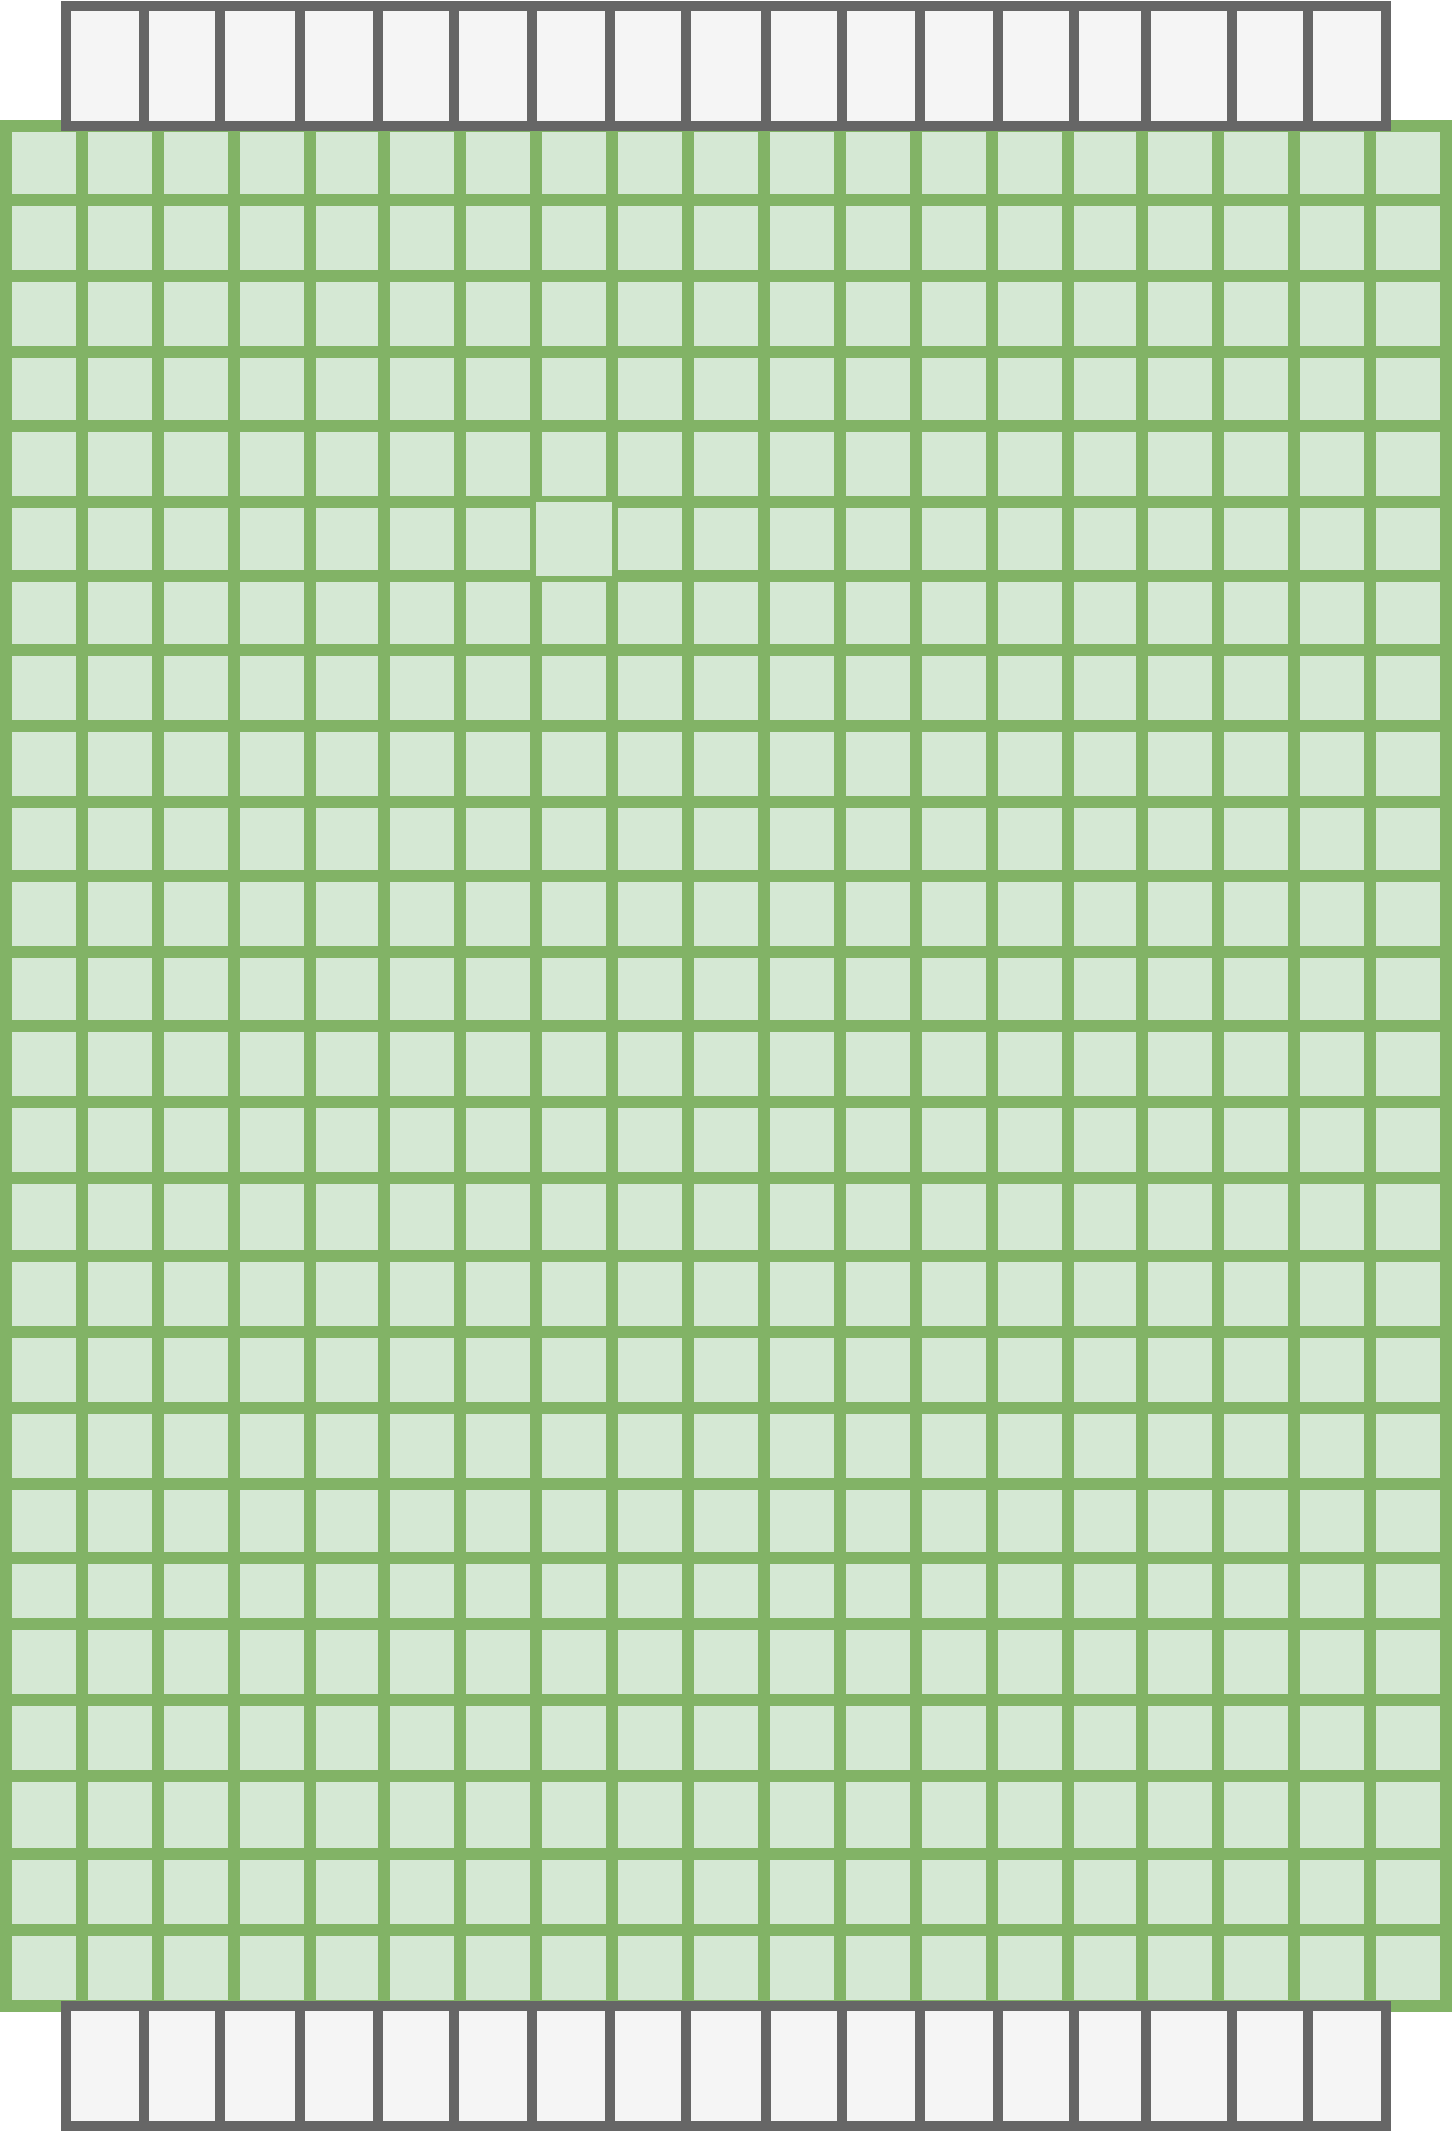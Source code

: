 <mxfile version="24.7.5">
  <diagram name="Page-1" id="Z09I1sUsI16prm3IW5wt">
    <mxGraphModel dx="3078" dy="1204" grid="1" gridSize="10" guides="1" tooltips="1" connect="1" arrows="1" fold="1" page="1" pageScale="1" pageWidth="850" pageHeight="1100" math="0" shadow="0">
      <root>
        <mxCell id="0" />
        <mxCell id="1" parent="0" />
        <mxCell id="OExxMrap8bIzxTGgpN-A-509" value="" style="shape=table;startSize=0;container=1;collapsible=0;childLayout=tableLayout;fillColor=#d5e8d4;strokeColor=#82b366;strokeWidth=6;" vertex="1" parent="1">
          <mxGeometry x="-200" y="430" width="720" height="450" as="geometry" />
        </mxCell>
        <mxCell id="OExxMrap8bIzxTGgpN-A-510" value="" style="shape=tableRow;horizontal=0;startSize=0;swimlaneHead=0;swimlaneBody=0;strokeColor=inherit;top=0;left=0;bottom=0;right=0;collapsible=0;dropTarget=0;fillColor=none;points=[[0,0.5],[1,0.5]];portConstraint=eastwest;" vertex="1" parent="OExxMrap8bIzxTGgpN-A-509">
          <mxGeometry width="720" height="37" as="geometry" />
        </mxCell>
        <mxCell id="OExxMrap8bIzxTGgpN-A-511" value="" style="shape=partialRectangle;html=1;whiteSpace=wrap;connectable=0;strokeColor=inherit;overflow=hidden;fillColor=none;top=0;left=0;bottom=0;right=0;pointerEvents=1;" vertex="1" parent="OExxMrap8bIzxTGgpN-A-510">
          <mxGeometry width="38" height="37" as="geometry">
            <mxRectangle width="38" height="37" as="alternateBounds" />
          </mxGeometry>
        </mxCell>
        <mxCell id="OExxMrap8bIzxTGgpN-A-512" value="" style="shape=partialRectangle;html=1;whiteSpace=wrap;connectable=0;strokeColor=inherit;overflow=hidden;fillColor=none;top=0;left=0;bottom=0;right=0;pointerEvents=1;" vertex="1" parent="OExxMrap8bIzxTGgpN-A-510">
          <mxGeometry x="38" width="38" height="37" as="geometry">
            <mxRectangle width="38" height="37" as="alternateBounds" />
          </mxGeometry>
        </mxCell>
        <mxCell id="OExxMrap8bIzxTGgpN-A-513" value="" style="shape=partialRectangle;html=1;whiteSpace=wrap;connectable=0;strokeColor=inherit;overflow=hidden;fillColor=none;top=0;left=0;bottom=0;right=0;pointerEvents=1;" vertex="1" parent="OExxMrap8bIzxTGgpN-A-510">
          <mxGeometry x="76" width="38" height="37" as="geometry">
            <mxRectangle width="38" height="37" as="alternateBounds" />
          </mxGeometry>
        </mxCell>
        <mxCell id="OExxMrap8bIzxTGgpN-A-514" value="" style="shape=partialRectangle;html=1;whiteSpace=wrap;connectable=0;strokeColor=inherit;overflow=hidden;fillColor=none;top=0;left=0;bottom=0;right=0;pointerEvents=1;" vertex="1" parent="OExxMrap8bIzxTGgpN-A-510">
          <mxGeometry x="114" width="38" height="37" as="geometry">
            <mxRectangle width="38" height="37" as="alternateBounds" />
          </mxGeometry>
        </mxCell>
        <mxCell id="OExxMrap8bIzxTGgpN-A-515" value="" style="shape=partialRectangle;html=1;whiteSpace=wrap;connectable=0;strokeColor=inherit;overflow=hidden;fillColor=none;top=0;left=0;bottom=0;right=0;pointerEvents=1;" vertex="1" parent="OExxMrap8bIzxTGgpN-A-510">
          <mxGeometry x="152" width="37" height="37" as="geometry">
            <mxRectangle width="37" height="37" as="alternateBounds" />
          </mxGeometry>
        </mxCell>
        <mxCell id="OExxMrap8bIzxTGgpN-A-516" value="" style="shape=partialRectangle;html=1;whiteSpace=wrap;connectable=0;strokeColor=inherit;overflow=hidden;fillColor=none;top=0;left=0;bottom=0;right=0;pointerEvents=1;" vertex="1" parent="OExxMrap8bIzxTGgpN-A-510">
          <mxGeometry x="189" width="38" height="37" as="geometry">
            <mxRectangle width="38" height="37" as="alternateBounds" />
          </mxGeometry>
        </mxCell>
        <mxCell id="OExxMrap8bIzxTGgpN-A-517" value="" style="shape=partialRectangle;html=1;whiteSpace=wrap;connectable=0;strokeColor=inherit;overflow=hidden;fillColor=none;top=0;left=0;bottom=0;right=0;pointerEvents=1;" vertex="1" parent="OExxMrap8bIzxTGgpN-A-510">
          <mxGeometry x="227" width="38" height="37" as="geometry">
            <mxRectangle width="38" height="37" as="alternateBounds" />
          </mxGeometry>
        </mxCell>
        <mxCell id="OExxMrap8bIzxTGgpN-A-518" value="" style="shape=partialRectangle;html=1;whiteSpace=wrap;connectable=0;strokeColor=inherit;overflow=hidden;fillColor=none;top=0;left=0;bottom=0;right=0;pointerEvents=1;" vertex="1" parent="OExxMrap8bIzxTGgpN-A-510">
          <mxGeometry x="265" width="38" height="37" as="geometry">
            <mxRectangle width="38" height="37" as="alternateBounds" />
          </mxGeometry>
        </mxCell>
        <mxCell id="OExxMrap8bIzxTGgpN-A-519" value="" style="shape=partialRectangle;html=1;whiteSpace=wrap;connectable=0;strokeColor=inherit;overflow=hidden;fillColor=none;top=0;left=0;bottom=0;right=0;pointerEvents=1;" vertex="1" parent="OExxMrap8bIzxTGgpN-A-510">
          <mxGeometry x="303" width="38" height="37" as="geometry">
            <mxRectangle width="38" height="37" as="alternateBounds" />
          </mxGeometry>
        </mxCell>
        <mxCell id="OExxMrap8bIzxTGgpN-A-520" value="" style="shape=partialRectangle;html=1;whiteSpace=wrap;connectable=0;strokeColor=inherit;overflow=hidden;fillColor=none;top=0;left=0;bottom=0;right=0;pointerEvents=1;" vertex="1" parent="OExxMrap8bIzxTGgpN-A-510">
          <mxGeometry x="341" width="38" height="37" as="geometry">
            <mxRectangle width="38" height="37" as="alternateBounds" />
          </mxGeometry>
        </mxCell>
        <mxCell id="OExxMrap8bIzxTGgpN-A-521" value="" style="shape=partialRectangle;html=1;whiteSpace=wrap;connectable=0;strokeColor=inherit;overflow=hidden;fillColor=none;top=0;left=0;bottom=0;right=0;pointerEvents=1;" vertex="1" parent="OExxMrap8bIzxTGgpN-A-510">
          <mxGeometry x="379" width="38" height="37" as="geometry">
            <mxRectangle width="38" height="37" as="alternateBounds" />
          </mxGeometry>
        </mxCell>
        <mxCell id="OExxMrap8bIzxTGgpN-A-522" value="" style="shape=partialRectangle;html=1;whiteSpace=wrap;connectable=0;strokeColor=inherit;overflow=hidden;fillColor=none;top=0;left=0;bottom=0;right=0;pointerEvents=1;" vertex="1" parent="OExxMrap8bIzxTGgpN-A-510">
          <mxGeometry x="417" width="38" height="37" as="geometry">
            <mxRectangle width="38" height="37" as="alternateBounds" />
          </mxGeometry>
        </mxCell>
        <mxCell id="OExxMrap8bIzxTGgpN-A-523" value="" style="shape=partialRectangle;html=1;whiteSpace=wrap;connectable=0;strokeColor=inherit;overflow=hidden;fillColor=none;top=0;left=0;bottom=0;right=0;pointerEvents=1;" vertex="1" parent="OExxMrap8bIzxTGgpN-A-510">
          <mxGeometry x="455" width="38" height="37" as="geometry">
            <mxRectangle width="38" height="37" as="alternateBounds" />
          </mxGeometry>
        </mxCell>
        <mxCell id="OExxMrap8bIzxTGgpN-A-524" value="" style="shape=partialRectangle;html=1;whiteSpace=wrap;connectable=0;strokeColor=inherit;overflow=hidden;fillColor=none;top=0;left=0;bottom=0;right=0;pointerEvents=1;" vertex="1" parent="OExxMrap8bIzxTGgpN-A-510">
          <mxGeometry x="493" width="38" height="37" as="geometry">
            <mxRectangle width="38" height="37" as="alternateBounds" />
          </mxGeometry>
        </mxCell>
        <mxCell id="OExxMrap8bIzxTGgpN-A-525" value="" style="shape=partialRectangle;html=1;whiteSpace=wrap;connectable=0;strokeColor=inherit;overflow=hidden;fillColor=none;top=0;left=0;bottom=0;right=0;pointerEvents=1;" vertex="1" parent="OExxMrap8bIzxTGgpN-A-510">
          <mxGeometry x="531" width="37" height="37" as="geometry">
            <mxRectangle width="37" height="37" as="alternateBounds" />
          </mxGeometry>
        </mxCell>
        <mxCell id="OExxMrap8bIzxTGgpN-A-526" value="" style="shape=partialRectangle;html=1;whiteSpace=wrap;connectable=0;strokeColor=inherit;overflow=hidden;fillColor=none;top=0;left=0;bottom=0;right=0;pointerEvents=1;" vertex="1" parent="OExxMrap8bIzxTGgpN-A-510">
          <mxGeometry x="568" width="38" height="37" as="geometry">
            <mxRectangle width="38" height="37" as="alternateBounds" />
          </mxGeometry>
        </mxCell>
        <mxCell id="OExxMrap8bIzxTGgpN-A-527" value="" style="shape=partialRectangle;html=1;whiteSpace=wrap;connectable=0;strokeColor=inherit;overflow=hidden;fillColor=none;top=0;left=0;bottom=0;right=0;pointerEvents=1;" vertex="1" parent="OExxMrap8bIzxTGgpN-A-510">
          <mxGeometry x="606" width="38" height="37" as="geometry">
            <mxRectangle width="38" height="37" as="alternateBounds" />
          </mxGeometry>
        </mxCell>
        <mxCell id="OExxMrap8bIzxTGgpN-A-528" value="" style="shape=partialRectangle;html=1;whiteSpace=wrap;connectable=0;strokeColor=inherit;overflow=hidden;fillColor=none;top=0;left=0;bottom=0;right=0;pointerEvents=1;" vertex="1" parent="OExxMrap8bIzxTGgpN-A-510">
          <mxGeometry x="644" width="38" height="37" as="geometry">
            <mxRectangle width="38" height="37" as="alternateBounds" />
          </mxGeometry>
        </mxCell>
        <mxCell id="OExxMrap8bIzxTGgpN-A-529" value="" style="shape=partialRectangle;html=1;whiteSpace=wrap;connectable=0;strokeColor=inherit;overflow=hidden;fillColor=none;top=0;left=0;bottom=0;right=0;pointerEvents=1;" vertex="1" parent="OExxMrap8bIzxTGgpN-A-510">
          <mxGeometry x="682" width="38" height="37" as="geometry">
            <mxRectangle width="38" height="37" as="alternateBounds" />
          </mxGeometry>
        </mxCell>
        <mxCell id="OExxMrap8bIzxTGgpN-A-530" value="" style="shape=tableRow;horizontal=0;startSize=0;swimlaneHead=0;swimlaneBody=0;strokeColor=inherit;top=0;left=0;bottom=0;right=0;collapsible=0;dropTarget=0;fillColor=none;points=[[0,0.5],[1,0.5]];portConstraint=eastwest;" vertex="1" parent="OExxMrap8bIzxTGgpN-A-509">
          <mxGeometry y="37" width="720" height="38" as="geometry" />
        </mxCell>
        <mxCell id="OExxMrap8bIzxTGgpN-A-531" value="" style="shape=partialRectangle;html=1;whiteSpace=wrap;connectable=0;strokeColor=inherit;overflow=hidden;fillColor=none;top=0;left=0;bottom=0;right=0;pointerEvents=1;" vertex="1" parent="OExxMrap8bIzxTGgpN-A-530">
          <mxGeometry width="38" height="38" as="geometry">
            <mxRectangle width="38" height="38" as="alternateBounds" />
          </mxGeometry>
        </mxCell>
        <mxCell id="OExxMrap8bIzxTGgpN-A-532" value="" style="shape=partialRectangle;html=1;whiteSpace=wrap;connectable=0;strokeColor=inherit;overflow=hidden;fillColor=none;top=0;left=0;bottom=0;right=0;pointerEvents=1;" vertex="1" parent="OExxMrap8bIzxTGgpN-A-530">
          <mxGeometry x="38" width="38" height="38" as="geometry">
            <mxRectangle width="38" height="38" as="alternateBounds" />
          </mxGeometry>
        </mxCell>
        <mxCell id="OExxMrap8bIzxTGgpN-A-533" value="" style="shape=partialRectangle;html=1;whiteSpace=wrap;connectable=0;strokeColor=inherit;overflow=hidden;fillColor=none;top=0;left=0;bottom=0;right=0;pointerEvents=1;" vertex="1" parent="OExxMrap8bIzxTGgpN-A-530">
          <mxGeometry x="76" width="38" height="38" as="geometry">
            <mxRectangle width="38" height="38" as="alternateBounds" />
          </mxGeometry>
        </mxCell>
        <mxCell id="OExxMrap8bIzxTGgpN-A-534" value="" style="shape=partialRectangle;html=1;whiteSpace=wrap;connectable=0;strokeColor=inherit;overflow=hidden;fillColor=none;top=0;left=0;bottom=0;right=0;pointerEvents=1;" vertex="1" parent="OExxMrap8bIzxTGgpN-A-530">
          <mxGeometry x="114" width="38" height="38" as="geometry">
            <mxRectangle width="38" height="38" as="alternateBounds" />
          </mxGeometry>
        </mxCell>
        <mxCell id="OExxMrap8bIzxTGgpN-A-535" value="" style="shape=partialRectangle;html=1;whiteSpace=wrap;connectable=0;strokeColor=inherit;overflow=hidden;fillColor=none;top=0;left=0;bottom=0;right=0;pointerEvents=1;" vertex="1" parent="OExxMrap8bIzxTGgpN-A-530">
          <mxGeometry x="152" width="37" height="38" as="geometry">
            <mxRectangle width="37" height="38" as="alternateBounds" />
          </mxGeometry>
        </mxCell>
        <mxCell id="OExxMrap8bIzxTGgpN-A-536" value="" style="shape=partialRectangle;html=1;whiteSpace=wrap;connectable=0;strokeColor=inherit;overflow=hidden;fillColor=none;top=0;left=0;bottom=0;right=0;pointerEvents=1;" vertex="1" parent="OExxMrap8bIzxTGgpN-A-530">
          <mxGeometry x="189" width="38" height="38" as="geometry">
            <mxRectangle width="38" height="38" as="alternateBounds" />
          </mxGeometry>
        </mxCell>
        <mxCell id="OExxMrap8bIzxTGgpN-A-537" value="" style="shape=partialRectangle;html=1;whiteSpace=wrap;connectable=0;strokeColor=inherit;overflow=hidden;fillColor=none;top=0;left=0;bottom=0;right=0;pointerEvents=1;" vertex="1" parent="OExxMrap8bIzxTGgpN-A-530">
          <mxGeometry x="227" width="38" height="38" as="geometry">
            <mxRectangle width="38" height="38" as="alternateBounds" />
          </mxGeometry>
        </mxCell>
        <mxCell id="OExxMrap8bIzxTGgpN-A-538" value="" style="shape=partialRectangle;html=1;whiteSpace=wrap;connectable=0;strokeColor=inherit;overflow=hidden;fillColor=none;top=0;left=0;bottom=0;right=0;pointerEvents=1;" vertex="1" parent="OExxMrap8bIzxTGgpN-A-530">
          <mxGeometry x="265" width="38" height="38" as="geometry">
            <mxRectangle width="38" height="38" as="alternateBounds" />
          </mxGeometry>
        </mxCell>
        <mxCell id="OExxMrap8bIzxTGgpN-A-539" value="" style="shape=partialRectangle;html=1;whiteSpace=wrap;connectable=0;strokeColor=inherit;overflow=hidden;fillColor=none;top=0;left=0;bottom=0;right=0;pointerEvents=1;" vertex="1" parent="OExxMrap8bIzxTGgpN-A-530">
          <mxGeometry x="303" width="38" height="38" as="geometry">
            <mxRectangle width="38" height="38" as="alternateBounds" />
          </mxGeometry>
        </mxCell>
        <mxCell id="OExxMrap8bIzxTGgpN-A-540" value="" style="shape=partialRectangle;html=1;whiteSpace=wrap;connectable=0;strokeColor=inherit;overflow=hidden;fillColor=none;top=0;left=0;bottom=0;right=0;pointerEvents=1;" vertex="1" parent="OExxMrap8bIzxTGgpN-A-530">
          <mxGeometry x="341" width="38" height="38" as="geometry">
            <mxRectangle width="38" height="38" as="alternateBounds" />
          </mxGeometry>
        </mxCell>
        <mxCell id="OExxMrap8bIzxTGgpN-A-541" value="" style="shape=partialRectangle;html=1;whiteSpace=wrap;connectable=0;strokeColor=inherit;overflow=hidden;fillColor=none;top=0;left=0;bottom=0;right=0;pointerEvents=1;" vertex="1" parent="OExxMrap8bIzxTGgpN-A-530">
          <mxGeometry x="379" width="38" height="38" as="geometry">
            <mxRectangle width="38" height="38" as="alternateBounds" />
          </mxGeometry>
        </mxCell>
        <mxCell id="OExxMrap8bIzxTGgpN-A-542" value="" style="shape=partialRectangle;html=1;whiteSpace=wrap;connectable=0;strokeColor=inherit;overflow=hidden;fillColor=none;top=0;left=0;bottom=0;right=0;pointerEvents=1;" vertex="1" parent="OExxMrap8bIzxTGgpN-A-530">
          <mxGeometry x="417" width="38" height="38" as="geometry">
            <mxRectangle width="38" height="38" as="alternateBounds" />
          </mxGeometry>
        </mxCell>
        <mxCell id="OExxMrap8bIzxTGgpN-A-543" value="" style="shape=partialRectangle;html=1;whiteSpace=wrap;connectable=0;strokeColor=inherit;overflow=hidden;fillColor=none;top=0;left=0;bottom=0;right=0;pointerEvents=1;" vertex="1" parent="OExxMrap8bIzxTGgpN-A-530">
          <mxGeometry x="455" width="38" height="38" as="geometry">
            <mxRectangle width="38" height="38" as="alternateBounds" />
          </mxGeometry>
        </mxCell>
        <mxCell id="OExxMrap8bIzxTGgpN-A-544" value="" style="shape=partialRectangle;html=1;whiteSpace=wrap;connectable=0;strokeColor=inherit;overflow=hidden;fillColor=none;top=0;left=0;bottom=0;right=0;pointerEvents=1;" vertex="1" parent="OExxMrap8bIzxTGgpN-A-530">
          <mxGeometry x="493" width="38" height="38" as="geometry">
            <mxRectangle width="38" height="38" as="alternateBounds" />
          </mxGeometry>
        </mxCell>
        <mxCell id="OExxMrap8bIzxTGgpN-A-545" value="" style="shape=partialRectangle;html=1;whiteSpace=wrap;connectable=0;strokeColor=inherit;overflow=hidden;fillColor=none;top=0;left=0;bottom=0;right=0;pointerEvents=1;" vertex="1" parent="OExxMrap8bIzxTGgpN-A-530">
          <mxGeometry x="531" width="37" height="38" as="geometry">
            <mxRectangle width="37" height="38" as="alternateBounds" />
          </mxGeometry>
        </mxCell>
        <mxCell id="OExxMrap8bIzxTGgpN-A-546" value="" style="shape=partialRectangle;html=1;whiteSpace=wrap;connectable=0;strokeColor=inherit;overflow=hidden;fillColor=none;top=0;left=0;bottom=0;right=0;pointerEvents=1;" vertex="1" parent="OExxMrap8bIzxTGgpN-A-530">
          <mxGeometry x="568" width="38" height="38" as="geometry">
            <mxRectangle width="38" height="38" as="alternateBounds" />
          </mxGeometry>
        </mxCell>
        <mxCell id="OExxMrap8bIzxTGgpN-A-547" value="" style="shape=partialRectangle;html=1;whiteSpace=wrap;connectable=0;strokeColor=inherit;overflow=hidden;fillColor=none;top=0;left=0;bottom=0;right=0;pointerEvents=1;" vertex="1" parent="OExxMrap8bIzxTGgpN-A-530">
          <mxGeometry x="606" width="38" height="38" as="geometry">
            <mxRectangle width="38" height="38" as="alternateBounds" />
          </mxGeometry>
        </mxCell>
        <mxCell id="OExxMrap8bIzxTGgpN-A-548" value="" style="shape=partialRectangle;html=1;whiteSpace=wrap;connectable=0;strokeColor=inherit;overflow=hidden;fillColor=none;top=0;left=0;bottom=0;right=0;pointerEvents=1;" vertex="1" parent="OExxMrap8bIzxTGgpN-A-530">
          <mxGeometry x="644" width="38" height="38" as="geometry">
            <mxRectangle width="38" height="38" as="alternateBounds" />
          </mxGeometry>
        </mxCell>
        <mxCell id="OExxMrap8bIzxTGgpN-A-549" value="" style="shape=partialRectangle;html=1;whiteSpace=wrap;connectable=0;strokeColor=inherit;overflow=hidden;fillColor=none;top=0;left=0;bottom=0;right=0;pointerEvents=1;" vertex="1" parent="OExxMrap8bIzxTGgpN-A-530">
          <mxGeometry x="682" width="38" height="38" as="geometry">
            <mxRectangle width="38" height="38" as="alternateBounds" />
          </mxGeometry>
        </mxCell>
        <mxCell id="OExxMrap8bIzxTGgpN-A-550" value="" style="shape=tableRow;horizontal=0;startSize=0;swimlaneHead=0;swimlaneBody=0;strokeColor=inherit;top=0;left=0;bottom=0;right=0;collapsible=0;dropTarget=0;fillColor=none;points=[[0,0.5],[1,0.5]];portConstraint=eastwest;" vertex="1" parent="OExxMrap8bIzxTGgpN-A-509">
          <mxGeometry y="75" width="720" height="38" as="geometry" />
        </mxCell>
        <mxCell id="OExxMrap8bIzxTGgpN-A-551" value="" style="shape=partialRectangle;html=1;whiteSpace=wrap;connectable=0;strokeColor=inherit;overflow=hidden;fillColor=none;top=0;left=0;bottom=0;right=0;pointerEvents=1;" vertex="1" parent="OExxMrap8bIzxTGgpN-A-550">
          <mxGeometry width="38" height="38" as="geometry">
            <mxRectangle width="38" height="38" as="alternateBounds" />
          </mxGeometry>
        </mxCell>
        <mxCell id="OExxMrap8bIzxTGgpN-A-552" value="" style="shape=partialRectangle;html=1;whiteSpace=wrap;connectable=0;strokeColor=inherit;overflow=hidden;fillColor=none;top=0;left=0;bottom=0;right=0;pointerEvents=1;" vertex="1" parent="OExxMrap8bIzxTGgpN-A-550">
          <mxGeometry x="38" width="38" height="38" as="geometry">
            <mxRectangle width="38" height="38" as="alternateBounds" />
          </mxGeometry>
        </mxCell>
        <mxCell id="OExxMrap8bIzxTGgpN-A-553" value="" style="shape=partialRectangle;html=1;whiteSpace=wrap;connectable=0;strokeColor=inherit;overflow=hidden;fillColor=none;top=0;left=0;bottom=0;right=0;pointerEvents=1;" vertex="1" parent="OExxMrap8bIzxTGgpN-A-550">
          <mxGeometry x="76" width="38" height="38" as="geometry">
            <mxRectangle width="38" height="38" as="alternateBounds" />
          </mxGeometry>
        </mxCell>
        <mxCell id="OExxMrap8bIzxTGgpN-A-554" value="" style="shape=partialRectangle;html=1;whiteSpace=wrap;connectable=0;strokeColor=inherit;overflow=hidden;fillColor=none;top=0;left=0;bottom=0;right=0;pointerEvents=1;" vertex="1" parent="OExxMrap8bIzxTGgpN-A-550">
          <mxGeometry x="114" width="38" height="38" as="geometry">
            <mxRectangle width="38" height="38" as="alternateBounds" />
          </mxGeometry>
        </mxCell>
        <mxCell id="OExxMrap8bIzxTGgpN-A-555" value="" style="shape=partialRectangle;html=1;whiteSpace=wrap;connectable=0;strokeColor=inherit;overflow=hidden;fillColor=none;top=0;left=0;bottom=0;right=0;pointerEvents=1;" vertex="1" parent="OExxMrap8bIzxTGgpN-A-550">
          <mxGeometry x="152" width="37" height="38" as="geometry">
            <mxRectangle width="37" height="38" as="alternateBounds" />
          </mxGeometry>
        </mxCell>
        <mxCell id="OExxMrap8bIzxTGgpN-A-556" value="" style="shape=partialRectangle;html=1;whiteSpace=wrap;connectable=0;strokeColor=inherit;overflow=hidden;fillColor=none;top=0;left=0;bottom=0;right=0;pointerEvents=1;" vertex="1" parent="OExxMrap8bIzxTGgpN-A-550">
          <mxGeometry x="189" width="38" height="38" as="geometry">
            <mxRectangle width="38" height="38" as="alternateBounds" />
          </mxGeometry>
        </mxCell>
        <mxCell id="OExxMrap8bIzxTGgpN-A-557" value="" style="shape=partialRectangle;html=1;whiteSpace=wrap;connectable=0;strokeColor=inherit;overflow=hidden;fillColor=none;top=0;left=0;bottom=0;right=0;pointerEvents=1;" vertex="1" parent="OExxMrap8bIzxTGgpN-A-550">
          <mxGeometry x="227" width="38" height="38" as="geometry">
            <mxRectangle width="38" height="38" as="alternateBounds" />
          </mxGeometry>
        </mxCell>
        <mxCell id="OExxMrap8bIzxTGgpN-A-558" value="" style="shape=partialRectangle;html=1;whiteSpace=wrap;connectable=0;strokeColor=inherit;overflow=hidden;fillColor=none;top=0;left=0;bottom=0;right=0;pointerEvents=1;" vertex="1" parent="OExxMrap8bIzxTGgpN-A-550">
          <mxGeometry x="265" width="38" height="38" as="geometry">
            <mxRectangle width="38" height="38" as="alternateBounds" />
          </mxGeometry>
        </mxCell>
        <mxCell id="OExxMrap8bIzxTGgpN-A-559" value="" style="shape=partialRectangle;html=1;whiteSpace=wrap;connectable=0;strokeColor=inherit;overflow=hidden;fillColor=none;top=0;left=0;bottom=0;right=0;pointerEvents=1;" vertex="1" parent="OExxMrap8bIzxTGgpN-A-550">
          <mxGeometry x="303" width="38" height="38" as="geometry">
            <mxRectangle width="38" height="38" as="alternateBounds" />
          </mxGeometry>
        </mxCell>
        <mxCell id="OExxMrap8bIzxTGgpN-A-560" value="" style="shape=partialRectangle;html=1;whiteSpace=wrap;connectable=0;strokeColor=inherit;overflow=hidden;fillColor=none;top=0;left=0;bottom=0;right=0;pointerEvents=1;" vertex="1" parent="OExxMrap8bIzxTGgpN-A-550">
          <mxGeometry x="341" width="38" height="38" as="geometry">
            <mxRectangle width="38" height="38" as="alternateBounds" />
          </mxGeometry>
        </mxCell>
        <mxCell id="OExxMrap8bIzxTGgpN-A-561" value="" style="shape=partialRectangle;html=1;whiteSpace=wrap;connectable=0;strokeColor=inherit;overflow=hidden;fillColor=none;top=0;left=0;bottom=0;right=0;pointerEvents=1;" vertex="1" parent="OExxMrap8bIzxTGgpN-A-550">
          <mxGeometry x="379" width="38" height="38" as="geometry">
            <mxRectangle width="38" height="38" as="alternateBounds" />
          </mxGeometry>
        </mxCell>
        <mxCell id="OExxMrap8bIzxTGgpN-A-562" value="" style="shape=partialRectangle;html=1;whiteSpace=wrap;connectable=0;strokeColor=inherit;overflow=hidden;fillColor=none;top=0;left=0;bottom=0;right=0;pointerEvents=1;" vertex="1" parent="OExxMrap8bIzxTGgpN-A-550">
          <mxGeometry x="417" width="38" height="38" as="geometry">
            <mxRectangle width="38" height="38" as="alternateBounds" />
          </mxGeometry>
        </mxCell>
        <mxCell id="OExxMrap8bIzxTGgpN-A-563" value="" style="shape=partialRectangle;html=1;whiteSpace=wrap;connectable=0;strokeColor=inherit;overflow=hidden;fillColor=none;top=0;left=0;bottom=0;right=0;pointerEvents=1;" vertex="1" parent="OExxMrap8bIzxTGgpN-A-550">
          <mxGeometry x="455" width="38" height="38" as="geometry">
            <mxRectangle width="38" height="38" as="alternateBounds" />
          </mxGeometry>
        </mxCell>
        <mxCell id="OExxMrap8bIzxTGgpN-A-564" value="" style="shape=partialRectangle;html=1;whiteSpace=wrap;connectable=0;strokeColor=inherit;overflow=hidden;fillColor=none;top=0;left=0;bottom=0;right=0;pointerEvents=1;" vertex="1" parent="OExxMrap8bIzxTGgpN-A-550">
          <mxGeometry x="493" width="38" height="38" as="geometry">
            <mxRectangle width="38" height="38" as="alternateBounds" />
          </mxGeometry>
        </mxCell>
        <mxCell id="OExxMrap8bIzxTGgpN-A-565" value="" style="shape=partialRectangle;html=1;whiteSpace=wrap;connectable=0;strokeColor=inherit;overflow=hidden;fillColor=none;top=0;left=0;bottom=0;right=0;pointerEvents=1;" vertex="1" parent="OExxMrap8bIzxTGgpN-A-550">
          <mxGeometry x="531" width="37" height="38" as="geometry">
            <mxRectangle width="37" height="38" as="alternateBounds" />
          </mxGeometry>
        </mxCell>
        <mxCell id="OExxMrap8bIzxTGgpN-A-566" value="" style="shape=partialRectangle;html=1;whiteSpace=wrap;connectable=0;strokeColor=inherit;overflow=hidden;fillColor=none;top=0;left=0;bottom=0;right=0;pointerEvents=1;" vertex="1" parent="OExxMrap8bIzxTGgpN-A-550">
          <mxGeometry x="568" width="38" height="38" as="geometry">
            <mxRectangle width="38" height="38" as="alternateBounds" />
          </mxGeometry>
        </mxCell>
        <mxCell id="OExxMrap8bIzxTGgpN-A-567" value="" style="shape=partialRectangle;html=1;whiteSpace=wrap;connectable=0;strokeColor=inherit;overflow=hidden;fillColor=none;top=0;left=0;bottom=0;right=0;pointerEvents=1;" vertex="1" parent="OExxMrap8bIzxTGgpN-A-550">
          <mxGeometry x="606" width="38" height="38" as="geometry">
            <mxRectangle width="38" height="38" as="alternateBounds" />
          </mxGeometry>
        </mxCell>
        <mxCell id="OExxMrap8bIzxTGgpN-A-568" value="" style="shape=partialRectangle;html=1;whiteSpace=wrap;connectable=0;strokeColor=inherit;overflow=hidden;fillColor=none;top=0;left=0;bottom=0;right=0;pointerEvents=1;" vertex="1" parent="OExxMrap8bIzxTGgpN-A-550">
          <mxGeometry x="644" width="38" height="38" as="geometry">
            <mxRectangle width="38" height="38" as="alternateBounds" />
          </mxGeometry>
        </mxCell>
        <mxCell id="OExxMrap8bIzxTGgpN-A-569" value="" style="shape=partialRectangle;html=1;whiteSpace=wrap;connectable=0;strokeColor=inherit;overflow=hidden;fillColor=none;top=0;left=0;bottom=0;right=0;pointerEvents=1;" vertex="1" parent="OExxMrap8bIzxTGgpN-A-550">
          <mxGeometry x="682" width="38" height="38" as="geometry">
            <mxRectangle width="38" height="38" as="alternateBounds" />
          </mxGeometry>
        </mxCell>
        <mxCell id="OExxMrap8bIzxTGgpN-A-570" value="" style="shape=tableRow;horizontal=0;startSize=0;swimlaneHead=0;swimlaneBody=0;strokeColor=inherit;top=0;left=0;bottom=0;right=0;collapsible=0;dropTarget=0;fillColor=none;points=[[0,0.5],[1,0.5]];portConstraint=eastwest;" vertex="1" parent="OExxMrap8bIzxTGgpN-A-509">
          <mxGeometry y="113" width="720" height="37" as="geometry" />
        </mxCell>
        <mxCell id="OExxMrap8bIzxTGgpN-A-571" value="" style="shape=partialRectangle;html=1;whiteSpace=wrap;connectable=0;strokeColor=inherit;overflow=hidden;fillColor=none;top=0;left=0;bottom=0;right=0;pointerEvents=1;" vertex="1" parent="OExxMrap8bIzxTGgpN-A-570">
          <mxGeometry width="38" height="37" as="geometry">
            <mxRectangle width="38" height="37" as="alternateBounds" />
          </mxGeometry>
        </mxCell>
        <mxCell id="OExxMrap8bIzxTGgpN-A-572" value="" style="shape=partialRectangle;html=1;whiteSpace=wrap;connectable=0;strokeColor=inherit;overflow=hidden;fillColor=none;top=0;left=0;bottom=0;right=0;pointerEvents=1;" vertex="1" parent="OExxMrap8bIzxTGgpN-A-570">
          <mxGeometry x="38" width="38" height="37" as="geometry">
            <mxRectangle width="38" height="37" as="alternateBounds" />
          </mxGeometry>
        </mxCell>
        <mxCell id="OExxMrap8bIzxTGgpN-A-573" value="" style="shape=partialRectangle;html=1;whiteSpace=wrap;connectable=0;strokeColor=inherit;overflow=hidden;fillColor=none;top=0;left=0;bottom=0;right=0;pointerEvents=1;" vertex="1" parent="OExxMrap8bIzxTGgpN-A-570">
          <mxGeometry x="76" width="38" height="37" as="geometry">
            <mxRectangle width="38" height="37" as="alternateBounds" />
          </mxGeometry>
        </mxCell>
        <mxCell id="OExxMrap8bIzxTGgpN-A-574" value="" style="shape=partialRectangle;html=1;whiteSpace=wrap;connectable=0;strokeColor=inherit;overflow=hidden;fillColor=none;top=0;left=0;bottom=0;right=0;pointerEvents=1;" vertex="1" parent="OExxMrap8bIzxTGgpN-A-570">
          <mxGeometry x="114" width="38" height="37" as="geometry">
            <mxRectangle width="38" height="37" as="alternateBounds" />
          </mxGeometry>
        </mxCell>
        <mxCell id="OExxMrap8bIzxTGgpN-A-575" value="" style="shape=partialRectangle;html=1;whiteSpace=wrap;connectable=0;strokeColor=inherit;overflow=hidden;fillColor=none;top=0;left=0;bottom=0;right=0;pointerEvents=1;" vertex="1" parent="OExxMrap8bIzxTGgpN-A-570">
          <mxGeometry x="152" width="37" height="37" as="geometry">
            <mxRectangle width="37" height="37" as="alternateBounds" />
          </mxGeometry>
        </mxCell>
        <mxCell id="OExxMrap8bIzxTGgpN-A-576" value="" style="shape=partialRectangle;html=1;whiteSpace=wrap;connectable=0;strokeColor=inherit;overflow=hidden;fillColor=none;top=0;left=0;bottom=0;right=0;pointerEvents=1;" vertex="1" parent="OExxMrap8bIzxTGgpN-A-570">
          <mxGeometry x="189" width="38" height="37" as="geometry">
            <mxRectangle width="38" height="37" as="alternateBounds" />
          </mxGeometry>
        </mxCell>
        <mxCell id="OExxMrap8bIzxTGgpN-A-577" value="" style="shape=partialRectangle;html=1;whiteSpace=wrap;connectable=0;strokeColor=inherit;overflow=hidden;fillColor=none;top=0;left=0;bottom=0;right=0;pointerEvents=1;" vertex="1" parent="OExxMrap8bIzxTGgpN-A-570">
          <mxGeometry x="227" width="38" height="37" as="geometry">
            <mxRectangle width="38" height="37" as="alternateBounds" />
          </mxGeometry>
        </mxCell>
        <mxCell id="OExxMrap8bIzxTGgpN-A-578" value="" style="shape=partialRectangle;html=1;whiteSpace=wrap;connectable=0;strokeColor=inherit;overflow=hidden;fillColor=none;top=0;left=0;bottom=0;right=0;pointerEvents=1;" vertex="1" parent="OExxMrap8bIzxTGgpN-A-570">
          <mxGeometry x="265" width="38" height="37" as="geometry">
            <mxRectangle width="38" height="37" as="alternateBounds" />
          </mxGeometry>
        </mxCell>
        <mxCell id="OExxMrap8bIzxTGgpN-A-579" value="" style="shape=partialRectangle;html=1;whiteSpace=wrap;connectable=0;strokeColor=inherit;overflow=hidden;fillColor=none;top=0;left=0;bottom=0;right=0;pointerEvents=1;" vertex="1" parent="OExxMrap8bIzxTGgpN-A-570">
          <mxGeometry x="303" width="38" height="37" as="geometry">
            <mxRectangle width="38" height="37" as="alternateBounds" />
          </mxGeometry>
        </mxCell>
        <mxCell id="OExxMrap8bIzxTGgpN-A-580" value="" style="shape=partialRectangle;html=1;whiteSpace=wrap;connectable=0;strokeColor=inherit;overflow=hidden;fillColor=none;top=0;left=0;bottom=0;right=0;pointerEvents=1;" vertex="1" parent="OExxMrap8bIzxTGgpN-A-570">
          <mxGeometry x="341" width="38" height="37" as="geometry">
            <mxRectangle width="38" height="37" as="alternateBounds" />
          </mxGeometry>
        </mxCell>
        <mxCell id="OExxMrap8bIzxTGgpN-A-581" value="" style="shape=partialRectangle;html=1;whiteSpace=wrap;connectable=0;strokeColor=inherit;overflow=hidden;fillColor=none;top=0;left=0;bottom=0;right=0;pointerEvents=1;" vertex="1" parent="OExxMrap8bIzxTGgpN-A-570">
          <mxGeometry x="379" width="38" height="37" as="geometry">
            <mxRectangle width="38" height="37" as="alternateBounds" />
          </mxGeometry>
        </mxCell>
        <mxCell id="OExxMrap8bIzxTGgpN-A-582" value="" style="shape=partialRectangle;html=1;whiteSpace=wrap;connectable=0;strokeColor=inherit;overflow=hidden;fillColor=none;top=0;left=0;bottom=0;right=0;pointerEvents=1;" vertex="1" parent="OExxMrap8bIzxTGgpN-A-570">
          <mxGeometry x="417" width="38" height="37" as="geometry">
            <mxRectangle width="38" height="37" as="alternateBounds" />
          </mxGeometry>
        </mxCell>
        <mxCell id="OExxMrap8bIzxTGgpN-A-583" value="" style="shape=partialRectangle;html=1;whiteSpace=wrap;connectable=0;strokeColor=inherit;overflow=hidden;fillColor=none;top=0;left=0;bottom=0;right=0;pointerEvents=1;" vertex="1" parent="OExxMrap8bIzxTGgpN-A-570">
          <mxGeometry x="455" width="38" height="37" as="geometry">
            <mxRectangle width="38" height="37" as="alternateBounds" />
          </mxGeometry>
        </mxCell>
        <mxCell id="OExxMrap8bIzxTGgpN-A-584" value="" style="shape=partialRectangle;html=1;whiteSpace=wrap;connectable=0;strokeColor=inherit;overflow=hidden;fillColor=none;top=0;left=0;bottom=0;right=0;pointerEvents=1;" vertex="1" parent="OExxMrap8bIzxTGgpN-A-570">
          <mxGeometry x="493" width="38" height="37" as="geometry">
            <mxRectangle width="38" height="37" as="alternateBounds" />
          </mxGeometry>
        </mxCell>
        <mxCell id="OExxMrap8bIzxTGgpN-A-585" value="" style="shape=partialRectangle;html=1;whiteSpace=wrap;connectable=0;strokeColor=inherit;overflow=hidden;fillColor=none;top=0;left=0;bottom=0;right=0;pointerEvents=1;" vertex="1" parent="OExxMrap8bIzxTGgpN-A-570">
          <mxGeometry x="531" width="37" height="37" as="geometry">
            <mxRectangle width="37" height="37" as="alternateBounds" />
          </mxGeometry>
        </mxCell>
        <mxCell id="OExxMrap8bIzxTGgpN-A-586" value="" style="shape=partialRectangle;html=1;whiteSpace=wrap;connectable=0;strokeColor=inherit;overflow=hidden;fillColor=none;top=0;left=0;bottom=0;right=0;pointerEvents=1;" vertex="1" parent="OExxMrap8bIzxTGgpN-A-570">
          <mxGeometry x="568" width="38" height="37" as="geometry">
            <mxRectangle width="38" height="37" as="alternateBounds" />
          </mxGeometry>
        </mxCell>
        <mxCell id="OExxMrap8bIzxTGgpN-A-587" value="" style="shape=partialRectangle;html=1;whiteSpace=wrap;connectable=0;strokeColor=inherit;overflow=hidden;fillColor=none;top=0;left=0;bottom=0;right=0;pointerEvents=1;" vertex="1" parent="OExxMrap8bIzxTGgpN-A-570">
          <mxGeometry x="606" width="38" height="37" as="geometry">
            <mxRectangle width="38" height="37" as="alternateBounds" />
          </mxGeometry>
        </mxCell>
        <mxCell id="OExxMrap8bIzxTGgpN-A-588" value="" style="shape=partialRectangle;html=1;whiteSpace=wrap;connectable=0;strokeColor=inherit;overflow=hidden;fillColor=none;top=0;left=0;bottom=0;right=0;pointerEvents=1;" vertex="1" parent="OExxMrap8bIzxTGgpN-A-570">
          <mxGeometry x="644" width="38" height="37" as="geometry">
            <mxRectangle width="38" height="37" as="alternateBounds" />
          </mxGeometry>
        </mxCell>
        <mxCell id="OExxMrap8bIzxTGgpN-A-589" value="" style="shape=partialRectangle;html=1;whiteSpace=wrap;connectable=0;strokeColor=inherit;overflow=hidden;fillColor=none;top=0;left=0;bottom=0;right=0;pointerEvents=1;" vertex="1" parent="OExxMrap8bIzxTGgpN-A-570">
          <mxGeometry x="682" width="38" height="37" as="geometry">
            <mxRectangle width="38" height="37" as="alternateBounds" />
          </mxGeometry>
        </mxCell>
        <mxCell id="OExxMrap8bIzxTGgpN-A-590" value="" style="shape=tableRow;horizontal=0;startSize=0;swimlaneHead=0;swimlaneBody=0;strokeColor=inherit;top=0;left=0;bottom=0;right=0;collapsible=0;dropTarget=0;fillColor=none;points=[[0,0.5],[1,0.5]];portConstraint=eastwest;" vertex="1" parent="OExxMrap8bIzxTGgpN-A-509">
          <mxGeometry y="150" width="720" height="38" as="geometry" />
        </mxCell>
        <mxCell id="OExxMrap8bIzxTGgpN-A-591" value="" style="shape=partialRectangle;html=1;whiteSpace=wrap;connectable=0;strokeColor=inherit;overflow=hidden;fillColor=none;top=0;left=0;bottom=0;right=0;pointerEvents=1;" vertex="1" parent="OExxMrap8bIzxTGgpN-A-590">
          <mxGeometry width="38" height="38" as="geometry">
            <mxRectangle width="38" height="38" as="alternateBounds" />
          </mxGeometry>
        </mxCell>
        <mxCell id="OExxMrap8bIzxTGgpN-A-592" value="" style="shape=partialRectangle;html=1;whiteSpace=wrap;connectable=0;strokeColor=inherit;overflow=hidden;fillColor=none;top=0;left=0;bottom=0;right=0;pointerEvents=1;" vertex="1" parent="OExxMrap8bIzxTGgpN-A-590">
          <mxGeometry x="38" width="38" height="38" as="geometry">
            <mxRectangle width="38" height="38" as="alternateBounds" />
          </mxGeometry>
        </mxCell>
        <mxCell id="OExxMrap8bIzxTGgpN-A-593" value="" style="shape=partialRectangle;html=1;whiteSpace=wrap;connectable=0;strokeColor=inherit;overflow=hidden;fillColor=none;top=0;left=0;bottom=0;right=0;pointerEvents=1;" vertex="1" parent="OExxMrap8bIzxTGgpN-A-590">
          <mxGeometry x="76" width="38" height="38" as="geometry">
            <mxRectangle width="38" height="38" as="alternateBounds" />
          </mxGeometry>
        </mxCell>
        <mxCell id="OExxMrap8bIzxTGgpN-A-594" value="" style="shape=partialRectangle;html=1;whiteSpace=wrap;connectable=0;strokeColor=inherit;overflow=hidden;fillColor=none;top=0;left=0;bottom=0;right=0;pointerEvents=1;" vertex="1" parent="OExxMrap8bIzxTGgpN-A-590">
          <mxGeometry x="114" width="38" height="38" as="geometry">
            <mxRectangle width="38" height="38" as="alternateBounds" />
          </mxGeometry>
        </mxCell>
        <mxCell id="OExxMrap8bIzxTGgpN-A-595" value="" style="shape=partialRectangle;html=1;whiteSpace=wrap;connectable=0;strokeColor=inherit;overflow=hidden;fillColor=none;top=0;left=0;bottom=0;right=0;pointerEvents=1;" vertex="1" parent="OExxMrap8bIzxTGgpN-A-590">
          <mxGeometry x="152" width="37" height="38" as="geometry">
            <mxRectangle width="37" height="38" as="alternateBounds" />
          </mxGeometry>
        </mxCell>
        <mxCell id="OExxMrap8bIzxTGgpN-A-596" value="" style="shape=partialRectangle;html=1;whiteSpace=wrap;connectable=0;strokeColor=inherit;overflow=hidden;fillColor=none;top=0;left=0;bottom=0;right=0;pointerEvents=1;" vertex="1" parent="OExxMrap8bIzxTGgpN-A-590">
          <mxGeometry x="189" width="38" height="38" as="geometry">
            <mxRectangle width="38" height="38" as="alternateBounds" />
          </mxGeometry>
        </mxCell>
        <mxCell id="OExxMrap8bIzxTGgpN-A-597" value="" style="shape=partialRectangle;html=1;whiteSpace=wrap;connectable=0;strokeColor=inherit;overflow=hidden;fillColor=none;top=0;left=0;bottom=0;right=0;pointerEvents=1;" vertex="1" parent="OExxMrap8bIzxTGgpN-A-590">
          <mxGeometry x="227" width="38" height="38" as="geometry">
            <mxRectangle width="38" height="38" as="alternateBounds" />
          </mxGeometry>
        </mxCell>
        <mxCell id="OExxMrap8bIzxTGgpN-A-598" value="" style="shape=partialRectangle;html=1;whiteSpace=wrap;connectable=0;strokeColor=inherit;overflow=hidden;fillColor=none;top=0;left=0;bottom=0;right=0;pointerEvents=1;" vertex="1" parent="OExxMrap8bIzxTGgpN-A-590">
          <mxGeometry x="265" width="38" height="38" as="geometry">
            <mxRectangle width="38" height="38" as="alternateBounds" />
          </mxGeometry>
        </mxCell>
        <mxCell id="OExxMrap8bIzxTGgpN-A-599" value="" style="shape=partialRectangle;html=1;whiteSpace=wrap;connectable=0;strokeColor=inherit;overflow=hidden;fillColor=none;top=0;left=0;bottom=0;right=0;pointerEvents=1;" vertex="1" parent="OExxMrap8bIzxTGgpN-A-590">
          <mxGeometry x="303" width="38" height="38" as="geometry">
            <mxRectangle width="38" height="38" as="alternateBounds" />
          </mxGeometry>
        </mxCell>
        <mxCell id="OExxMrap8bIzxTGgpN-A-600" value="" style="shape=partialRectangle;html=1;whiteSpace=wrap;connectable=0;strokeColor=inherit;overflow=hidden;fillColor=none;top=0;left=0;bottom=0;right=0;pointerEvents=1;" vertex="1" parent="OExxMrap8bIzxTGgpN-A-590">
          <mxGeometry x="341" width="38" height="38" as="geometry">
            <mxRectangle width="38" height="38" as="alternateBounds" />
          </mxGeometry>
        </mxCell>
        <mxCell id="OExxMrap8bIzxTGgpN-A-601" value="" style="shape=partialRectangle;html=1;whiteSpace=wrap;connectable=0;strokeColor=inherit;overflow=hidden;fillColor=none;top=0;left=0;bottom=0;right=0;pointerEvents=1;" vertex="1" parent="OExxMrap8bIzxTGgpN-A-590">
          <mxGeometry x="379" width="38" height="38" as="geometry">
            <mxRectangle width="38" height="38" as="alternateBounds" />
          </mxGeometry>
        </mxCell>
        <mxCell id="OExxMrap8bIzxTGgpN-A-602" value="" style="shape=partialRectangle;html=1;whiteSpace=wrap;connectable=0;strokeColor=inherit;overflow=hidden;fillColor=none;top=0;left=0;bottom=0;right=0;pointerEvents=1;" vertex="1" parent="OExxMrap8bIzxTGgpN-A-590">
          <mxGeometry x="417" width="38" height="38" as="geometry">
            <mxRectangle width="38" height="38" as="alternateBounds" />
          </mxGeometry>
        </mxCell>
        <mxCell id="OExxMrap8bIzxTGgpN-A-603" value="" style="shape=partialRectangle;html=1;whiteSpace=wrap;connectable=0;strokeColor=inherit;overflow=hidden;fillColor=none;top=0;left=0;bottom=0;right=0;pointerEvents=1;" vertex="1" parent="OExxMrap8bIzxTGgpN-A-590">
          <mxGeometry x="455" width="38" height="38" as="geometry">
            <mxRectangle width="38" height="38" as="alternateBounds" />
          </mxGeometry>
        </mxCell>
        <mxCell id="OExxMrap8bIzxTGgpN-A-604" value="" style="shape=partialRectangle;html=1;whiteSpace=wrap;connectable=0;strokeColor=inherit;overflow=hidden;fillColor=none;top=0;left=0;bottom=0;right=0;pointerEvents=1;" vertex="1" parent="OExxMrap8bIzxTGgpN-A-590">
          <mxGeometry x="493" width="38" height="38" as="geometry">
            <mxRectangle width="38" height="38" as="alternateBounds" />
          </mxGeometry>
        </mxCell>
        <mxCell id="OExxMrap8bIzxTGgpN-A-605" value="" style="shape=partialRectangle;html=1;whiteSpace=wrap;connectable=0;strokeColor=inherit;overflow=hidden;fillColor=none;top=0;left=0;bottom=0;right=0;pointerEvents=1;" vertex="1" parent="OExxMrap8bIzxTGgpN-A-590">
          <mxGeometry x="531" width="37" height="38" as="geometry">
            <mxRectangle width="37" height="38" as="alternateBounds" />
          </mxGeometry>
        </mxCell>
        <mxCell id="OExxMrap8bIzxTGgpN-A-606" value="" style="shape=partialRectangle;html=1;whiteSpace=wrap;connectable=0;strokeColor=inherit;overflow=hidden;fillColor=none;top=0;left=0;bottom=0;right=0;pointerEvents=1;" vertex="1" parent="OExxMrap8bIzxTGgpN-A-590">
          <mxGeometry x="568" width="38" height="38" as="geometry">
            <mxRectangle width="38" height="38" as="alternateBounds" />
          </mxGeometry>
        </mxCell>
        <mxCell id="OExxMrap8bIzxTGgpN-A-607" value="" style="shape=partialRectangle;html=1;whiteSpace=wrap;connectable=0;strokeColor=inherit;overflow=hidden;fillColor=none;top=0;left=0;bottom=0;right=0;pointerEvents=1;" vertex="1" parent="OExxMrap8bIzxTGgpN-A-590">
          <mxGeometry x="606" width="38" height="38" as="geometry">
            <mxRectangle width="38" height="38" as="alternateBounds" />
          </mxGeometry>
        </mxCell>
        <mxCell id="OExxMrap8bIzxTGgpN-A-608" value="" style="shape=partialRectangle;html=1;whiteSpace=wrap;connectable=0;strokeColor=inherit;overflow=hidden;fillColor=none;top=0;left=0;bottom=0;right=0;pointerEvents=1;" vertex="1" parent="OExxMrap8bIzxTGgpN-A-590">
          <mxGeometry x="644" width="38" height="38" as="geometry">
            <mxRectangle width="38" height="38" as="alternateBounds" />
          </mxGeometry>
        </mxCell>
        <mxCell id="OExxMrap8bIzxTGgpN-A-609" value="" style="shape=partialRectangle;html=1;whiteSpace=wrap;connectable=0;strokeColor=inherit;overflow=hidden;fillColor=none;top=0;left=0;bottom=0;right=0;pointerEvents=1;" vertex="1" parent="OExxMrap8bIzxTGgpN-A-590">
          <mxGeometry x="682" width="38" height="38" as="geometry">
            <mxRectangle width="38" height="38" as="alternateBounds" />
          </mxGeometry>
        </mxCell>
        <mxCell id="OExxMrap8bIzxTGgpN-A-610" value="" style="shape=tableRow;horizontal=0;startSize=0;swimlaneHead=0;swimlaneBody=0;strokeColor=inherit;top=0;left=0;bottom=0;right=0;collapsible=0;dropTarget=0;fillColor=none;points=[[0,0.5],[1,0.5]];portConstraint=eastwest;" vertex="1" parent="OExxMrap8bIzxTGgpN-A-509">
          <mxGeometry y="188" width="720" height="37" as="geometry" />
        </mxCell>
        <mxCell id="OExxMrap8bIzxTGgpN-A-611" value="" style="shape=partialRectangle;html=1;whiteSpace=wrap;connectable=0;strokeColor=inherit;overflow=hidden;fillColor=none;top=0;left=0;bottom=0;right=0;pointerEvents=1;" vertex="1" parent="OExxMrap8bIzxTGgpN-A-610">
          <mxGeometry width="38" height="37" as="geometry">
            <mxRectangle width="38" height="37" as="alternateBounds" />
          </mxGeometry>
        </mxCell>
        <mxCell id="OExxMrap8bIzxTGgpN-A-612" value="" style="shape=partialRectangle;html=1;whiteSpace=wrap;connectable=0;strokeColor=inherit;overflow=hidden;fillColor=none;top=0;left=0;bottom=0;right=0;pointerEvents=1;" vertex="1" parent="OExxMrap8bIzxTGgpN-A-610">
          <mxGeometry x="38" width="38" height="37" as="geometry">
            <mxRectangle width="38" height="37" as="alternateBounds" />
          </mxGeometry>
        </mxCell>
        <mxCell id="OExxMrap8bIzxTGgpN-A-613" value="" style="shape=partialRectangle;html=1;whiteSpace=wrap;connectable=0;strokeColor=inherit;overflow=hidden;fillColor=none;top=0;left=0;bottom=0;right=0;pointerEvents=1;" vertex="1" parent="OExxMrap8bIzxTGgpN-A-610">
          <mxGeometry x="76" width="38" height="37" as="geometry">
            <mxRectangle width="38" height="37" as="alternateBounds" />
          </mxGeometry>
        </mxCell>
        <mxCell id="OExxMrap8bIzxTGgpN-A-614" value="" style="shape=partialRectangle;html=1;whiteSpace=wrap;connectable=0;strokeColor=inherit;overflow=hidden;fillColor=none;top=0;left=0;bottom=0;right=0;pointerEvents=1;" vertex="1" parent="OExxMrap8bIzxTGgpN-A-610">
          <mxGeometry x="114" width="38" height="37" as="geometry">
            <mxRectangle width="38" height="37" as="alternateBounds" />
          </mxGeometry>
        </mxCell>
        <mxCell id="OExxMrap8bIzxTGgpN-A-615" value="" style="shape=partialRectangle;html=1;whiteSpace=wrap;connectable=0;strokeColor=inherit;overflow=hidden;fillColor=none;top=0;left=0;bottom=0;right=0;pointerEvents=1;" vertex="1" parent="OExxMrap8bIzxTGgpN-A-610">
          <mxGeometry x="152" width="37" height="37" as="geometry">
            <mxRectangle width="37" height="37" as="alternateBounds" />
          </mxGeometry>
        </mxCell>
        <mxCell id="OExxMrap8bIzxTGgpN-A-616" value="" style="shape=partialRectangle;html=1;whiteSpace=wrap;connectable=0;strokeColor=inherit;overflow=hidden;fillColor=none;top=0;left=0;bottom=0;right=0;pointerEvents=1;" vertex="1" parent="OExxMrap8bIzxTGgpN-A-610">
          <mxGeometry x="189" width="38" height="37" as="geometry">
            <mxRectangle width="38" height="37" as="alternateBounds" />
          </mxGeometry>
        </mxCell>
        <mxCell id="OExxMrap8bIzxTGgpN-A-617" value="" style="shape=partialRectangle;html=1;whiteSpace=wrap;connectable=0;strokeColor=inherit;overflow=hidden;fillColor=none;top=0;left=0;bottom=0;right=0;pointerEvents=1;" vertex="1" parent="OExxMrap8bIzxTGgpN-A-610">
          <mxGeometry x="227" width="38" height="37" as="geometry">
            <mxRectangle width="38" height="37" as="alternateBounds" />
          </mxGeometry>
        </mxCell>
        <mxCell id="OExxMrap8bIzxTGgpN-A-618" value="" style="shape=partialRectangle;html=1;whiteSpace=wrap;connectable=0;strokeColor=#82b366;overflow=hidden;fillColor=#d5e8d4;top=0;left=0;bottom=0;right=0;pointerEvents=1;" vertex="1" parent="OExxMrap8bIzxTGgpN-A-610">
          <mxGeometry x="265" width="38" height="37" as="geometry">
            <mxRectangle width="38" height="37" as="alternateBounds" />
          </mxGeometry>
        </mxCell>
        <mxCell id="OExxMrap8bIzxTGgpN-A-619" value="" style="shape=partialRectangle;html=1;whiteSpace=wrap;connectable=0;strokeColor=inherit;overflow=hidden;fillColor=none;top=0;left=0;bottom=0;right=0;pointerEvents=1;" vertex="1" parent="OExxMrap8bIzxTGgpN-A-610">
          <mxGeometry x="303" width="38" height="37" as="geometry">
            <mxRectangle width="38" height="37" as="alternateBounds" />
          </mxGeometry>
        </mxCell>
        <mxCell id="OExxMrap8bIzxTGgpN-A-620" value="" style="shape=partialRectangle;html=1;whiteSpace=wrap;connectable=0;strokeColor=inherit;overflow=hidden;fillColor=none;top=0;left=0;bottom=0;right=0;pointerEvents=1;" vertex="1" parent="OExxMrap8bIzxTGgpN-A-610">
          <mxGeometry x="341" width="38" height="37" as="geometry">
            <mxRectangle width="38" height="37" as="alternateBounds" />
          </mxGeometry>
        </mxCell>
        <mxCell id="OExxMrap8bIzxTGgpN-A-621" value="" style="shape=partialRectangle;html=1;whiteSpace=wrap;connectable=0;strokeColor=inherit;overflow=hidden;fillColor=none;top=0;left=0;bottom=0;right=0;pointerEvents=1;" vertex="1" parent="OExxMrap8bIzxTGgpN-A-610">
          <mxGeometry x="379" width="38" height="37" as="geometry">
            <mxRectangle width="38" height="37" as="alternateBounds" />
          </mxGeometry>
        </mxCell>
        <mxCell id="OExxMrap8bIzxTGgpN-A-622" value="" style="shape=partialRectangle;html=1;whiteSpace=wrap;connectable=0;strokeColor=inherit;overflow=hidden;fillColor=none;top=0;left=0;bottom=0;right=0;pointerEvents=1;" vertex="1" parent="OExxMrap8bIzxTGgpN-A-610">
          <mxGeometry x="417" width="38" height="37" as="geometry">
            <mxRectangle width="38" height="37" as="alternateBounds" />
          </mxGeometry>
        </mxCell>
        <mxCell id="OExxMrap8bIzxTGgpN-A-623" value="" style="shape=partialRectangle;html=1;whiteSpace=wrap;connectable=0;strokeColor=inherit;overflow=hidden;fillColor=none;top=0;left=0;bottom=0;right=0;pointerEvents=1;" vertex="1" parent="OExxMrap8bIzxTGgpN-A-610">
          <mxGeometry x="455" width="38" height="37" as="geometry">
            <mxRectangle width="38" height="37" as="alternateBounds" />
          </mxGeometry>
        </mxCell>
        <mxCell id="OExxMrap8bIzxTGgpN-A-624" value="" style="shape=partialRectangle;html=1;whiteSpace=wrap;connectable=0;strokeColor=inherit;overflow=hidden;fillColor=none;top=0;left=0;bottom=0;right=0;pointerEvents=1;" vertex="1" parent="OExxMrap8bIzxTGgpN-A-610">
          <mxGeometry x="493" width="38" height="37" as="geometry">
            <mxRectangle width="38" height="37" as="alternateBounds" />
          </mxGeometry>
        </mxCell>
        <mxCell id="OExxMrap8bIzxTGgpN-A-625" value="" style="shape=partialRectangle;html=1;whiteSpace=wrap;connectable=0;strokeColor=inherit;overflow=hidden;fillColor=none;top=0;left=0;bottom=0;right=0;pointerEvents=1;" vertex="1" parent="OExxMrap8bIzxTGgpN-A-610">
          <mxGeometry x="531" width="37" height="37" as="geometry">
            <mxRectangle width="37" height="37" as="alternateBounds" />
          </mxGeometry>
        </mxCell>
        <mxCell id="OExxMrap8bIzxTGgpN-A-626" value="" style="shape=partialRectangle;html=1;whiteSpace=wrap;connectable=0;strokeColor=inherit;overflow=hidden;fillColor=none;top=0;left=0;bottom=0;right=0;pointerEvents=1;" vertex="1" parent="OExxMrap8bIzxTGgpN-A-610">
          <mxGeometry x="568" width="38" height="37" as="geometry">
            <mxRectangle width="38" height="37" as="alternateBounds" />
          </mxGeometry>
        </mxCell>
        <mxCell id="OExxMrap8bIzxTGgpN-A-627" value="" style="shape=partialRectangle;html=1;whiteSpace=wrap;connectable=0;strokeColor=inherit;overflow=hidden;fillColor=none;top=0;left=0;bottom=0;right=0;pointerEvents=1;" vertex="1" parent="OExxMrap8bIzxTGgpN-A-610">
          <mxGeometry x="606" width="38" height="37" as="geometry">
            <mxRectangle width="38" height="37" as="alternateBounds" />
          </mxGeometry>
        </mxCell>
        <mxCell id="OExxMrap8bIzxTGgpN-A-628" value="" style="shape=partialRectangle;html=1;whiteSpace=wrap;connectable=0;strokeColor=inherit;overflow=hidden;fillColor=none;top=0;left=0;bottom=0;right=0;pointerEvents=1;" vertex="1" parent="OExxMrap8bIzxTGgpN-A-610">
          <mxGeometry x="644" width="38" height="37" as="geometry">
            <mxRectangle width="38" height="37" as="alternateBounds" />
          </mxGeometry>
        </mxCell>
        <mxCell id="OExxMrap8bIzxTGgpN-A-629" value="" style="shape=partialRectangle;html=1;whiteSpace=wrap;connectable=0;strokeColor=inherit;overflow=hidden;fillColor=none;top=0;left=0;bottom=0;right=0;pointerEvents=1;" vertex="1" parent="OExxMrap8bIzxTGgpN-A-610">
          <mxGeometry x="682" width="38" height="37" as="geometry">
            <mxRectangle width="38" height="37" as="alternateBounds" />
          </mxGeometry>
        </mxCell>
        <mxCell id="OExxMrap8bIzxTGgpN-A-630" value="" style="shape=tableRow;horizontal=0;startSize=0;swimlaneHead=0;swimlaneBody=0;strokeColor=inherit;top=0;left=0;bottom=0;right=0;collapsible=0;dropTarget=0;fillColor=none;points=[[0,0.5],[1,0.5]];portConstraint=eastwest;" vertex="1" parent="OExxMrap8bIzxTGgpN-A-509">
          <mxGeometry y="225" width="720" height="37" as="geometry" />
        </mxCell>
        <mxCell id="OExxMrap8bIzxTGgpN-A-631" value="" style="shape=partialRectangle;html=1;whiteSpace=wrap;connectable=0;strokeColor=inherit;overflow=hidden;fillColor=none;top=0;left=0;bottom=0;right=0;pointerEvents=1;" vertex="1" parent="OExxMrap8bIzxTGgpN-A-630">
          <mxGeometry width="38" height="37" as="geometry">
            <mxRectangle width="38" height="37" as="alternateBounds" />
          </mxGeometry>
        </mxCell>
        <mxCell id="OExxMrap8bIzxTGgpN-A-632" value="" style="shape=partialRectangle;html=1;whiteSpace=wrap;connectable=0;strokeColor=inherit;overflow=hidden;fillColor=none;top=0;left=0;bottom=0;right=0;pointerEvents=1;" vertex="1" parent="OExxMrap8bIzxTGgpN-A-630">
          <mxGeometry x="38" width="38" height="37" as="geometry">
            <mxRectangle width="38" height="37" as="alternateBounds" />
          </mxGeometry>
        </mxCell>
        <mxCell id="OExxMrap8bIzxTGgpN-A-633" value="" style="shape=partialRectangle;html=1;whiteSpace=wrap;connectable=0;strokeColor=inherit;overflow=hidden;fillColor=none;top=0;left=0;bottom=0;right=0;pointerEvents=1;" vertex="1" parent="OExxMrap8bIzxTGgpN-A-630">
          <mxGeometry x="76" width="38" height="37" as="geometry">
            <mxRectangle width="38" height="37" as="alternateBounds" />
          </mxGeometry>
        </mxCell>
        <mxCell id="OExxMrap8bIzxTGgpN-A-634" value="" style="shape=partialRectangle;html=1;whiteSpace=wrap;connectable=0;strokeColor=inherit;overflow=hidden;fillColor=none;top=0;left=0;bottom=0;right=0;pointerEvents=1;" vertex="1" parent="OExxMrap8bIzxTGgpN-A-630">
          <mxGeometry x="114" width="38" height="37" as="geometry">
            <mxRectangle width="38" height="37" as="alternateBounds" />
          </mxGeometry>
        </mxCell>
        <mxCell id="OExxMrap8bIzxTGgpN-A-635" value="" style="shape=partialRectangle;html=1;whiteSpace=wrap;connectable=0;strokeColor=inherit;overflow=hidden;fillColor=none;top=0;left=0;bottom=0;right=0;pointerEvents=1;" vertex="1" parent="OExxMrap8bIzxTGgpN-A-630">
          <mxGeometry x="152" width="37" height="37" as="geometry">
            <mxRectangle width="37" height="37" as="alternateBounds" />
          </mxGeometry>
        </mxCell>
        <mxCell id="OExxMrap8bIzxTGgpN-A-636" value="" style="shape=partialRectangle;html=1;whiteSpace=wrap;connectable=0;strokeColor=inherit;overflow=hidden;fillColor=none;top=0;left=0;bottom=0;right=0;pointerEvents=1;" vertex="1" parent="OExxMrap8bIzxTGgpN-A-630">
          <mxGeometry x="189" width="38" height="37" as="geometry">
            <mxRectangle width="38" height="37" as="alternateBounds" />
          </mxGeometry>
        </mxCell>
        <mxCell id="OExxMrap8bIzxTGgpN-A-637" value="" style="shape=partialRectangle;html=1;whiteSpace=wrap;connectable=0;strokeColor=inherit;overflow=hidden;fillColor=none;top=0;left=0;bottom=0;right=0;pointerEvents=1;" vertex="1" parent="OExxMrap8bIzxTGgpN-A-630">
          <mxGeometry x="227" width="38" height="37" as="geometry">
            <mxRectangle width="38" height="37" as="alternateBounds" />
          </mxGeometry>
        </mxCell>
        <mxCell id="OExxMrap8bIzxTGgpN-A-638" value="" style="shape=partialRectangle;html=1;whiteSpace=wrap;connectable=0;strokeColor=inherit;overflow=hidden;fillColor=none;top=0;left=0;bottom=0;right=0;pointerEvents=1;" vertex="1" parent="OExxMrap8bIzxTGgpN-A-630">
          <mxGeometry x="265" width="38" height="37" as="geometry">
            <mxRectangle width="38" height="37" as="alternateBounds" />
          </mxGeometry>
        </mxCell>
        <mxCell id="OExxMrap8bIzxTGgpN-A-639" value="" style="shape=partialRectangle;html=1;whiteSpace=wrap;connectable=0;strokeColor=inherit;overflow=hidden;fillColor=none;top=0;left=0;bottom=0;right=0;pointerEvents=1;" vertex="1" parent="OExxMrap8bIzxTGgpN-A-630">
          <mxGeometry x="303" width="38" height="37" as="geometry">
            <mxRectangle width="38" height="37" as="alternateBounds" />
          </mxGeometry>
        </mxCell>
        <mxCell id="OExxMrap8bIzxTGgpN-A-640" value="" style="shape=partialRectangle;html=1;whiteSpace=wrap;connectable=0;strokeColor=inherit;overflow=hidden;fillColor=none;top=0;left=0;bottom=0;right=0;pointerEvents=1;" vertex="1" parent="OExxMrap8bIzxTGgpN-A-630">
          <mxGeometry x="341" width="38" height="37" as="geometry">
            <mxRectangle width="38" height="37" as="alternateBounds" />
          </mxGeometry>
        </mxCell>
        <mxCell id="OExxMrap8bIzxTGgpN-A-641" value="" style="shape=partialRectangle;html=1;whiteSpace=wrap;connectable=0;strokeColor=inherit;overflow=hidden;fillColor=none;top=0;left=0;bottom=0;right=0;pointerEvents=1;" vertex="1" parent="OExxMrap8bIzxTGgpN-A-630">
          <mxGeometry x="379" width="38" height="37" as="geometry">
            <mxRectangle width="38" height="37" as="alternateBounds" />
          </mxGeometry>
        </mxCell>
        <mxCell id="OExxMrap8bIzxTGgpN-A-642" value="" style="shape=partialRectangle;html=1;whiteSpace=wrap;connectable=0;strokeColor=inherit;overflow=hidden;fillColor=none;top=0;left=0;bottom=0;right=0;pointerEvents=1;" vertex="1" parent="OExxMrap8bIzxTGgpN-A-630">
          <mxGeometry x="417" width="38" height="37" as="geometry">
            <mxRectangle width="38" height="37" as="alternateBounds" />
          </mxGeometry>
        </mxCell>
        <mxCell id="OExxMrap8bIzxTGgpN-A-643" value="" style="shape=partialRectangle;html=1;whiteSpace=wrap;connectable=0;strokeColor=inherit;overflow=hidden;fillColor=none;top=0;left=0;bottom=0;right=0;pointerEvents=1;" vertex="1" parent="OExxMrap8bIzxTGgpN-A-630">
          <mxGeometry x="455" width="38" height="37" as="geometry">
            <mxRectangle width="38" height="37" as="alternateBounds" />
          </mxGeometry>
        </mxCell>
        <mxCell id="OExxMrap8bIzxTGgpN-A-644" value="" style="shape=partialRectangle;html=1;whiteSpace=wrap;connectable=0;strokeColor=inherit;overflow=hidden;fillColor=none;top=0;left=0;bottom=0;right=0;pointerEvents=1;" vertex="1" parent="OExxMrap8bIzxTGgpN-A-630">
          <mxGeometry x="493" width="38" height="37" as="geometry">
            <mxRectangle width="38" height="37" as="alternateBounds" />
          </mxGeometry>
        </mxCell>
        <mxCell id="OExxMrap8bIzxTGgpN-A-645" value="" style="shape=partialRectangle;html=1;whiteSpace=wrap;connectable=0;strokeColor=inherit;overflow=hidden;fillColor=none;top=0;left=0;bottom=0;right=0;pointerEvents=1;" vertex="1" parent="OExxMrap8bIzxTGgpN-A-630">
          <mxGeometry x="531" width="37" height="37" as="geometry">
            <mxRectangle width="37" height="37" as="alternateBounds" />
          </mxGeometry>
        </mxCell>
        <mxCell id="OExxMrap8bIzxTGgpN-A-646" value="" style="shape=partialRectangle;html=1;whiteSpace=wrap;connectable=0;strokeColor=inherit;overflow=hidden;fillColor=none;top=0;left=0;bottom=0;right=0;pointerEvents=1;" vertex="1" parent="OExxMrap8bIzxTGgpN-A-630">
          <mxGeometry x="568" width="38" height="37" as="geometry">
            <mxRectangle width="38" height="37" as="alternateBounds" />
          </mxGeometry>
        </mxCell>
        <mxCell id="OExxMrap8bIzxTGgpN-A-647" value="" style="shape=partialRectangle;html=1;whiteSpace=wrap;connectable=0;strokeColor=inherit;overflow=hidden;fillColor=none;top=0;left=0;bottom=0;right=0;pointerEvents=1;" vertex="1" parent="OExxMrap8bIzxTGgpN-A-630">
          <mxGeometry x="606" width="38" height="37" as="geometry">
            <mxRectangle width="38" height="37" as="alternateBounds" />
          </mxGeometry>
        </mxCell>
        <mxCell id="OExxMrap8bIzxTGgpN-A-648" value="" style="shape=partialRectangle;html=1;whiteSpace=wrap;connectable=0;strokeColor=inherit;overflow=hidden;fillColor=none;top=0;left=0;bottom=0;right=0;pointerEvents=1;" vertex="1" parent="OExxMrap8bIzxTGgpN-A-630">
          <mxGeometry x="644" width="38" height="37" as="geometry">
            <mxRectangle width="38" height="37" as="alternateBounds" />
          </mxGeometry>
        </mxCell>
        <mxCell id="OExxMrap8bIzxTGgpN-A-649" value="" style="shape=partialRectangle;html=1;whiteSpace=wrap;connectable=0;strokeColor=inherit;overflow=hidden;fillColor=none;top=0;left=0;bottom=0;right=0;pointerEvents=1;" vertex="1" parent="OExxMrap8bIzxTGgpN-A-630">
          <mxGeometry x="682" width="38" height="37" as="geometry">
            <mxRectangle width="38" height="37" as="alternateBounds" />
          </mxGeometry>
        </mxCell>
        <mxCell id="OExxMrap8bIzxTGgpN-A-650" value="" style="shape=tableRow;horizontal=0;startSize=0;swimlaneHead=0;swimlaneBody=0;strokeColor=inherit;top=0;left=0;bottom=0;right=0;collapsible=0;dropTarget=0;fillColor=none;points=[[0,0.5],[1,0.5]];portConstraint=eastwest;" vertex="1" parent="OExxMrap8bIzxTGgpN-A-509">
          <mxGeometry y="262" width="720" height="38" as="geometry" />
        </mxCell>
        <mxCell id="OExxMrap8bIzxTGgpN-A-651" value="" style="shape=partialRectangle;html=1;whiteSpace=wrap;connectable=0;strokeColor=inherit;overflow=hidden;fillColor=none;top=0;left=0;bottom=0;right=0;pointerEvents=1;" vertex="1" parent="OExxMrap8bIzxTGgpN-A-650">
          <mxGeometry width="38" height="38" as="geometry">
            <mxRectangle width="38" height="38" as="alternateBounds" />
          </mxGeometry>
        </mxCell>
        <mxCell id="OExxMrap8bIzxTGgpN-A-652" value="" style="shape=partialRectangle;html=1;whiteSpace=wrap;connectable=0;strokeColor=inherit;overflow=hidden;fillColor=none;top=0;left=0;bottom=0;right=0;pointerEvents=1;" vertex="1" parent="OExxMrap8bIzxTGgpN-A-650">
          <mxGeometry x="38" width="38" height="38" as="geometry">
            <mxRectangle width="38" height="38" as="alternateBounds" />
          </mxGeometry>
        </mxCell>
        <mxCell id="OExxMrap8bIzxTGgpN-A-653" value="" style="shape=partialRectangle;html=1;whiteSpace=wrap;connectable=0;strokeColor=inherit;overflow=hidden;fillColor=none;top=0;left=0;bottom=0;right=0;pointerEvents=1;" vertex="1" parent="OExxMrap8bIzxTGgpN-A-650">
          <mxGeometry x="76" width="38" height="38" as="geometry">
            <mxRectangle width="38" height="38" as="alternateBounds" />
          </mxGeometry>
        </mxCell>
        <mxCell id="OExxMrap8bIzxTGgpN-A-654" value="" style="shape=partialRectangle;html=1;whiteSpace=wrap;connectable=0;strokeColor=inherit;overflow=hidden;fillColor=none;top=0;left=0;bottom=0;right=0;pointerEvents=1;" vertex="1" parent="OExxMrap8bIzxTGgpN-A-650">
          <mxGeometry x="114" width="38" height="38" as="geometry">
            <mxRectangle width="38" height="38" as="alternateBounds" />
          </mxGeometry>
        </mxCell>
        <mxCell id="OExxMrap8bIzxTGgpN-A-655" value="" style="shape=partialRectangle;html=1;whiteSpace=wrap;connectable=0;strokeColor=inherit;overflow=hidden;fillColor=none;top=0;left=0;bottom=0;right=0;pointerEvents=1;" vertex="1" parent="OExxMrap8bIzxTGgpN-A-650">
          <mxGeometry x="152" width="37" height="38" as="geometry">
            <mxRectangle width="37" height="38" as="alternateBounds" />
          </mxGeometry>
        </mxCell>
        <mxCell id="OExxMrap8bIzxTGgpN-A-656" value="" style="shape=partialRectangle;html=1;whiteSpace=wrap;connectable=0;strokeColor=inherit;overflow=hidden;fillColor=none;top=0;left=0;bottom=0;right=0;pointerEvents=1;" vertex="1" parent="OExxMrap8bIzxTGgpN-A-650">
          <mxGeometry x="189" width="38" height="38" as="geometry">
            <mxRectangle width="38" height="38" as="alternateBounds" />
          </mxGeometry>
        </mxCell>
        <mxCell id="OExxMrap8bIzxTGgpN-A-657" value="" style="shape=partialRectangle;html=1;whiteSpace=wrap;connectable=0;strokeColor=inherit;overflow=hidden;fillColor=none;top=0;left=0;bottom=0;right=0;pointerEvents=1;" vertex="1" parent="OExxMrap8bIzxTGgpN-A-650">
          <mxGeometry x="227" width="38" height="38" as="geometry">
            <mxRectangle width="38" height="38" as="alternateBounds" />
          </mxGeometry>
        </mxCell>
        <mxCell id="OExxMrap8bIzxTGgpN-A-658" value="" style="shape=partialRectangle;html=1;whiteSpace=wrap;connectable=0;strokeColor=inherit;overflow=hidden;fillColor=none;top=0;left=0;bottom=0;right=0;pointerEvents=1;" vertex="1" parent="OExxMrap8bIzxTGgpN-A-650">
          <mxGeometry x="265" width="38" height="38" as="geometry">
            <mxRectangle width="38" height="38" as="alternateBounds" />
          </mxGeometry>
        </mxCell>
        <mxCell id="OExxMrap8bIzxTGgpN-A-659" value="" style="shape=partialRectangle;html=1;whiteSpace=wrap;connectable=0;strokeColor=inherit;overflow=hidden;fillColor=none;top=0;left=0;bottom=0;right=0;pointerEvents=1;" vertex="1" parent="OExxMrap8bIzxTGgpN-A-650">
          <mxGeometry x="303" width="38" height="38" as="geometry">
            <mxRectangle width="38" height="38" as="alternateBounds" />
          </mxGeometry>
        </mxCell>
        <mxCell id="OExxMrap8bIzxTGgpN-A-660" value="" style="shape=partialRectangle;html=1;whiteSpace=wrap;connectable=0;strokeColor=inherit;overflow=hidden;fillColor=none;top=0;left=0;bottom=0;right=0;pointerEvents=1;" vertex="1" parent="OExxMrap8bIzxTGgpN-A-650">
          <mxGeometry x="341" width="38" height="38" as="geometry">
            <mxRectangle width="38" height="38" as="alternateBounds" />
          </mxGeometry>
        </mxCell>
        <mxCell id="OExxMrap8bIzxTGgpN-A-661" value="" style="shape=partialRectangle;html=1;whiteSpace=wrap;connectable=0;strokeColor=inherit;overflow=hidden;fillColor=none;top=0;left=0;bottom=0;right=0;pointerEvents=1;" vertex="1" parent="OExxMrap8bIzxTGgpN-A-650">
          <mxGeometry x="379" width="38" height="38" as="geometry">
            <mxRectangle width="38" height="38" as="alternateBounds" />
          </mxGeometry>
        </mxCell>
        <mxCell id="OExxMrap8bIzxTGgpN-A-662" value="" style="shape=partialRectangle;html=1;whiteSpace=wrap;connectable=0;strokeColor=inherit;overflow=hidden;fillColor=none;top=0;left=0;bottom=0;right=0;pointerEvents=1;" vertex="1" parent="OExxMrap8bIzxTGgpN-A-650">
          <mxGeometry x="417" width="38" height="38" as="geometry">
            <mxRectangle width="38" height="38" as="alternateBounds" />
          </mxGeometry>
        </mxCell>
        <mxCell id="OExxMrap8bIzxTGgpN-A-663" value="" style="shape=partialRectangle;html=1;whiteSpace=wrap;connectable=0;strokeColor=inherit;overflow=hidden;fillColor=none;top=0;left=0;bottom=0;right=0;pointerEvents=1;" vertex="1" parent="OExxMrap8bIzxTGgpN-A-650">
          <mxGeometry x="455" width="38" height="38" as="geometry">
            <mxRectangle width="38" height="38" as="alternateBounds" />
          </mxGeometry>
        </mxCell>
        <mxCell id="OExxMrap8bIzxTGgpN-A-664" value="" style="shape=partialRectangle;html=1;whiteSpace=wrap;connectable=0;strokeColor=inherit;overflow=hidden;fillColor=none;top=0;left=0;bottom=0;right=0;pointerEvents=1;" vertex="1" parent="OExxMrap8bIzxTGgpN-A-650">
          <mxGeometry x="493" width="38" height="38" as="geometry">
            <mxRectangle width="38" height="38" as="alternateBounds" />
          </mxGeometry>
        </mxCell>
        <mxCell id="OExxMrap8bIzxTGgpN-A-665" value="" style="shape=partialRectangle;html=1;whiteSpace=wrap;connectable=0;strokeColor=inherit;overflow=hidden;fillColor=none;top=0;left=0;bottom=0;right=0;pointerEvents=1;" vertex="1" parent="OExxMrap8bIzxTGgpN-A-650">
          <mxGeometry x="531" width="37" height="38" as="geometry">
            <mxRectangle width="37" height="38" as="alternateBounds" />
          </mxGeometry>
        </mxCell>
        <mxCell id="OExxMrap8bIzxTGgpN-A-666" value="" style="shape=partialRectangle;html=1;whiteSpace=wrap;connectable=0;strokeColor=inherit;overflow=hidden;fillColor=none;top=0;left=0;bottom=0;right=0;pointerEvents=1;" vertex="1" parent="OExxMrap8bIzxTGgpN-A-650">
          <mxGeometry x="568" width="38" height="38" as="geometry">
            <mxRectangle width="38" height="38" as="alternateBounds" />
          </mxGeometry>
        </mxCell>
        <mxCell id="OExxMrap8bIzxTGgpN-A-667" value="" style="shape=partialRectangle;html=1;whiteSpace=wrap;connectable=0;strokeColor=inherit;overflow=hidden;fillColor=none;top=0;left=0;bottom=0;right=0;pointerEvents=1;" vertex="1" parent="OExxMrap8bIzxTGgpN-A-650">
          <mxGeometry x="606" width="38" height="38" as="geometry">
            <mxRectangle width="38" height="38" as="alternateBounds" />
          </mxGeometry>
        </mxCell>
        <mxCell id="OExxMrap8bIzxTGgpN-A-668" value="" style="shape=partialRectangle;html=1;whiteSpace=wrap;connectable=0;strokeColor=inherit;overflow=hidden;fillColor=none;top=0;left=0;bottom=0;right=0;pointerEvents=1;" vertex="1" parent="OExxMrap8bIzxTGgpN-A-650">
          <mxGeometry x="644" width="38" height="38" as="geometry">
            <mxRectangle width="38" height="38" as="alternateBounds" />
          </mxGeometry>
        </mxCell>
        <mxCell id="OExxMrap8bIzxTGgpN-A-669" value="" style="shape=partialRectangle;html=1;whiteSpace=wrap;connectable=0;strokeColor=inherit;overflow=hidden;fillColor=none;top=0;left=0;bottom=0;right=0;pointerEvents=1;" vertex="1" parent="OExxMrap8bIzxTGgpN-A-650">
          <mxGeometry x="682" width="38" height="38" as="geometry">
            <mxRectangle width="38" height="38" as="alternateBounds" />
          </mxGeometry>
        </mxCell>
        <mxCell id="OExxMrap8bIzxTGgpN-A-670" value="" style="shape=tableRow;horizontal=0;startSize=0;swimlaneHead=0;swimlaneBody=0;strokeColor=inherit;top=0;left=0;bottom=0;right=0;collapsible=0;dropTarget=0;fillColor=none;points=[[0,0.5],[1,0.5]];portConstraint=eastwest;" vertex="1" parent="OExxMrap8bIzxTGgpN-A-509">
          <mxGeometry y="300" width="720" height="38" as="geometry" />
        </mxCell>
        <mxCell id="OExxMrap8bIzxTGgpN-A-671" value="" style="shape=partialRectangle;html=1;whiteSpace=wrap;connectable=0;strokeColor=inherit;overflow=hidden;fillColor=none;top=0;left=0;bottom=0;right=0;pointerEvents=1;" vertex="1" parent="OExxMrap8bIzxTGgpN-A-670">
          <mxGeometry width="38" height="38" as="geometry">
            <mxRectangle width="38" height="38" as="alternateBounds" />
          </mxGeometry>
        </mxCell>
        <mxCell id="OExxMrap8bIzxTGgpN-A-672" value="" style="shape=partialRectangle;html=1;whiteSpace=wrap;connectable=0;strokeColor=inherit;overflow=hidden;fillColor=none;top=0;left=0;bottom=0;right=0;pointerEvents=1;" vertex="1" parent="OExxMrap8bIzxTGgpN-A-670">
          <mxGeometry x="38" width="38" height="38" as="geometry">
            <mxRectangle width="38" height="38" as="alternateBounds" />
          </mxGeometry>
        </mxCell>
        <mxCell id="OExxMrap8bIzxTGgpN-A-673" value="" style="shape=partialRectangle;html=1;whiteSpace=wrap;connectable=0;strokeColor=inherit;overflow=hidden;fillColor=none;top=0;left=0;bottom=0;right=0;pointerEvents=1;" vertex="1" parent="OExxMrap8bIzxTGgpN-A-670">
          <mxGeometry x="76" width="38" height="38" as="geometry">
            <mxRectangle width="38" height="38" as="alternateBounds" />
          </mxGeometry>
        </mxCell>
        <mxCell id="OExxMrap8bIzxTGgpN-A-674" value="" style="shape=partialRectangle;html=1;whiteSpace=wrap;connectable=0;strokeColor=inherit;overflow=hidden;fillColor=none;top=0;left=0;bottom=0;right=0;pointerEvents=1;" vertex="1" parent="OExxMrap8bIzxTGgpN-A-670">
          <mxGeometry x="114" width="38" height="38" as="geometry">
            <mxRectangle width="38" height="38" as="alternateBounds" />
          </mxGeometry>
        </mxCell>
        <mxCell id="OExxMrap8bIzxTGgpN-A-675" value="" style="shape=partialRectangle;html=1;whiteSpace=wrap;connectable=0;strokeColor=inherit;overflow=hidden;fillColor=none;top=0;left=0;bottom=0;right=0;pointerEvents=1;" vertex="1" parent="OExxMrap8bIzxTGgpN-A-670">
          <mxGeometry x="152" width="37" height="38" as="geometry">
            <mxRectangle width="37" height="38" as="alternateBounds" />
          </mxGeometry>
        </mxCell>
        <mxCell id="OExxMrap8bIzxTGgpN-A-676" value="" style="shape=partialRectangle;html=1;whiteSpace=wrap;connectable=0;strokeColor=inherit;overflow=hidden;fillColor=none;top=0;left=0;bottom=0;right=0;pointerEvents=1;" vertex="1" parent="OExxMrap8bIzxTGgpN-A-670">
          <mxGeometry x="189" width="38" height="38" as="geometry">
            <mxRectangle width="38" height="38" as="alternateBounds" />
          </mxGeometry>
        </mxCell>
        <mxCell id="OExxMrap8bIzxTGgpN-A-677" value="" style="shape=partialRectangle;html=1;whiteSpace=wrap;connectable=0;strokeColor=inherit;overflow=hidden;fillColor=none;top=0;left=0;bottom=0;right=0;pointerEvents=1;" vertex="1" parent="OExxMrap8bIzxTGgpN-A-670">
          <mxGeometry x="227" width="38" height="38" as="geometry">
            <mxRectangle width="38" height="38" as="alternateBounds" />
          </mxGeometry>
        </mxCell>
        <mxCell id="OExxMrap8bIzxTGgpN-A-678" value="" style="shape=partialRectangle;html=1;whiteSpace=wrap;connectable=0;strokeColor=inherit;overflow=hidden;fillColor=none;top=0;left=0;bottom=0;right=0;pointerEvents=1;" vertex="1" parent="OExxMrap8bIzxTGgpN-A-670">
          <mxGeometry x="265" width="38" height="38" as="geometry">
            <mxRectangle width="38" height="38" as="alternateBounds" />
          </mxGeometry>
        </mxCell>
        <mxCell id="OExxMrap8bIzxTGgpN-A-679" value="" style="shape=partialRectangle;html=1;whiteSpace=wrap;connectable=0;strokeColor=inherit;overflow=hidden;fillColor=none;top=0;left=0;bottom=0;right=0;pointerEvents=1;" vertex="1" parent="OExxMrap8bIzxTGgpN-A-670">
          <mxGeometry x="303" width="38" height="38" as="geometry">
            <mxRectangle width="38" height="38" as="alternateBounds" />
          </mxGeometry>
        </mxCell>
        <mxCell id="OExxMrap8bIzxTGgpN-A-680" value="" style="shape=partialRectangle;html=1;whiteSpace=wrap;connectable=0;strokeColor=inherit;overflow=hidden;fillColor=none;top=0;left=0;bottom=0;right=0;pointerEvents=1;" vertex="1" parent="OExxMrap8bIzxTGgpN-A-670">
          <mxGeometry x="341" width="38" height="38" as="geometry">
            <mxRectangle width="38" height="38" as="alternateBounds" />
          </mxGeometry>
        </mxCell>
        <mxCell id="OExxMrap8bIzxTGgpN-A-681" value="" style="shape=partialRectangle;html=1;whiteSpace=wrap;connectable=0;strokeColor=inherit;overflow=hidden;fillColor=none;top=0;left=0;bottom=0;right=0;pointerEvents=1;" vertex="1" parent="OExxMrap8bIzxTGgpN-A-670">
          <mxGeometry x="379" width="38" height="38" as="geometry">
            <mxRectangle width="38" height="38" as="alternateBounds" />
          </mxGeometry>
        </mxCell>
        <mxCell id="OExxMrap8bIzxTGgpN-A-682" value="" style="shape=partialRectangle;html=1;whiteSpace=wrap;connectable=0;strokeColor=inherit;overflow=hidden;fillColor=none;top=0;left=0;bottom=0;right=0;pointerEvents=1;" vertex="1" parent="OExxMrap8bIzxTGgpN-A-670">
          <mxGeometry x="417" width="38" height="38" as="geometry">
            <mxRectangle width="38" height="38" as="alternateBounds" />
          </mxGeometry>
        </mxCell>
        <mxCell id="OExxMrap8bIzxTGgpN-A-683" value="" style="shape=partialRectangle;html=1;whiteSpace=wrap;connectable=0;strokeColor=inherit;overflow=hidden;fillColor=none;top=0;left=0;bottom=0;right=0;pointerEvents=1;" vertex="1" parent="OExxMrap8bIzxTGgpN-A-670">
          <mxGeometry x="455" width="38" height="38" as="geometry">
            <mxRectangle width="38" height="38" as="alternateBounds" />
          </mxGeometry>
        </mxCell>
        <mxCell id="OExxMrap8bIzxTGgpN-A-684" value="" style="shape=partialRectangle;html=1;whiteSpace=wrap;connectable=0;strokeColor=inherit;overflow=hidden;fillColor=none;top=0;left=0;bottom=0;right=0;pointerEvents=1;" vertex="1" parent="OExxMrap8bIzxTGgpN-A-670">
          <mxGeometry x="493" width="38" height="38" as="geometry">
            <mxRectangle width="38" height="38" as="alternateBounds" />
          </mxGeometry>
        </mxCell>
        <mxCell id="OExxMrap8bIzxTGgpN-A-685" value="" style="shape=partialRectangle;html=1;whiteSpace=wrap;connectable=0;strokeColor=inherit;overflow=hidden;fillColor=none;top=0;left=0;bottom=0;right=0;pointerEvents=1;" vertex="1" parent="OExxMrap8bIzxTGgpN-A-670">
          <mxGeometry x="531" width="37" height="38" as="geometry">
            <mxRectangle width="37" height="38" as="alternateBounds" />
          </mxGeometry>
        </mxCell>
        <mxCell id="OExxMrap8bIzxTGgpN-A-686" value="" style="shape=partialRectangle;html=1;whiteSpace=wrap;connectable=0;strokeColor=inherit;overflow=hidden;fillColor=none;top=0;left=0;bottom=0;right=0;pointerEvents=1;" vertex="1" parent="OExxMrap8bIzxTGgpN-A-670">
          <mxGeometry x="568" width="38" height="38" as="geometry">
            <mxRectangle width="38" height="38" as="alternateBounds" />
          </mxGeometry>
        </mxCell>
        <mxCell id="OExxMrap8bIzxTGgpN-A-687" value="" style="shape=partialRectangle;html=1;whiteSpace=wrap;connectable=0;strokeColor=inherit;overflow=hidden;fillColor=none;top=0;left=0;bottom=0;right=0;pointerEvents=1;" vertex="1" parent="OExxMrap8bIzxTGgpN-A-670">
          <mxGeometry x="606" width="38" height="38" as="geometry">
            <mxRectangle width="38" height="38" as="alternateBounds" />
          </mxGeometry>
        </mxCell>
        <mxCell id="OExxMrap8bIzxTGgpN-A-688" value="" style="shape=partialRectangle;html=1;whiteSpace=wrap;connectable=0;strokeColor=inherit;overflow=hidden;fillColor=none;top=0;left=0;bottom=0;right=0;pointerEvents=1;" vertex="1" parent="OExxMrap8bIzxTGgpN-A-670">
          <mxGeometry x="644" width="38" height="38" as="geometry">
            <mxRectangle width="38" height="38" as="alternateBounds" />
          </mxGeometry>
        </mxCell>
        <mxCell id="OExxMrap8bIzxTGgpN-A-689" value="" style="shape=partialRectangle;html=1;whiteSpace=wrap;connectable=0;strokeColor=inherit;overflow=hidden;fillColor=none;top=0;left=0;bottom=0;right=0;pointerEvents=1;" vertex="1" parent="OExxMrap8bIzxTGgpN-A-670">
          <mxGeometry x="682" width="38" height="38" as="geometry">
            <mxRectangle width="38" height="38" as="alternateBounds" />
          </mxGeometry>
        </mxCell>
        <mxCell id="OExxMrap8bIzxTGgpN-A-690" value="" style="shape=tableRow;horizontal=0;startSize=0;swimlaneHead=0;swimlaneBody=0;strokeColor=inherit;top=0;left=0;bottom=0;right=0;collapsible=0;dropTarget=0;fillColor=none;points=[[0,0.5],[1,0.5]];portConstraint=eastwest;" vertex="1" parent="OExxMrap8bIzxTGgpN-A-509">
          <mxGeometry y="338" width="720" height="37" as="geometry" />
        </mxCell>
        <mxCell id="OExxMrap8bIzxTGgpN-A-691" value="" style="shape=partialRectangle;html=1;whiteSpace=wrap;connectable=0;strokeColor=inherit;overflow=hidden;fillColor=none;top=0;left=0;bottom=0;right=0;pointerEvents=1;" vertex="1" parent="OExxMrap8bIzxTGgpN-A-690">
          <mxGeometry width="38" height="37" as="geometry">
            <mxRectangle width="38" height="37" as="alternateBounds" />
          </mxGeometry>
        </mxCell>
        <mxCell id="OExxMrap8bIzxTGgpN-A-692" value="" style="shape=partialRectangle;html=1;whiteSpace=wrap;connectable=0;strokeColor=inherit;overflow=hidden;fillColor=none;top=0;left=0;bottom=0;right=0;pointerEvents=1;" vertex="1" parent="OExxMrap8bIzxTGgpN-A-690">
          <mxGeometry x="38" width="38" height="37" as="geometry">
            <mxRectangle width="38" height="37" as="alternateBounds" />
          </mxGeometry>
        </mxCell>
        <mxCell id="OExxMrap8bIzxTGgpN-A-693" value="" style="shape=partialRectangle;html=1;whiteSpace=wrap;connectable=0;strokeColor=inherit;overflow=hidden;fillColor=none;top=0;left=0;bottom=0;right=0;pointerEvents=1;" vertex="1" parent="OExxMrap8bIzxTGgpN-A-690">
          <mxGeometry x="76" width="38" height="37" as="geometry">
            <mxRectangle width="38" height="37" as="alternateBounds" />
          </mxGeometry>
        </mxCell>
        <mxCell id="OExxMrap8bIzxTGgpN-A-694" value="" style="shape=partialRectangle;html=1;whiteSpace=wrap;connectable=0;strokeColor=inherit;overflow=hidden;fillColor=none;top=0;left=0;bottom=0;right=0;pointerEvents=1;" vertex="1" parent="OExxMrap8bIzxTGgpN-A-690">
          <mxGeometry x="114" width="38" height="37" as="geometry">
            <mxRectangle width="38" height="37" as="alternateBounds" />
          </mxGeometry>
        </mxCell>
        <mxCell id="OExxMrap8bIzxTGgpN-A-695" value="" style="shape=partialRectangle;html=1;whiteSpace=wrap;connectable=0;strokeColor=inherit;overflow=hidden;fillColor=none;top=0;left=0;bottom=0;right=0;pointerEvents=1;" vertex="1" parent="OExxMrap8bIzxTGgpN-A-690">
          <mxGeometry x="152" width="37" height="37" as="geometry">
            <mxRectangle width="37" height="37" as="alternateBounds" />
          </mxGeometry>
        </mxCell>
        <mxCell id="OExxMrap8bIzxTGgpN-A-696" value="" style="shape=partialRectangle;html=1;whiteSpace=wrap;connectable=0;strokeColor=inherit;overflow=hidden;fillColor=none;top=0;left=0;bottom=0;right=0;pointerEvents=1;" vertex="1" parent="OExxMrap8bIzxTGgpN-A-690">
          <mxGeometry x="189" width="38" height="37" as="geometry">
            <mxRectangle width="38" height="37" as="alternateBounds" />
          </mxGeometry>
        </mxCell>
        <mxCell id="OExxMrap8bIzxTGgpN-A-697" value="" style="shape=partialRectangle;html=1;whiteSpace=wrap;connectable=0;strokeColor=inherit;overflow=hidden;fillColor=none;top=0;left=0;bottom=0;right=0;pointerEvents=1;" vertex="1" parent="OExxMrap8bIzxTGgpN-A-690">
          <mxGeometry x="227" width="38" height="37" as="geometry">
            <mxRectangle width="38" height="37" as="alternateBounds" />
          </mxGeometry>
        </mxCell>
        <mxCell id="OExxMrap8bIzxTGgpN-A-698" value="" style="shape=partialRectangle;html=1;whiteSpace=wrap;connectable=0;strokeColor=inherit;overflow=hidden;fillColor=none;top=0;left=0;bottom=0;right=0;pointerEvents=1;" vertex="1" parent="OExxMrap8bIzxTGgpN-A-690">
          <mxGeometry x="265" width="38" height="37" as="geometry">
            <mxRectangle width="38" height="37" as="alternateBounds" />
          </mxGeometry>
        </mxCell>
        <mxCell id="OExxMrap8bIzxTGgpN-A-699" value="" style="shape=partialRectangle;html=1;whiteSpace=wrap;connectable=0;strokeColor=inherit;overflow=hidden;fillColor=none;top=0;left=0;bottom=0;right=0;pointerEvents=1;" vertex="1" parent="OExxMrap8bIzxTGgpN-A-690">
          <mxGeometry x="303" width="38" height="37" as="geometry">
            <mxRectangle width="38" height="37" as="alternateBounds" />
          </mxGeometry>
        </mxCell>
        <mxCell id="OExxMrap8bIzxTGgpN-A-700" value="" style="shape=partialRectangle;html=1;whiteSpace=wrap;connectable=0;strokeColor=inherit;overflow=hidden;fillColor=none;top=0;left=0;bottom=0;right=0;pointerEvents=1;" vertex="1" parent="OExxMrap8bIzxTGgpN-A-690">
          <mxGeometry x="341" width="38" height="37" as="geometry">
            <mxRectangle width="38" height="37" as="alternateBounds" />
          </mxGeometry>
        </mxCell>
        <mxCell id="OExxMrap8bIzxTGgpN-A-701" value="" style="shape=partialRectangle;html=1;whiteSpace=wrap;connectable=0;strokeColor=inherit;overflow=hidden;fillColor=none;top=0;left=0;bottom=0;right=0;pointerEvents=1;" vertex="1" parent="OExxMrap8bIzxTGgpN-A-690">
          <mxGeometry x="379" width="38" height="37" as="geometry">
            <mxRectangle width="38" height="37" as="alternateBounds" />
          </mxGeometry>
        </mxCell>
        <mxCell id="OExxMrap8bIzxTGgpN-A-702" value="" style="shape=partialRectangle;html=1;whiteSpace=wrap;connectable=0;strokeColor=inherit;overflow=hidden;fillColor=none;top=0;left=0;bottom=0;right=0;pointerEvents=1;" vertex="1" parent="OExxMrap8bIzxTGgpN-A-690">
          <mxGeometry x="417" width="38" height="37" as="geometry">
            <mxRectangle width="38" height="37" as="alternateBounds" />
          </mxGeometry>
        </mxCell>
        <mxCell id="OExxMrap8bIzxTGgpN-A-703" value="" style="shape=partialRectangle;html=1;whiteSpace=wrap;connectable=0;strokeColor=inherit;overflow=hidden;fillColor=none;top=0;left=0;bottom=0;right=0;pointerEvents=1;" vertex="1" parent="OExxMrap8bIzxTGgpN-A-690">
          <mxGeometry x="455" width="38" height="37" as="geometry">
            <mxRectangle width="38" height="37" as="alternateBounds" />
          </mxGeometry>
        </mxCell>
        <mxCell id="OExxMrap8bIzxTGgpN-A-704" value="" style="shape=partialRectangle;html=1;whiteSpace=wrap;connectable=0;strokeColor=inherit;overflow=hidden;fillColor=none;top=0;left=0;bottom=0;right=0;pointerEvents=1;" vertex="1" parent="OExxMrap8bIzxTGgpN-A-690">
          <mxGeometry x="493" width="38" height="37" as="geometry">
            <mxRectangle width="38" height="37" as="alternateBounds" />
          </mxGeometry>
        </mxCell>
        <mxCell id="OExxMrap8bIzxTGgpN-A-705" value="" style="shape=partialRectangle;html=1;whiteSpace=wrap;connectable=0;strokeColor=inherit;overflow=hidden;fillColor=none;top=0;left=0;bottom=0;right=0;pointerEvents=1;" vertex="1" parent="OExxMrap8bIzxTGgpN-A-690">
          <mxGeometry x="531" width="37" height="37" as="geometry">
            <mxRectangle width="37" height="37" as="alternateBounds" />
          </mxGeometry>
        </mxCell>
        <mxCell id="OExxMrap8bIzxTGgpN-A-706" value="" style="shape=partialRectangle;html=1;whiteSpace=wrap;connectable=0;strokeColor=inherit;overflow=hidden;fillColor=none;top=0;left=0;bottom=0;right=0;pointerEvents=1;" vertex="1" parent="OExxMrap8bIzxTGgpN-A-690">
          <mxGeometry x="568" width="38" height="37" as="geometry">
            <mxRectangle width="38" height="37" as="alternateBounds" />
          </mxGeometry>
        </mxCell>
        <mxCell id="OExxMrap8bIzxTGgpN-A-707" value="" style="shape=partialRectangle;html=1;whiteSpace=wrap;connectable=0;strokeColor=inherit;overflow=hidden;fillColor=none;top=0;left=0;bottom=0;right=0;pointerEvents=1;" vertex="1" parent="OExxMrap8bIzxTGgpN-A-690">
          <mxGeometry x="606" width="38" height="37" as="geometry">
            <mxRectangle width="38" height="37" as="alternateBounds" />
          </mxGeometry>
        </mxCell>
        <mxCell id="OExxMrap8bIzxTGgpN-A-708" value="" style="shape=partialRectangle;html=1;whiteSpace=wrap;connectable=0;strokeColor=inherit;overflow=hidden;fillColor=none;top=0;left=0;bottom=0;right=0;pointerEvents=1;" vertex="1" parent="OExxMrap8bIzxTGgpN-A-690">
          <mxGeometry x="644" width="38" height="37" as="geometry">
            <mxRectangle width="38" height="37" as="alternateBounds" />
          </mxGeometry>
        </mxCell>
        <mxCell id="OExxMrap8bIzxTGgpN-A-709" value="" style="shape=partialRectangle;html=1;whiteSpace=wrap;connectable=0;strokeColor=inherit;overflow=hidden;fillColor=none;top=0;left=0;bottom=0;right=0;pointerEvents=1;" vertex="1" parent="OExxMrap8bIzxTGgpN-A-690">
          <mxGeometry x="682" width="38" height="37" as="geometry">
            <mxRectangle width="38" height="37" as="alternateBounds" />
          </mxGeometry>
        </mxCell>
        <mxCell id="OExxMrap8bIzxTGgpN-A-710" value="" style="shape=tableRow;horizontal=0;startSize=0;swimlaneHead=0;swimlaneBody=0;strokeColor=inherit;top=0;left=0;bottom=0;right=0;collapsible=0;dropTarget=0;fillColor=none;points=[[0,0.5],[1,0.5]];portConstraint=eastwest;" vertex="1" parent="OExxMrap8bIzxTGgpN-A-509">
          <mxGeometry y="375" width="720" height="38" as="geometry" />
        </mxCell>
        <mxCell id="OExxMrap8bIzxTGgpN-A-711" value="" style="shape=partialRectangle;html=1;whiteSpace=wrap;connectable=0;strokeColor=inherit;overflow=hidden;fillColor=none;top=0;left=0;bottom=0;right=0;pointerEvents=1;" vertex="1" parent="OExxMrap8bIzxTGgpN-A-710">
          <mxGeometry width="38" height="38" as="geometry">
            <mxRectangle width="38" height="38" as="alternateBounds" />
          </mxGeometry>
        </mxCell>
        <mxCell id="OExxMrap8bIzxTGgpN-A-712" value="" style="shape=partialRectangle;html=1;whiteSpace=wrap;connectable=0;strokeColor=inherit;overflow=hidden;fillColor=none;top=0;left=0;bottom=0;right=0;pointerEvents=1;" vertex="1" parent="OExxMrap8bIzxTGgpN-A-710">
          <mxGeometry x="38" width="38" height="38" as="geometry">
            <mxRectangle width="38" height="38" as="alternateBounds" />
          </mxGeometry>
        </mxCell>
        <mxCell id="OExxMrap8bIzxTGgpN-A-713" value="" style="shape=partialRectangle;html=1;whiteSpace=wrap;connectable=0;strokeColor=inherit;overflow=hidden;fillColor=none;top=0;left=0;bottom=0;right=0;pointerEvents=1;" vertex="1" parent="OExxMrap8bIzxTGgpN-A-710">
          <mxGeometry x="76" width="38" height="38" as="geometry">
            <mxRectangle width="38" height="38" as="alternateBounds" />
          </mxGeometry>
        </mxCell>
        <mxCell id="OExxMrap8bIzxTGgpN-A-714" value="" style="shape=partialRectangle;html=1;whiteSpace=wrap;connectable=0;strokeColor=inherit;overflow=hidden;fillColor=none;top=0;left=0;bottom=0;right=0;pointerEvents=1;" vertex="1" parent="OExxMrap8bIzxTGgpN-A-710">
          <mxGeometry x="114" width="38" height="38" as="geometry">
            <mxRectangle width="38" height="38" as="alternateBounds" />
          </mxGeometry>
        </mxCell>
        <mxCell id="OExxMrap8bIzxTGgpN-A-715" value="" style="shape=partialRectangle;html=1;whiteSpace=wrap;connectable=0;strokeColor=inherit;overflow=hidden;fillColor=none;top=0;left=0;bottom=0;right=0;pointerEvents=1;" vertex="1" parent="OExxMrap8bIzxTGgpN-A-710">
          <mxGeometry x="152" width="37" height="38" as="geometry">
            <mxRectangle width="37" height="38" as="alternateBounds" />
          </mxGeometry>
        </mxCell>
        <mxCell id="OExxMrap8bIzxTGgpN-A-716" value="" style="shape=partialRectangle;html=1;whiteSpace=wrap;connectable=0;strokeColor=inherit;overflow=hidden;fillColor=none;top=0;left=0;bottom=0;right=0;pointerEvents=1;" vertex="1" parent="OExxMrap8bIzxTGgpN-A-710">
          <mxGeometry x="189" width="38" height="38" as="geometry">
            <mxRectangle width="38" height="38" as="alternateBounds" />
          </mxGeometry>
        </mxCell>
        <mxCell id="OExxMrap8bIzxTGgpN-A-717" value="" style="shape=partialRectangle;html=1;whiteSpace=wrap;connectable=0;strokeColor=inherit;overflow=hidden;fillColor=none;top=0;left=0;bottom=0;right=0;pointerEvents=1;" vertex="1" parent="OExxMrap8bIzxTGgpN-A-710">
          <mxGeometry x="227" width="38" height="38" as="geometry">
            <mxRectangle width="38" height="38" as="alternateBounds" />
          </mxGeometry>
        </mxCell>
        <mxCell id="OExxMrap8bIzxTGgpN-A-718" value="" style="shape=partialRectangle;html=1;whiteSpace=wrap;connectable=0;strokeColor=inherit;overflow=hidden;fillColor=none;top=0;left=0;bottom=0;right=0;pointerEvents=1;" vertex="1" parent="OExxMrap8bIzxTGgpN-A-710">
          <mxGeometry x="265" width="38" height="38" as="geometry">
            <mxRectangle width="38" height="38" as="alternateBounds" />
          </mxGeometry>
        </mxCell>
        <mxCell id="OExxMrap8bIzxTGgpN-A-719" value="" style="shape=partialRectangle;html=1;whiteSpace=wrap;connectable=0;strokeColor=inherit;overflow=hidden;fillColor=none;top=0;left=0;bottom=0;right=0;pointerEvents=1;" vertex="1" parent="OExxMrap8bIzxTGgpN-A-710">
          <mxGeometry x="303" width="38" height="38" as="geometry">
            <mxRectangle width="38" height="38" as="alternateBounds" />
          </mxGeometry>
        </mxCell>
        <mxCell id="OExxMrap8bIzxTGgpN-A-720" value="" style="shape=partialRectangle;html=1;whiteSpace=wrap;connectable=0;strokeColor=inherit;overflow=hidden;fillColor=none;top=0;left=0;bottom=0;right=0;pointerEvents=1;" vertex="1" parent="OExxMrap8bIzxTGgpN-A-710">
          <mxGeometry x="341" width="38" height="38" as="geometry">
            <mxRectangle width="38" height="38" as="alternateBounds" />
          </mxGeometry>
        </mxCell>
        <mxCell id="OExxMrap8bIzxTGgpN-A-721" value="" style="shape=partialRectangle;html=1;whiteSpace=wrap;connectable=0;strokeColor=inherit;overflow=hidden;fillColor=none;top=0;left=0;bottom=0;right=0;pointerEvents=1;" vertex="1" parent="OExxMrap8bIzxTGgpN-A-710">
          <mxGeometry x="379" width="38" height="38" as="geometry">
            <mxRectangle width="38" height="38" as="alternateBounds" />
          </mxGeometry>
        </mxCell>
        <mxCell id="OExxMrap8bIzxTGgpN-A-722" value="" style="shape=partialRectangle;html=1;whiteSpace=wrap;connectable=0;strokeColor=inherit;overflow=hidden;fillColor=none;top=0;left=0;bottom=0;right=0;pointerEvents=1;" vertex="1" parent="OExxMrap8bIzxTGgpN-A-710">
          <mxGeometry x="417" width="38" height="38" as="geometry">
            <mxRectangle width="38" height="38" as="alternateBounds" />
          </mxGeometry>
        </mxCell>
        <mxCell id="OExxMrap8bIzxTGgpN-A-723" value="" style="shape=partialRectangle;html=1;whiteSpace=wrap;connectable=0;strokeColor=inherit;overflow=hidden;fillColor=none;top=0;left=0;bottom=0;right=0;pointerEvents=1;" vertex="1" parent="OExxMrap8bIzxTGgpN-A-710">
          <mxGeometry x="455" width="38" height="38" as="geometry">
            <mxRectangle width="38" height="38" as="alternateBounds" />
          </mxGeometry>
        </mxCell>
        <mxCell id="OExxMrap8bIzxTGgpN-A-724" value="" style="shape=partialRectangle;html=1;whiteSpace=wrap;connectable=0;strokeColor=inherit;overflow=hidden;fillColor=none;top=0;left=0;bottom=0;right=0;pointerEvents=1;" vertex="1" parent="OExxMrap8bIzxTGgpN-A-710">
          <mxGeometry x="493" width="38" height="38" as="geometry">
            <mxRectangle width="38" height="38" as="alternateBounds" />
          </mxGeometry>
        </mxCell>
        <mxCell id="OExxMrap8bIzxTGgpN-A-725" value="" style="shape=partialRectangle;html=1;whiteSpace=wrap;connectable=0;strokeColor=inherit;overflow=hidden;fillColor=none;top=0;left=0;bottom=0;right=0;pointerEvents=1;" vertex="1" parent="OExxMrap8bIzxTGgpN-A-710">
          <mxGeometry x="531" width="37" height="38" as="geometry">
            <mxRectangle width="37" height="38" as="alternateBounds" />
          </mxGeometry>
        </mxCell>
        <mxCell id="OExxMrap8bIzxTGgpN-A-726" value="" style="shape=partialRectangle;html=1;whiteSpace=wrap;connectable=0;strokeColor=inherit;overflow=hidden;fillColor=none;top=0;left=0;bottom=0;right=0;pointerEvents=1;" vertex="1" parent="OExxMrap8bIzxTGgpN-A-710">
          <mxGeometry x="568" width="38" height="38" as="geometry">
            <mxRectangle width="38" height="38" as="alternateBounds" />
          </mxGeometry>
        </mxCell>
        <mxCell id="OExxMrap8bIzxTGgpN-A-727" value="" style="shape=partialRectangle;html=1;whiteSpace=wrap;connectable=0;strokeColor=inherit;overflow=hidden;fillColor=none;top=0;left=0;bottom=0;right=0;pointerEvents=1;" vertex="1" parent="OExxMrap8bIzxTGgpN-A-710">
          <mxGeometry x="606" width="38" height="38" as="geometry">
            <mxRectangle width="38" height="38" as="alternateBounds" />
          </mxGeometry>
        </mxCell>
        <mxCell id="OExxMrap8bIzxTGgpN-A-728" value="" style="shape=partialRectangle;html=1;whiteSpace=wrap;connectable=0;strokeColor=inherit;overflow=hidden;fillColor=none;top=0;left=0;bottom=0;right=0;pointerEvents=1;" vertex="1" parent="OExxMrap8bIzxTGgpN-A-710">
          <mxGeometry x="644" width="38" height="38" as="geometry">
            <mxRectangle width="38" height="38" as="alternateBounds" />
          </mxGeometry>
        </mxCell>
        <mxCell id="OExxMrap8bIzxTGgpN-A-729" value="" style="shape=partialRectangle;html=1;whiteSpace=wrap;connectable=0;strokeColor=inherit;overflow=hidden;fillColor=none;top=0;left=0;bottom=0;right=0;pointerEvents=1;" vertex="1" parent="OExxMrap8bIzxTGgpN-A-710">
          <mxGeometry x="682" width="38" height="38" as="geometry">
            <mxRectangle width="38" height="38" as="alternateBounds" />
          </mxGeometry>
        </mxCell>
        <mxCell id="OExxMrap8bIzxTGgpN-A-730" value="" style="shape=tableRow;horizontal=0;startSize=0;swimlaneHead=0;swimlaneBody=0;strokeColor=inherit;top=0;left=0;bottom=0;right=0;collapsible=0;dropTarget=0;fillColor=none;points=[[0,0.5],[1,0.5]];portConstraint=eastwest;" vertex="1" parent="OExxMrap8bIzxTGgpN-A-509">
          <mxGeometry y="413" width="720" height="37" as="geometry" />
        </mxCell>
        <mxCell id="OExxMrap8bIzxTGgpN-A-731" value="" style="shape=partialRectangle;html=1;whiteSpace=wrap;connectable=0;strokeColor=inherit;overflow=hidden;fillColor=none;top=0;left=0;bottom=0;right=0;pointerEvents=1;" vertex="1" parent="OExxMrap8bIzxTGgpN-A-730">
          <mxGeometry width="38" height="37" as="geometry">
            <mxRectangle width="38" height="37" as="alternateBounds" />
          </mxGeometry>
        </mxCell>
        <mxCell id="OExxMrap8bIzxTGgpN-A-732" value="" style="shape=partialRectangle;html=1;whiteSpace=wrap;connectable=0;strokeColor=inherit;overflow=hidden;fillColor=none;top=0;left=0;bottom=0;right=0;pointerEvents=1;" vertex="1" parent="OExxMrap8bIzxTGgpN-A-730">
          <mxGeometry x="38" width="38" height="37" as="geometry">
            <mxRectangle width="38" height="37" as="alternateBounds" />
          </mxGeometry>
        </mxCell>
        <mxCell id="OExxMrap8bIzxTGgpN-A-733" value="" style="shape=partialRectangle;html=1;whiteSpace=wrap;connectable=0;strokeColor=inherit;overflow=hidden;fillColor=none;top=0;left=0;bottom=0;right=0;pointerEvents=1;" vertex="1" parent="OExxMrap8bIzxTGgpN-A-730">
          <mxGeometry x="76" width="38" height="37" as="geometry">
            <mxRectangle width="38" height="37" as="alternateBounds" />
          </mxGeometry>
        </mxCell>
        <mxCell id="OExxMrap8bIzxTGgpN-A-734" value="" style="shape=partialRectangle;html=1;whiteSpace=wrap;connectable=0;strokeColor=inherit;overflow=hidden;fillColor=none;top=0;left=0;bottom=0;right=0;pointerEvents=1;" vertex="1" parent="OExxMrap8bIzxTGgpN-A-730">
          <mxGeometry x="114" width="38" height="37" as="geometry">
            <mxRectangle width="38" height="37" as="alternateBounds" />
          </mxGeometry>
        </mxCell>
        <mxCell id="OExxMrap8bIzxTGgpN-A-735" value="" style="shape=partialRectangle;html=1;whiteSpace=wrap;connectable=0;strokeColor=inherit;overflow=hidden;fillColor=none;top=0;left=0;bottom=0;right=0;pointerEvents=1;" vertex="1" parent="OExxMrap8bIzxTGgpN-A-730">
          <mxGeometry x="152" width="37" height="37" as="geometry">
            <mxRectangle width="37" height="37" as="alternateBounds" />
          </mxGeometry>
        </mxCell>
        <mxCell id="OExxMrap8bIzxTGgpN-A-736" value="" style="shape=partialRectangle;html=1;whiteSpace=wrap;connectable=0;strokeColor=inherit;overflow=hidden;fillColor=none;top=0;left=0;bottom=0;right=0;pointerEvents=1;" vertex="1" parent="OExxMrap8bIzxTGgpN-A-730">
          <mxGeometry x="189" width="38" height="37" as="geometry">
            <mxRectangle width="38" height="37" as="alternateBounds" />
          </mxGeometry>
        </mxCell>
        <mxCell id="OExxMrap8bIzxTGgpN-A-737" value="" style="shape=partialRectangle;html=1;whiteSpace=wrap;connectable=0;strokeColor=inherit;overflow=hidden;fillColor=none;top=0;left=0;bottom=0;right=0;pointerEvents=1;" vertex="1" parent="OExxMrap8bIzxTGgpN-A-730">
          <mxGeometry x="227" width="38" height="37" as="geometry">
            <mxRectangle width="38" height="37" as="alternateBounds" />
          </mxGeometry>
        </mxCell>
        <mxCell id="OExxMrap8bIzxTGgpN-A-738" value="" style="shape=partialRectangle;html=1;whiteSpace=wrap;connectable=0;strokeColor=inherit;overflow=hidden;fillColor=none;top=0;left=0;bottom=0;right=0;pointerEvents=1;" vertex="1" parent="OExxMrap8bIzxTGgpN-A-730">
          <mxGeometry x="265" width="38" height="37" as="geometry">
            <mxRectangle width="38" height="37" as="alternateBounds" />
          </mxGeometry>
        </mxCell>
        <mxCell id="OExxMrap8bIzxTGgpN-A-739" value="" style="shape=partialRectangle;html=1;whiteSpace=wrap;connectable=0;strokeColor=inherit;overflow=hidden;fillColor=none;top=0;left=0;bottom=0;right=0;pointerEvents=1;" vertex="1" parent="OExxMrap8bIzxTGgpN-A-730">
          <mxGeometry x="303" width="38" height="37" as="geometry">
            <mxRectangle width="38" height="37" as="alternateBounds" />
          </mxGeometry>
        </mxCell>
        <mxCell id="OExxMrap8bIzxTGgpN-A-740" value="" style="shape=partialRectangle;html=1;whiteSpace=wrap;connectable=0;strokeColor=inherit;overflow=hidden;fillColor=none;top=0;left=0;bottom=0;right=0;pointerEvents=1;" vertex="1" parent="OExxMrap8bIzxTGgpN-A-730">
          <mxGeometry x="341" width="38" height="37" as="geometry">
            <mxRectangle width="38" height="37" as="alternateBounds" />
          </mxGeometry>
        </mxCell>
        <mxCell id="OExxMrap8bIzxTGgpN-A-741" value="" style="shape=partialRectangle;html=1;whiteSpace=wrap;connectable=0;strokeColor=inherit;overflow=hidden;fillColor=none;top=0;left=0;bottom=0;right=0;pointerEvents=1;" vertex="1" parent="OExxMrap8bIzxTGgpN-A-730">
          <mxGeometry x="379" width="38" height="37" as="geometry">
            <mxRectangle width="38" height="37" as="alternateBounds" />
          </mxGeometry>
        </mxCell>
        <mxCell id="OExxMrap8bIzxTGgpN-A-742" value="" style="shape=partialRectangle;html=1;whiteSpace=wrap;connectable=0;strokeColor=inherit;overflow=hidden;fillColor=none;top=0;left=0;bottom=0;right=0;pointerEvents=1;" vertex="1" parent="OExxMrap8bIzxTGgpN-A-730">
          <mxGeometry x="417" width="38" height="37" as="geometry">
            <mxRectangle width="38" height="37" as="alternateBounds" />
          </mxGeometry>
        </mxCell>
        <mxCell id="OExxMrap8bIzxTGgpN-A-743" value="" style="shape=partialRectangle;html=1;whiteSpace=wrap;connectable=0;strokeColor=inherit;overflow=hidden;fillColor=none;top=0;left=0;bottom=0;right=0;pointerEvents=1;" vertex="1" parent="OExxMrap8bIzxTGgpN-A-730">
          <mxGeometry x="455" width="38" height="37" as="geometry">
            <mxRectangle width="38" height="37" as="alternateBounds" />
          </mxGeometry>
        </mxCell>
        <mxCell id="OExxMrap8bIzxTGgpN-A-744" value="" style="shape=partialRectangle;html=1;whiteSpace=wrap;connectable=0;strokeColor=inherit;overflow=hidden;fillColor=none;top=0;left=0;bottom=0;right=0;pointerEvents=1;" vertex="1" parent="OExxMrap8bIzxTGgpN-A-730">
          <mxGeometry x="493" width="38" height="37" as="geometry">
            <mxRectangle width="38" height="37" as="alternateBounds" />
          </mxGeometry>
        </mxCell>
        <mxCell id="OExxMrap8bIzxTGgpN-A-745" value="" style="shape=partialRectangle;html=1;whiteSpace=wrap;connectable=0;strokeColor=inherit;overflow=hidden;fillColor=none;top=0;left=0;bottom=0;right=0;pointerEvents=1;" vertex="1" parent="OExxMrap8bIzxTGgpN-A-730">
          <mxGeometry x="531" width="37" height="37" as="geometry">
            <mxRectangle width="37" height="37" as="alternateBounds" />
          </mxGeometry>
        </mxCell>
        <mxCell id="OExxMrap8bIzxTGgpN-A-746" value="" style="shape=partialRectangle;html=1;whiteSpace=wrap;connectable=0;strokeColor=inherit;overflow=hidden;fillColor=none;top=0;left=0;bottom=0;right=0;pointerEvents=1;" vertex="1" parent="OExxMrap8bIzxTGgpN-A-730">
          <mxGeometry x="568" width="38" height="37" as="geometry">
            <mxRectangle width="38" height="37" as="alternateBounds" />
          </mxGeometry>
        </mxCell>
        <mxCell id="OExxMrap8bIzxTGgpN-A-747" value="" style="shape=partialRectangle;html=1;whiteSpace=wrap;connectable=0;strokeColor=inherit;overflow=hidden;fillColor=none;top=0;left=0;bottom=0;right=0;pointerEvents=1;" vertex="1" parent="OExxMrap8bIzxTGgpN-A-730">
          <mxGeometry x="606" width="38" height="37" as="geometry">
            <mxRectangle width="38" height="37" as="alternateBounds" />
          </mxGeometry>
        </mxCell>
        <mxCell id="OExxMrap8bIzxTGgpN-A-748" value="" style="shape=partialRectangle;html=1;whiteSpace=wrap;connectable=0;strokeColor=inherit;overflow=hidden;fillColor=none;top=0;left=0;bottom=0;right=0;pointerEvents=1;" vertex="1" parent="OExxMrap8bIzxTGgpN-A-730">
          <mxGeometry x="644" width="38" height="37" as="geometry">
            <mxRectangle width="38" height="37" as="alternateBounds" />
          </mxGeometry>
        </mxCell>
        <mxCell id="OExxMrap8bIzxTGgpN-A-749" value="" style="shape=partialRectangle;html=1;whiteSpace=wrap;connectable=0;strokeColor=inherit;overflow=hidden;fillColor=none;top=0;left=0;bottom=0;right=0;pointerEvents=1;" vertex="1" parent="OExxMrap8bIzxTGgpN-A-730">
          <mxGeometry x="682" width="38" height="37" as="geometry">
            <mxRectangle width="38" height="37" as="alternateBounds" />
          </mxGeometry>
        </mxCell>
        <mxCell id="OExxMrap8bIzxTGgpN-A-750" value="" style="shape=table;startSize=0;container=1;collapsible=0;childLayout=tableLayout;fillColor=#d5e8d4;strokeColor=#82b366;strokeWidth=6;" vertex="1" parent="1">
          <mxGeometry x="-200" y="880" width="720" height="490" as="geometry" />
        </mxCell>
        <mxCell id="OExxMrap8bIzxTGgpN-A-751" value="" style="shape=tableRow;horizontal=0;startSize=0;swimlaneHead=0;swimlaneBody=0;strokeColor=inherit;top=0;left=0;bottom=0;right=0;collapsible=0;dropTarget=0;fillColor=none;points=[[0,0.5],[1,0.5]];portConstraint=eastwest;" vertex="1" parent="OExxMrap8bIzxTGgpN-A-750">
          <mxGeometry width="720" height="38" as="geometry" />
        </mxCell>
        <mxCell id="OExxMrap8bIzxTGgpN-A-752" value="" style="shape=partialRectangle;html=1;whiteSpace=wrap;connectable=0;strokeColor=inherit;overflow=hidden;fillColor=none;top=0;left=0;bottom=0;right=0;pointerEvents=1;" vertex="1" parent="OExxMrap8bIzxTGgpN-A-751">
          <mxGeometry width="38" height="38" as="geometry">
            <mxRectangle width="38" height="38" as="alternateBounds" />
          </mxGeometry>
        </mxCell>
        <mxCell id="OExxMrap8bIzxTGgpN-A-753" value="" style="shape=partialRectangle;html=1;whiteSpace=wrap;connectable=0;strokeColor=inherit;overflow=hidden;fillColor=none;top=0;left=0;bottom=0;right=0;pointerEvents=1;" vertex="1" parent="OExxMrap8bIzxTGgpN-A-751">
          <mxGeometry x="38" width="38" height="38" as="geometry">
            <mxRectangle width="38" height="38" as="alternateBounds" />
          </mxGeometry>
        </mxCell>
        <mxCell id="OExxMrap8bIzxTGgpN-A-754" value="" style="shape=partialRectangle;html=1;whiteSpace=wrap;connectable=0;strokeColor=inherit;overflow=hidden;fillColor=none;top=0;left=0;bottom=0;right=0;pointerEvents=1;" vertex="1" parent="OExxMrap8bIzxTGgpN-A-751">
          <mxGeometry x="76" width="38" height="38" as="geometry">
            <mxRectangle width="38" height="38" as="alternateBounds" />
          </mxGeometry>
        </mxCell>
        <mxCell id="OExxMrap8bIzxTGgpN-A-755" value="" style="shape=partialRectangle;html=1;whiteSpace=wrap;connectable=0;strokeColor=inherit;overflow=hidden;fillColor=none;top=0;left=0;bottom=0;right=0;pointerEvents=1;" vertex="1" parent="OExxMrap8bIzxTGgpN-A-751">
          <mxGeometry x="114" width="38" height="38" as="geometry">
            <mxRectangle width="38" height="38" as="alternateBounds" />
          </mxGeometry>
        </mxCell>
        <mxCell id="OExxMrap8bIzxTGgpN-A-756" value="" style="shape=partialRectangle;html=1;whiteSpace=wrap;connectable=0;strokeColor=inherit;overflow=hidden;fillColor=none;top=0;left=0;bottom=0;right=0;pointerEvents=1;" vertex="1" parent="OExxMrap8bIzxTGgpN-A-751">
          <mxGeometry x="152" width="37" height="38" as="geometry">
            <mxRectangle width="37" height="38" as="alternateBounds" />
          </mxGeometry>
        </mxCell>
        <mxCell id="OExxMrap8bIzxTGgpN-A-757" value="" style="shape=partialRectangle;html=1;whiteSpace=wrap;connectable=0;strokeColor=inherit;overflow=hidden;fillColor=none;top=0;left=0;bottom=0;right=0;pointerEvents=1;" vertex="1" parent="OExxMrap8bIzxTGgpN-A-751">
          <mxGeometry x="189" width="38" height="38" as="geometry">
            <mxRectangle width="38" height="38" as="alternateBounds" />
          </mxGeometry>
        </mxCell>
        <mxCell id="OExxMrap8bIzxTGgpN-A-758" value="" style="shape=partialRectangle;html=1;whiteSpace=wrap;connectable=0;strokeColor=inherit;overflow=hidden;fillColor=none;top=0;left=0;bottom=0;right=0;pointerEvents=1;" vertex="1" parent="OExxMrap8bIzxTGgpN-A-751">
          <mxGeometry x="227" width="38" height="38" as="geometry">
            <mxRectangle width="38" height="38" as="alternateBounds" />
          </mxGeometry>
        </mxCell>
        <mxCell id="OExxMrap8bIzxTGgpN-A-759" value="" style="shape=partialRectangle;html=1;whiteSpace=wrap;connectable=0;strokeColor=inherit;overflow=hidden;fillColor=none;top=0;left=0;bottom=0;right=0;pointerEvents=1;" vertex="1" parent="OExxMrap8bIzxTGgpN-A-751">
          <mxGeometry x="265" width="38" height="38" as="geometry">
            <mxRectangle width="38" height="38" as="alternateBounds" />
          </mxGeometry>
        </mxCell>
        <mxCell id="OExxMrap8bIzxTGgpN-A-760" value="" style="shape=partialRectangle;html=1;whiteSpace=wrap;connectable=0;strokeColor=inherit;overflow=hidden;fillColor=none;top=0;left=0;bottom=0;right=0;pointerEvents=1;" vertex="1" parent="OExxMrap8bIzxTGgpN-A-751">
          <mxGeometry x="303" width="38" height="38" as="geometry">
            <mxRectangle width="38" height="38" as="alternateBounds" />
          </mxGeometry>
        </mxCell>
        <mxCell id="OExxMrap8bIzxTGgpN-A-761" value="" style="shape=partialRectangle;html=1;whiteSpace=wrap;connectable=0;strokeColor=inherit;overflow=hidden;fillColor=none;top=0;left=0;bottom=0;right=0;pointerEvents=1;" vertex="1" parent="OExxMrap8bIzxTGgpN-A-751">
          <mxGeometry x="341" width="38" height="38" as="geometry">
            <mxRectangle width="38" height="38" as="alternateBounds" />
          </mxGeometry>
        </mxCell>
        <mxCell id="OExxMrap8bIzxTGgpN-A-762" value="" style="shape=partialRectangle;html=1;whiteSpace=wrap;connectable=0;strokeColor=inherit;overflow=hidden;fillColor=none;top=0;left=0;bottom=0;right=0;pointerEvents=1;" vertex="1" parent="OExxMrap8bIzxTGgpN-A-751">
          <mxGeometry x="379" width="38" height="38" as="geometry">
            <mxRectangle width="38" height="38" as="alternateBounds" />
          </mxGeometry>
        </mxCell>
        <mxCell id="OExxMrap8bIzxTGgpN-A-763" value="" style="shape=partialRectangle;html=1;whiteSpace=wrap;connectable=0;strokeColor=inherit;overflow=hidden;fillColor=none;top=0;left=0;bottom=0;right=0;pointerEvents=1;" vertex="1" parent="OExxMrap8bIzxTGgpN-A-751">
          <mxGeometry x="417" width="38" height="38" as="geometry">
            <mxRectangle width="38" height="38" as="alternateBounds" />
          </mxGeometry>
        </mxCell>
        <mxCell id="OExxMrap8bIzxTGgpN-A-764" value="" style="shape=partialRectangle;html=1;whiteSpace=wrap;connectable=0;strokeColor=inherit;overflow=hidden;fillColor=none;top=0;left=0;bottom=0;right=0;pointerEvents=1;" vertex="1" parent="OExxMrap8bIzxTGgpN-A-751">
          <mxGeometry x="455" width="38" height="38" as="geometry">
            <mxRectangle width="38" height="38" as="alternateBounds" />
          </mxGeometry>
        </mxCell>
        <mxCell id="OExxMrap8bIzxTGgpN-A-765" value="" style="shape=partialRectangle;html=1;whiteSpace=wrap;connectable=0;strokeColor=inherit;overflow=hidden;fillColor=none;top=0;left=0;bottom=0;right=0;pointerEvents=1;" vertex="1" parent="OExxMrap8bIzxTGgpN-A-751">
          <mxGeometry x="493" width="38" height="38" as="geometry">
            <mxRectangle width="38" height="38" as="alternateBounds" />
          </mxGeometry>
        </mxCell>
        <mxCell id="OExxMrap8bIzxTGgpN-A-766" value="" style="shape=partialRectangle;html=1;whiteSpace=wrap;connectable=0;strokeColor=inherit;overflow=hidden;fillColor=none;top=0;left=0;bottom=0;right=0;pointerEvents=1;" vertex="1" parent="OExxMrap8bIzxTGgpN-A-751">
          <mxGeometry x="531" width="37" height="38" as="geometry">
            <mxRectangle width="37" height="38" as="alternateBounds" />
          </mxGeometry>
        </mxCell>
        <mxCell id="OExxMrap8bIzxTGgpN-A-767" value="" style="shape=partialRectangle;html=1;whiteSpace=wrap;connectable=0;strokeColor=inherit;overflow=hidden;fillColor=none;top=0;left=0;bottom=0;right=0;pointerEvents=1;" vertex="1" parent="OExxMrap8bIzxTGgpN-A-751">
          <mxGeometry x="568" width="38" height="38" as="geometry">
            <mxRectangle width="38" height="38" as="alternateBounds" />
          </mxGeometry>
        </mxCell>
        <mxCell id="OExxMrap8bIzxTGgpN-A-768" value="" style="shape=partialRectangle;html=1;whiteSpace=wrap;connectable=0;strokeColor=inherit;overflow=hidden;fillColor=none;top=0;left=0;bottom=0;right=0;pointerEvents=1;" vertex="1" parent="OExxMrap8bIzxTGgpN-A-751">
          <mxGeometry x="606" width="38" height="38" as="geometry">
            <mxRectangle width="38" height="38" as="alternateBounds" />
          </mxGeometry>
        </mxCell>
        <mxCell id="OExxMrap8bIzxTGgpN-A-769" value="" style="shape=partialRectangle;html=1;whiteSpace=wrap;connectable=0;strokeColor=inherit;overflow=hidden;fillColor=none;top=0;left=0;bottom=0;right=0;pointerEvents=1;" vertex="1" parent="OExxMrap8bIzxTGgpN-A-751">
          <mxGeometry x="644" width="38" height="38" as="geometry">
            <mxRectangle width="38" height="38" as="alternateBounds" />
          </mxGeometry>
        </mxCell>
        <mxCell id="OExxMrap8bIzxTGgpN-A-770" value="" style="shape=partialRectangle;html=1;whiteSpace=wrap;connectable=0;strokeColor=inherit;overflow=hidden;fillColor=none;top=0;left=0;bottom=0;right=0;pointerEvents=1;" vertex="1" parent="OExxMrap8bIzxTGgpN-A-751">
          <mxGeometry x="682" width="38" height="38" as="geometry">
            <mxRectangle width="38" height="38" as="alternateBounds" />
          </mxGeometry>
        </mxCell>
        <mxCell id="OExxMrap8bIzxTGgpN-A-771" value="" style="shape=tableRow;horizontal=0;startSize=0;swimlaneHead=0;swimlaneBody=0;strokeColor=inherit;top=0;left=0;bottom=0;right=0;collapsible=0;dropTarget=0;fillColor=none;points=[[0,0.5],[1,0.5]];portConstraint=eastwest;" vertex="1" parent="OExxMrap8bIzxTGgpN-A-750">
          <mxGeometry y="38" width="720" height="38" as="geometry" />
        </mxCell>
        <mxCell id="OExxMrap8bIzxTGgpN-A-772" value="" style="shape=partialRectangle;html=1;whiteSpace=wrap;connectable=0;strokeColor=inherit;overflow=hidden;fillColor=none;top=0;left=0;bottom=0;right=0;pointerEvents=1;" vertex="1" parent="OExxMrap8bIzxTGgpN-A-771">
          <mxGeometry width="38" height="38" as="geometry">
            <mxRectangle width="38" height="38" as="alternateBounds" />
          </mxGeometry>
        </mxCell>
        <mxCell id="OExxMrap8bIzxTGgpN-A-773" value="" style="shape=partialRectangle;html=1;whiteSpace=wrap;connectable=0;strokeColor=inherit;overflow=hidden;fillColor=none;top=0;left=0;bottom=0;right=0;pointerEvents=1;" vertex="1" parent="OExxMrap8bIzxTGgpN-A-771">
          <mxGeometry x="38" width="38" height="38" as="geometry">
            <mxRectangle width="38" height="38" as="alternateBounds" />
          </mxGeometry>
        </mxCell>
        <mxCell id="OExxMrap8bIzxTGgpN-A-774" value="" style="shape=partialRectangle;html=1;whiteSpace=wrap;connectable=0;strokeColor=inherit;overflow=hidden;fillColor=none;top=0;left=0;bottom=0;right=0;pointerEvents=1;" vertex="1" parent="OExxMrap8bIzxTGgpN-A-771">
          <mxGeometry x="76" width="38" height="38" as="geometry">
            <mxRectangle width="38" height="38" as="alternateBounds" />
          </mxGeometry>
        </mxCell>
        <mxCell id="OExxMrap8bIzxTGgpN-A-775" value="" style="shape=partialRectangle;html=1;whiteSpace=wrap;connectable=0;strokeColor=inherit;overflow=hidden;fillColor=none;top=0;left=0;bottom=0;right=0;pointerEvents=1;" vertex="1" parent="OExxMrap8bIzxTGgpN-A-771">
          <mxGeometry x="114" width="38" height="38" as="geometry">
            <mxRectangle width="38" height="38" as="alternateBounds" />
          </mxGeometry>
        </mxCell>
        <mxCell id="OExxMrap8bIzxTGgpN-A-776" value="" style="shape=partialRectangle;html=1;whiteSpace=wrap;connectable=0;strokeColor=inherit;overflow=hidden;fillColor=none;top=0;left=0;bottom=0;right=0;pointerEvents=1;" vertex="1" parent="OExxMrap8bIzxTGgpN-A-771">
          <mxGeometry x="152" width="37" height="38" as="geometry">
            <mxRectangle width="37" height="38" as="alternateBounds" />
          </mxGeometry>
        </mxCell>
        <mxCell id="OExxMrap8bIzxTGgpN-A-777" value="" style="shape=partialRectangle;html=1;whiteSpace=wrap;connectable=0;strokeColor=inherit;overflow=hidden;fillColor=none;top=0;left=0;bottom=0;right=0;pointerEvents=1;" vertex="1" parent="OExxMrap8bIzxTGgpN-A-771">
          <mxGeometry x="189" width="38" height="38" as="geometry">
            <mxRectangle width="38" height="38" as="alternateBounds" />
          </mxGeometry>
        </mxCell>
        <mxCell id="OExxMrap8bIzxTGgpN-A-778" value="" style="shape=partialRectangle;html=1;whiteSpace=wrap;connectable=0;strokeColor=inherit;overflow=hidden;fillColor=none;top=0;left=0;bottom=0;right=0;pointerEvents=1;" vertex="1" parent="OExxMrap8bIzxTGgpN-A-771">
          <mxGeometry x="227" width="38" height="38" as="geometry">
            <mxRectangle width="38" height="38" as="alternateBounds" />
          </mxGeometry>
        </mxCell>
        <mxCell id="OExxMrap8bIzxTGgpN-A-779" value="" style="shape=partialRectangle;html=1;whiteSpace=wrap;connectable=0;strokeColor=inherit;overflow=hidden;fillColor=none;top=0;left=0;bottom=0;right=0;pointerEvents=1;" vertex="1" parent="OExxMrap8bIzxTGgpN-A-771">
          <mxGeometry x="265" width="38" height="38" as="geometry">
            <mxRectangle width="38" height="38" as="alternateBounds" />
          </mxGeometry>
        </mxCell>
        <mxCell id="OExxMrap8bIzxTGgpN-A-780" value="" style="shape=partialRectangle;html=1;whiteSpace=wrap;connectable=0;strokeColor=inherit;overflow=hidden;fillColor=none;top=0;left=0;bottom=0;right=0;pointerEvents=1;" vertex="1" parent="OExxMrap8bIzxTGgpN-A-771">
          <mxGeometry x="303" width="38" height="38" as="geometry">
            <mxRectangle width="38" height="38" as="alternateBounds" />
          </mxGeometry>
        </mxCell>
        <mxCell id="OExxMrap8bIzxTGgpN-A-781" value="" style="shape=partialRectangle;html=1;whiteSpace=wrap;connectable=0;strokeColor=inherit;overflow=hidden;fillColor=none;top=0;left=0;bottom=0;right=0;pointerEvents=1;" vertex="1" parent="OExxMrap8bIzxTGgpN-A-771">
          <mxGeometry x="341" width="38" height="38" as="geometry">
            <mxRectangle width="38" height="38" as="alternateBounds" />
          </mxGeometry>
        </mxCell>
        <mxCell id="OExxMrap8bIzxTGgpN-A-782" value="" style="shape=partialRectangle;html=1;whiteSpace=wrap;connectable=0;strokeColor=inherit;overflow=hidden;fillColor=none;top=0;left=0;bottom=0;right=0;pointerEvents=1;" vertex="1" parent="OExxMrap8bIzxTGgpN-A-771">
          <mxGeometry x="379" width="38" height="38" as="geometry">
            <mxRectangle width="38" height="38" as="alternateBounds" />
          </mxGeometry>
        </mxCell>
        <mxCell id="OExxMrap8bIzxTGgpN-A-783" value="" style="shape=partialRectangle;html=1;whiteSpace=wrap;connectable=0;strokeColor=inherit;overflow=hidden;fillColor=none;top=0;left=0;bottom=0;right=0;pointerEvents=1;" vertex="1" parent="OExxMrap8bIzxTGgpN-A-771">
          <mxGeometry x="417" width="38" height="38" as="geometry">
            <mxRectangle width="38" height="38" as="alternateBounds" />
          </mxGeometry>
        </mxCell>
        <mxCell id="OExxMrap8bIzxTGgpN-A-784" value="" style="shape=partialRectangle;html=1;whiteSpace=wrap;connectable=0;strokeColor=inherit;overflow=hidden;fillColor=none;top=0;left=0;bottom=0;right=0;pointerEvents=1;" vertex="1" parent="OExxMrap8bIzxTGgpN-A-771">
          <mxGeometry x="455" width="38" height="38" as="geometry">
            <mxRectangle width="38" height="38" as="alternateBounds" />
          </mxGeometry>
        </mxCell>
        <mxCell id="OExxMrap8bIzxTGgpN-A-785" value="" style="shape=partialRectangle;html=1;whiteSpace=wrap;connectable=0;strokeColor=inherit;overflow=hidden;fillColor=none;top=0;left=0;bottom=0;right=0;pointerEvents=1;" vertex="1" parent="OExxMrap8bIzxTGgpN-A-771">
          <mxGeometry x="493" width="38" height="38" as="geometry">
            <mxRectangle width="38" height="38" as="alternateBounds" />
          </mxGeometry>
        </mxCell>
        <mxCell id="OExxMrap8bIzxTGgpN-A-786" value="" style="shape=partialRectangle;html=1;whiteSpace=wrap;connectable=0;strokeColor=inherit;overflow=hidden;fillColor=none;top=0;left=0;bottom=0;right=0;pointerEvents=1;" vertex="1" parent="OExxMrap8bIzxTGgpN-A-771">
          <mxGeometry x="531" width="37" height="38" as="geometry">
            <mxRectangle width="37" height="38" as="alternateBounds" />
          </mxGeometry>
        </mxCell>
        <mxCell id="OExxMrap8bIzxTGgpN-A-787" value="" style="shape=partialRectangle;html=1;whiteSpace=wrap;connectable=0;strokeColor=inherit;overflow=hidden;fillColor=none;top=0;left=0;bottom=0;right=0;pointerEvents=1;" vertex="1" parent="OExxMrap8bIzxTGgpN-A-771">
          <mxGeometry x="568" width="38" height="38" as="geometry">
            <mxRectangle width="38" height="38" as="alternateBounds" />
          </mxGeometry>
        </mxCell>
        <mxCell id="OExxMrap8bIzxTGgpN-A-788" value="" style="shape=partialRectangle;html=1;whiteSpace=wrap;connectable=0;strokeColor=inherit;overflow=hidden;fillColor=none;top=0;left=0;bottom=0;right=0;pointerEvents=1;" vertex="1" parent="OExxMrap8bIzxTGgpN-A-771">
          <mxGeometry x="606" width="38" height="38" as="geometry">
            <mxRectangle width="38" height="38" as="alternateBounds" />
          </mxGeometry>
        </mxCell>
        <mxCell id="OExxMrap8bIzxTGgpN-A-789" value="" style="shape=partialRectangle;html=1;whiteSpace=wrap;connectable=0;strokeColor=inherit;overflow=hidden;fillColor=none;top=0;left=0;bottom=0;right=0;pointerEvents=1;" vertex="1" parent="OExxMrap8bIzxTGgpN-A-771">
          <mxGeometry x="644" width="38" height="38" as="geometry">
            <mxRectangle width="38" height="38" as="alternateBounds" />
          </mxGeometry>
        </mxCell>
        <mxCell id="OExxMrap8bIzxTGgpN-A-790" value="" style="shape=partialRectangle;html=1;whiteSpace=wrap;connectable=0;strokeColor=inherit;overflow=hidden;fillColor=none;top=0;left=0;bottom=0;right=0;pointerEvents=1;" vertex="1" parent="OExxMrap8bIzxTGgpN-A-771">
          <mxGeometry x="682" width="38" height="38" as="geometry">
            <mxRectangle width="38" height="38" as="alternateBounds" />
          </mxGeometry>
        </mxCell>
        <mxCell id="OExxMrap8bIzxTGgpN-A-791" value="" style="shape=tableRow;horizontal=0;startSize=0;swimlaneHead=0;swimlaneBody=0;strokeColor=inherit;top=0;left=0;bottom=0;right=0;collapsible=0;dropTarget=0;fillColor=none;points=[[0,0.5],[1,0.5]];portConstraint=eastwest;" vertex="1" parent="OExxMrap8bIzxTGgpN-A-750">
          <mxGeometry y="76" width="720" height="39" as="geometry" />
        </mxCell>
        <mxCell id="OExxMrap8bIzxTGgpN-A-792" value="" style="shape=partialRectangle;html=1;whiteSpace=wrap;connectable=0;strokeColor=inherit;overflow=hidden;fillColor=none;top=0;left=0;bottom=0;right=0;pointerEvents=1;" vertex="1" parent="OExxMrap8bIzxTGgpN-A-791">
          <mxGeometry width="38" height="39" as="geometry">
            <mxRectangle width="38" height="39" as="alternateBounds" />
          </mxGeometry>
        </mxCell>
        <mxCell id="OExxMrap8bIzxTGgpN-A-793" value="" style="shape=partialRectangle;html=1;whiteSpace=wrap;connectable=0;strokeColor=inherit;overflow=hidden;fillColor=none;top=0;left=0;bottom=0;right=0;pointerEvents=1;" vertex="1" parent="OExxMrap8bIzxTGgpN-A-791">
          <mxGeometry x="38" width="38" height="39" as="geometry">
            <mxRectangle width="38" height="39" as="alternateBounds" />
          </mxGeometry>
        </mxCell>
        <mxCell id="OExxMrap8bIzxTGgpN-A-794" value="" style="shape=partialRectangle;html=1;whiteSpace=wrap;connectable=0;strokeColor=inherit;overflow=hidden;fillColor=none;top=0;left=0;bottom=0;right=0;pointerEvents=1;" vertex="1" parent="OExxMrap8bIzxTGgpN-A-791">
          <mxGeometry x="76" width="38" height="39" as="geometry">
            <mxRectangle width="38" height="39" as="alternateBounds" />
          </mxGeometry>
        </mxCell>
        <mxCell id="OExxMrap8bIzxTGgpN-A-795" value="" style="shape=partialRectangle;html=1;whiteSpace=wrap;connectable=0;strokeColor=inherit;overflow=hidden;fillColor=none;top=0;left=0;bottom=0;right=0;pointerEvents=1;" vertex="1" parent="OExxMrap8bIzxTGgpN-A-791">
          <mxGeometry x="114" width="38" height="39" as="geometry">
            <mxRectangle width="38" height="39" as="alternateBounds" />
          </mxGeometry>
        </mxCell>
        <mxCell id="OExxMrap8bIzxTGgpN-A-796" value="" style="shape=partialRectangle;html=1;whiteSpace=wrap;connectable=0;strokeColor=inherit;overflow=hidden;fillColor=none;top=0;left=0;bottom=0;right=0;pointerEvents=1;" vertex="1" parent="OExxMrap8bIzxTGgpN-A-791">
          <mxGeometry x="152" width="37" height="39" as="geometry">
            <mxRectangle width="37" height="39" as="alternateBounds" />
          </mxGeometry>
        </mxCell>
        <mxCell id="OExxMrap8bIzxTGgpN-A-797" value="" style="shape=partialRectangle;html=1;whiteSpace=wrap;connectable=0;strokeColor=inherit;overflow=hidden;fillColor=none;top=0;left=0;bottom=0;right=0;pointerEvents=1;" vertex="1" parent="OExxMrap8bIzxTGgpN-A-791">
          <mxGeometry x="189" width="38" height="39" as="geometry">
            <mxRectangle width="38" height="39" as="alternateBounds" />
          </mxGeometry>
        </mxCell>
        <mxCell id="OExxMrap8bIzxTGgpN-A-798" value="" style="shape=partialRectangle;html=1;whiteSpace=wrap;connectable=0;strokeColor=inherit;overflow=hidden;fillColor=none;top=0;left=0;bottom=0;right=0;pointerEvents=1;" vertex="1" parent="OExxMrap8bIzxTGgpN-A-791">
          <mxGeometry x="227" width="38" height="39" as="geometry">
            <mxRectangle width="38" height="39" as="alternateBounds" />
          </mxGeometry>
        </mxCell>
        <mxCell id="OExxMrap8bIzxTGgpN-A-799" value="" style="shape=partialRectangle;html=1;whiteSpace=wrap;connectable=0;strokeColor=inherit;overflow=hidden;fillColor=none;top=0;left=0;bottom=0;right=0;pointerEvents=1;" vertex="1" parent="OExxMrap8bIzxTGgpN-A-791">
          <mxGeometry x="265" width="38" height="39" as="geometry">
            <mxRectangle width="38" height="39" as="alternateBounds" />
          </mxGeometry>
        </mxCell>
        <mxCell id="OExxMrap8bIzxTGgpN-A-800" value="" style="shape=partialRectangle;html=1;whiteSpace=wrap;connectable=0;strokeColor=inherit;overflow=hidden;fillColor=none;top=0;left=0;bottom=0;right=0;pointerEvents=1;" vertex="1" parent="OExxMrap8bIzxTGgpN-A-791">
          <mxGeometry x="303" width="38" height="39" as="geometry">
            <mxRectangle width="38" height="39" as="alternateBounds" />
          </mxGeometry>
        </mxCell>
        <mxCell id="OExxMrap8bIzxTGgpN-A-801" value="" style="shape=partialRectangle;html=1;whiteSpace=wrap;connectable=0;strokeColor=inherit;overflow=hidden;fillColor=none;top=0;left=0;bottom=0;right=0;pointerEvents=1;" vertex="1" parent="OExxMrap8bIzxTGgpN-A-791">
          <mxGeometry x="341" width="38" height="39" as="geometry">
            <mxRectangle width="38" height="39" as="alternateBounds" />
          </mxGeometry>
        </mxCell>
        <mxCell id="OExxMrap8bIzxTGgpN-A-802" value="" style="shape=partialRectangle;html=1;whiteSpace=wrap;connectable=0;strokeColor=inherit;overflow=hidden;fillColor=none;top=0;left=0;bottom=0;right=0;pointerEvents=1;" vertex="1" parent="OExxMrap8bIzxTGgpN-A-791">
          <mxGeometry x="379" width="38" height="39" as="geometry">
            <mxRectangle width="38" height="39" as="alternateBounds" />
          </mxGeometry>
        </mxCell>
        <mxCell id="OExxMrap8bIzxTGgpN-A-803" value="" style="shape=partialRectangle;html=1;whiteSpace=wrap;connectable=0;strokeColor=inherit;overflow=hidden;fillColor=none;top=0;left=0;bottom=0;right=0;pointerEvents=1;" vertex="1" parent="OExxMrap8bIzxTGgpN-A-791">
          <mxGeometry x="417" width="38" height="39" as="geometry">
            <mxRectangle width="38" height="39" as="alternateBounds" />
          </mxGeometry>
        </mxCell>
        <mxCell id="OExxMrap8bIzxTGgpN-A-804" value="" style="shape=partialRectangle;html=1;whiteSpace=wrap;connectable=0;strokeColor=inherit;overflow=hidden;fillColor=none;top=0;left=0;bottom=0;right=0;pointerEvents=1;" vertex="1" parent="OExxMrap8bIzxTGgpN-A-791">
          <mxGeometry x="455" width="38" height="39" as="geometry">
            <mxRectangle width="38" height="39" as="alternateBounds" />
          </mxGeometry>
        </mxCell>
        <mxCell id="OExxMrap8bIzxTGgpN-A-805" value="" style="shape=partialRectangle;html=1;whiteSpace=wrap;connectable=0;strokeColor=inherit;overflow=hidden;fillColor=none;top=0;left=0;bottom=0;right=0;pointerEvents=1;" vertex="1" parent="OExxMrap8bIzxTGgpN-A-791">
          <mxGeometry x="493" width="38" height="39" as="geometry">
            <mxRectangle width="38" height="39" as="alternateBounds" />
          </mxGeometry>
        </mxCell>
        <mxCell id="OExxMrap8bIzxTGgpN-A-806" value="" style="shape=partialRectangle;html=1;whiteSpace=wrap;connectable=0;strokeColor=inherit;overflow=hidden;fillColor=none;top=0;left=0;bottom=0;right=0;pointerEvents=1;" vertex="1" parent="OExxMrap8bIzxTGgpN-A-791">
          <mxGeometry x="531" width="37" height="39" as="geometry">
            <mxRectangle width="37" height="39" as="alternateBounds" />
          </mxGeometry>
        </mxCell>
        <mxCell id="OExxMrap8bIzxTGgpN-A-807" value="" style="shape=partialRectangle;html=1;whiteSpace=wrap;connectable=0;strokeColor=inherit;overflow=hidden;fillColor=none;top=0;left=0;bottom=0;right=0;pointerEvents=1;" vertex="1" parent="OExxMrap8bIzxTGgpN-A-791">
          <mxGeometry x="568" width="38" height="39" as="geometry">
            <mxRectangle width="38" height="39" as="alternateBounds" />
          </mxGeometry>
        </mxCell>
        <mxCell id="OExxMrap8bIzxTGgpN-A-808" value="" style="shape=partialRectangle;html=1;whiteSpace=wrap;connectable=0;strokeColor=inherit;overflow=hidden;fillColor=none;top=0;left=0;bottom=0;right=0;pointerEvents=1;" vertex="1" parent="OExxMrap8bIzxTGgpN-A-791">
          <mxGeometry x="606" width="38" height="39" as="geometry">
            <mxRectangle width="38" height="39" as="alternateBounds" />
          </mxGeometry>
        </mxCell>
        <mxCell id="OExxMrap8bIzxTGgpN-A-809" value="" style="shape=partialRectangle;html=1;whiteSpace=wrap;connectable=0;strokeColor=inherit;overflow=hidden;fillColor=none;top=0;left=0;bottom=0;right=0;pointerEvents=1;" vertex="1" parent="OExxMrap8bIzxTGgpN-A-791">
          <mxGeometry x="644" width="38" height="39" as="geometry">
            <mxRectangle width="38" height="39" as="alternateBounds" />
          </mxGeometry>
        </mxCell>
        <mxCell id="OExxMrap8bIzxTGgpN-A-810" value="" style="shape=partialRectangle;html=1;whiteSpace=wrap;connectable=0;strokeColor=inherit;overflow=hidden;fillColor=none;top=0;left=0;bottom=0;right=0;pointerEvents=1;" vertex="1" parent="OExxMrap8bIzxTGgpN-A-791">
          <mxGeometry x="682" width="38" height="39" as="geometry">
            <mxRectangle width="38" height="39" as="alternateBounds" />
          </mxGeometry>
        </mxCell>
        <mxCell id="OExxMrap8bIzxTGgpN-A-811" value="" style="shape=tableRow;horizontal=0;startSize=0;swimlaneHead=0;swimlaneBody=0;strokeColor=inherit;top=0;left=0;bottom=0;right=0;collapsible=0;dropTarget=0;fillColor=none;points=[[0,0.5],[1,0.5]];portConstraint=eastwest;" vertex="1" parent="OExxMrap8bIzxTGgpN-A-750">
          <mxGeometry y="115" width="720" height="38" as="geometry" />
        </mxCell>
        <mxCell id="OExxMrap8bIzxTGgpN-A-812" value="" style="shape=partialRectangle;html=1;whiteSpace=wrap;connectable=0;strokeColor=inherit;overflow=hidden;fillColor=none;top=0;left=0;bottom=0;right=0;pointerEvents=1;" vertex="1" parent="OExxMrap8bIzxTGgpN-A-811">
          <mxGeometry width="38" height="38" as="geometry">
            <mxRectangle width="38" height="38" as="alternateBounds" />
          </mxGeometry>
        </mxCell>
        <mxCell id="OExxMrap8bIzxTGgpN-A-813" value="" style="shape=partialRectangle;html=1;whiteSpace=wrap;connectable=0;strokeColor=inherit;overflow=hidden;fillColor=none;top=0;left=0;bottom=0;right=0;pointerEvents=1;" vertex="1" parent="OExxMrap8bIzxTGgpN-A-811">
          <mxGeometry x="38" width="38" height="38" as="geometry">
            <mxRectangle width="38" height="38" as="alternateBounds" />
          </mxGeometry>
        </mxCell>
        <mxCell id="OExxMrap8bIzxTGgpN-A-814" value="" style="shape=partialRectangle;html=1;whiteSpace=wrap;connectable=0;strokeColor=inherit;overflow=hidden;fillColor=none;top=0;left=0;bottom=0;right=0;pointerEvents=1;" vertex="1" parent="OExxMrap8bIzxTGgpN-A-811">
          <mxGeometry x="76" width="38" height="38" as="geometry">
            <mxRectangle width="38" height="38" as="alternateBounds" />
          </mxGeometry>
        </mxCell>
        <mxCell id="OExxMrap8bIzxTGgpN-A-815" value="" style="shape=partialRectangle;html=1;whiteSpace=wrap;connectable=0;strokeColor=inherit;overflow=hidden;fillColor=none;top=0;left=0;bottom=0;right=0;pointerEvents=1;" vertex="1" parent="OExxMrap8bIzxTGgpN-A-811">
          <mxGeometry x="114" width="38" height="38" as="geometry">
            <mxRectangle width="38" height="38" as="alternateBounds" />
          </mxGeometry>
        </mxCell>
        <mxCell id="OExxMrap8bIzxTGgpN-A-816" value="" style="shape=partialRectangle;html=1;whiteSpace=wrap;connectable=0;strokeColor=inherit;overflow=hidden;fillColor=none;top=0;left=0;bottom=0;right=0;pointerEvents=1;" vertex="1" parent="OExxMrap8bIzxTGgpN-A-811">
          <mxGeometry x="152" width="37" height="38" as="geometry">
            <mxRectangle width="37" height="38" as="alternateBounds" />
          </mxGeometry>
        </mxCell>
        <mxCell id="OExxMrap8bIzxTGgpN-A-817" value="" style="shape=partialRectangle;html=1;whiteSpace=wrap;connectable=0;strokeColor=inherit;overflow=hidden;fillColor=none;top=0;left=0;bottom=0;right=0;pointerEvents=1;" vertex="1" parent="OExxMrap8bIzxTGgpN-A-811">
          <mxGeometry x="189" width="38" height="38" as="geometry">
            <mxRectangle width="38" height="38" as="alternateBounds" />
          </mxGeometry>
        </mxCell>
        <mxCell id="OExxMrap8bIzxTGgpN-A-818" value="" style="shape=partialRectangle;html=1;whiteSpace=wrap;connectable=0;strokeColor=inherit;overflow=hidden;fillColor=none;top=0;left=0;bottom=0;right=0;pointerEvents=1;" vertex="1" parent="OExxMrap8bIzxTGgpN-A-811">
          <mxGeometry x="227" width="38" height="38" as="geometry">
            <mxRectangle width="38" height="38" as="alternateBounds" />
          </mxGeometry>
        </mxCell>
        <mxCell id="OExxMrap8bIzxTGgpN-A-819" value="" style="shape=partialRectangle;html=1;whiteSpace=wrap;connectable=0;strokeColor=inherit;overflow=hidden;fillColor=none;top=0;left=0;bottom=0;right=0;pointerEvents=1;" vertex="1" parent="OExxMrap8bIzxTGgpN-A-811">
          <mxGeometry x="265" width="38" height="38" as="geometry">
            <mxRectangle width="38" height="38" as="alternateBounds" />
          </mxGeometry>
        </mxCell>
        <mxCell id="OExxMrap8bIzxTGgpN-A-820" value="" style="shape=partialRectangle;html=1;whiteSpace=wrap;connectable=0;strokeColor=inherit;overflow=hidden;fillColor=none;top=0;left=0;bottom=0;right=0;pointerEvents=1;" vertex="1" parent="OExxMrap8bIzxTGgpN-A-811">
          <mxGeometry x="303" width="38" height="38" as="geometry">
            <mxRectangle width="38" height="38" as="alternateBounds" />
          </mxGeometry>
        </mxCell>
        <mxCell id="OExxMrap8bIzxTGgpN-A-821" value="" style="shape=partialRectangle;html=1;whiteSpace=wrap;connectable=0;strokeColor=inherit;overflow=hidden;fillColor=none;top=0;left=0;bottom=0;right=0;pointerEvents=1;" vertex="1" parent="OExxMrap8bIzxTGgpN-A-811">
          <mxGeometry x="341" width="38" height="38" as="geometry">
            <mxRectangle width="38" height="38" as="alternateBounds" />
          </mxGeometry>
        </mxCell>
        <mxCell id="OExxMrap8bIzxTGgpN-A-822" value="" style="shape=partialRectangle;html=1;whiteSpace=wrap;connectable=0;strokeColor=inherit;overflow=hidden;fillColor=none;top=0;left=0;bottom=0;right=0;pointerEvents=1;" vertex="1" parent="OExxMrap8bIzxTGgpN-A-811">
          <mxGeometry x="379" width="38" height="38" as="geometry">
            <mxRectangle width="38" height="38" as="alternateBounds" />
          </mxGeometry>
        </mxCell>
        <mxCell id="OExxMrap8bIzxTGgpN-A-823" value="" style="shape=partialRectangle;html=1;whiteSpace=wrap;connectable=0;strokeColor=inherit;overflow=hidden;fillColor=none;top=0;left=0;bottom=0;right=0;pointerEvents=1;" vertex="1" parent="OExxMrap8bIzxTGgpN-A-811">
          <mxGeometry x="417" width="38" height="38" as="geometry">
            <mxRectangle width="38" height="38" as="alternateBounds" />
          </mxGeometry>
        </mxCell>
        <mxCell id="OExxMrap8bIzxTGgpN-A-824" value="" style="shape=partialRectangle;html=1;whiteSpace=wrap;connectable=0;strokeColor=inherit;overflow=hidden;fillColor=none;top=0;left=0;bottom=0;right=0;pointerEvents=1;" vertex="1" parent="OExxMrap8bIzxTGgpN-A-811">
          <mxGeometry x="455" width="38" height="38" as="geometry">
            <mxRectangle width="38" height="38" as="alternateBounds" />
          </mxGeometry>
        </mxCell>
        <mxCell id="OExxMrap8bIzxTGgpN-A-825" value="" style="shape=partialRectangle;html=1;whiteSpace=wrap;connectable=0;strokeColor=inherit;overflow=hidden;fillColor=none;top=0;left=0;bottom=0;right=0;pointerEvents=1;" vertex="1" parent="OExxMrap8bIzxTGgpN-A-811">
          <mxGeometry x="493" width="38" height="38" as="geometry">
            <mxRectangle width="38" height="38" as="alternateBounds" />
          </mxGeometry>
        </mxCell>
        <mxCell id="OExxMrap8bIzxTGgpN-A-826" value="" style="shape=partialRectangle;html=1;whiteSpace=wrap;connectable=0;strokeColor=inherit;overflow=hidden;fillColor=none;top=0;left=0;bottom=0;right=0;pointerEvents=1;" vertex="1" parent="OExxMrap8bIzxTGgpN-A-811">
          <mxGeometry x="531" width="37" height="38" as="geometry">
            <mxRectangle width="37" height="38" as="alternateBounds" />
          </mxGeometry>
        </mxCell>
        <mxCell id="OExxMrap8bIzxTGgpN-A-827" value="" style="shape=partialRectangle;html=1;whiteSpace=wrap;connectable=0;strokeColor=inherit;overflow=hidden;fillColor=none;top=0;left=0;bottom=0;right=0;pointerEvents=1;" vertex="1" parent="OExxMrap8bIzxTGgpN-A-811">
          <mxGeometry x="568" width="38" height="38" as="geometry">
            <mxRectangle width="38" height="38" as="alternateBounds" />
          </mxGeometry>
        </mxCell>
        <mxCell id="OExxMrap8bIzxTGgpN-A-828" value="" style="shape=partialRectangle;html=1;whiteSpace=wrap;connectable=0;strokeColor=inherit;overflow=hidden;fillColor=none;top=0;left=0;bottom=0;right=0;pointerEvents=1;" vertex="1" parent="OExxMrap8bIzxTGgpN-A-811">
          <mxGeometry x="606" width="38" height="38" as="geometry">
            <mxRectangle width="38" height="38" as="alternateBounds" />
          </mxGeometry>
        </mxCell>
        <mxCell id="OExxMrap8bIzxTGgpN-A-829" value="" style="shape=partialRectangle;html=1;whiteSpace=wrap;connectable=0;strokeColor=inherit;overflow=hidden;fillColor=none;top=0;left=0;bottom=0;right=0;pointerEvents=1;" vertex="1" parent="OExxMrap8bIzxTGgpN-A-811">
          <mxGeometry x="644" width="38" height="38" as="geometry">
            <mxRectangle width="38" height="38" as="alternateBounds" />
          </mxGeometry>
        </mxCell>
        <mxCell id="OExxMrap8bIzxTGgpN-A-830" value="" style="shape=partialRectangle;html=1;whiteSpace=wrap;connectable=0;strokeColor=inherit;overflow=hidden;fillColor=none;top=0;left=0;bottom=0;right=0;pointerEvents=1;" vertex="1" parent="OExxMrap8bIzxTGgpN-A-811">
          <mxGeometry x="682" width="38" height="38" as="geometry">
            <mxRectangle width="38" height="38" as="alternateBounds" />
          </mxGeometry>
        </mxCell>
        <mxCell id="OExxMrap8bIzxTGgpN-A-831" value="" style="shape=tableRow;horizontal=0;startSize=0;swimlaneHead=0;swimlaneBody=0;strokeColor=inherit;top=0;left=0;bottom=0;right=0;collapsible=0;dropTarget=0;fillColor=none;points=[[0,0.5],[1,0.5]];portConstraint=eastwest;" vertex="1" parent="OExxMrap8bIzxTGgpN-A-750">
          <mxGeometry y="153" width="720" height="38" as="geometry" />
        </mxCell>
        <mxCell id="OExxMrap8bIzxTGgpN-A-832" value="" style="shape=partialRectangle;html=1;whiteSpace=wrap;connectable=0;strokeColor=inherit;overflow=hidden;fillColor=none;top=0;left=0;bottom=0;right=0;pointerEvents=1;" vertex="1" parent="OExxMrap8bIzxTGgpN-A-831">
          <mxGeometry width="38" height="38" as="geometry">
            <mxRectangle width="38" height="38" as="alternateBounds" />
          </mxGeometry>
        </mxCell>
        <mxCell id="OExxMrap8bIzxTGgpN-A-833" value="" style="shape=partialRectangle;html=1;whiteSpace=wrap;connectable=0;strokeColor=inherit;overflow=hidden;fillColor=none;top=0;left=0;bottom=0;right=0;pointerEvents=1;" vertex="1" parent="OExxMrap8bIzxTGgpN-A-831">
          <mxGeometry x="38" width="38" height="38" as="geometry">
            <mxRectangle width="38" height="38" as="alternateBounds" />
          </mxGeometry>
        </mxCell>
        <mxCell id="OExxMrap8bIzxTGgpN-A-834" value="" style="shape=partialRectangle;html=1;whiteSpace=wrap;connectable=0;strokeColor=inherit;overflow=hidden;fillColor=none;top=0;left=0;bottom=0;right=0;pointerEvents=1;" vertex="1" parent="OExxMrap8bIzxTGgpN-A-831">
          <mxGeometry x="76" width="38" height="38" as="geometry">
            <mxRectangle width="38" height="38" as="alternateBounds" />
          </mxGeometry>
        </mxCell>
        <mxCell id="OExxMrap8bIzxTGgpN-A-835" value="" style="shape=partialRectangle;html=1;whiteSpace=wrap;connectable=0;strokeColor=inherit;overflow=hidden;fillColor=none;top=0;left=0;bottom=0;right=0;pointerEvents=1;" vertex="1" parent="OExxMrap8bIzxTGgpN-A-831">
          <mxGeometry x="114" width="38" height="38" as="geometry">
            <mxRectangle width="38" height="38" as="alternateBounds" />
          </mxGeometry>
        </mxCell>
        <mxCell id="OExxMrap8bIzxTGgpN-A-836" value="" style="shape=partialRectangle;html=1;whiteSpace=wrap;connectable=0;strokeColor=inherit;overflow=hidden;fillColor=none;top=0;left=0;bottom=0;right=0;pointerEvents=1;" vertex="1" parent="OExxMrap8bIzxTGgpN-A-831">
          <mxGeometry x="152" width="37" height="38" as="geometry">
            <mxRectangle width="37" height="38" as="alternateBounds" />
          </mxGeometry>
        </mxCell>
        <mxCell id="OExxMrap8bIzxTGgpN-A-837" value="" style="shape=partialRectangle;html=1;whiteSpace=wrap;connectable=0;strokeColor=inherit;overflow=hidden;fillColor=none;top=0;left=0;bottom=0;right=0;pointerEvents=1;" vertex="1" parent="OExxMrap8bIzxTGgpN-A-831">
          <mxGeometry x="189" width="38" height="38" as="geometry">
            <mxRectangle width="38" height="38" as="alternateBounds" />
          </mxGeometry>
        </mxCell>
        <mxCell id="OExxMrap8bIzxTGgpN-A-838" value="" style="shape=partialRectangle;html=1;whiteSpace=wrap;connectable=0;strokeColor=inherit;overflow=hidden;fillColor=none;top=0;left=0;bottom=0;right=0;pointerEvents=1;" vertex="1" parent="OExxMrap8bIzxTGgpN-A-831">
          <mxGeometry x="227" width="38" height="38" as="geometry">
            <mxRectangle width="38" height="38" as="alternateBounds" />
          </mxGeometry>
        </mxCell>
        <mxCell id="OExxMrap8bIzxTGgpN-A-839" value="" style="shape=partialRectangle;html=1;whiteSpace=wrap;connectable=0;strokeColor=inherit;overflow=hidden;fillColor=none;top=0;left=0;bottom=0;right=0;pointerEvents=1;" vertex="1" parent="OExxMrap8bIzxTGgpN-A-831">
          <mxGeometry x="265" width="38" height="38" as="geometry">
            <mxRectangle width="38" height="38" as="alternateBounds" />
          </mxGeometry>
        </mxCell>
        <mxCell id="OExxMrap8bIzxTGgpN-A-840" value="" style="shape=partialRectangle;html=1;whiteSpace=wrap;connectable=0;strokeColor=inherit;overflow=hidden;fillColor=none;top=0;left=0;bottom=0;right=0;pointerEvents=1;" vertex="1" parent="OExxMrap8bIzxTGgpN-A-831">
          <mxGeometry x="303" width="38" height="38" as="geometry">
            <mxRectangle width="38" height="38" as="alternateBounds" />
          </mxGeometry>
        </mxCell>
        <mxCell id="OExxMrap8bIzxTGgpN-A-841" value="" style="shape=partialRectangle;html=1;whiteSpace=wrap;connectable=0;strokeColor=inherit;overflow=hidden;fillColor=none;top=0;left=0;bottom=0;right=0;pointerEvents=1;" vertex="1" parent="OExxMrap8bIzxTGgpN-A-831">
          <mxGeometry x="341" width="38" height="38" as="geometry">
            <mxRectangle width="38" height="38" as="alternateBounds" />
          </mxGeometry>
        </mxCell>
        <mxCell id="OExxMrap8bIzxTGgpN-A-842" value="" style="shape=partialRectangle;html=1;whiteSpace=wrap;connectable=0;strokeColor=inherit;overflow=hidden;fillColor=none;top=0;left=0;bottom=0;right=0;pointerEvents=1;" vertex="1" parent="OExxMrap8bIzxTGgpN-A-831">
          <mxGeometry x="379" width="38" height="38" as="geometry">
            <mxRectangle width="38" height="38" as="alternateBounds" />
          </mxGeometry>
        </mxCell>
        <mxCell id="OExxMrap8bIzxTGgpN-A-843" value="" style="shape=partialRectangle;html=1;whiteSpace=wrap;connectable=0;strokeColor=inherit;overflow=hidden;fillColor=none;top=0;left=0;bottom=0;right=0;pointerEvents=1;" vertex="1" parent="OExxMrap8bIzxTGgpN-A-831">
          <mxGeometry x="417" width="38" height="38" as="geometry">
            <mxRectangle width="38" height="38" as="alternateBounds" />
          </mxGeometry>
        </mxCell>
        <mxCell id="OExxMrap8bIzxTGgpN-A-844" value="" style="shape=partialRectangle;html=1;whiteSpace=wrap;connectable=0;strokeColor=inherit;overflow=hidden;fillColor=none;top=0;left=0;bottom=0;right=0;pointerEvents=1;" vertex="1" parent="OExxMrap8bIzxTGgpN-A-831">
          <mxGeometry x="455" width="38" height="38" as="geometry">
            <mxRectangle width="38" height="38" as="alternateBounds" />
          </mxGeometry>
        </mxCell>
        <mxCell id="OExxMrap8bIzxTGgpN-A-845" value="" style="shape=partialRectangle;html=1;whiteSpace=wrap;connectable=0;strokeColor=inherit;overflow=hidden;fillColor=none;top=0;left=0;bottom=0;right=0;pointerEvents=1;" vertex="1" parent="OExxMrap8bIzxTGgpN-A-831">
          <mxGeometry x="493" width="38" height="38" as="geometry">
            <mxRectangle width="38" height="38" as="alternateBounds" />
          </mxGeometry>
        </mxCell>
        <mxCell id="OExxMrap8bIzxTGgpN-A-846" value="" style="shape=partialRectangle;html=1;whiteSpace=wrap;connectable=0;strokeColor=inherit;overflow=hidden;fillColor=none;top=0;left=0;bottom=0;right=0;pointerEvents=1;" vertex="1" parent="OExxMrap8bIzxTGgpN-A-831">
          <mxGeometry x="531" width="37" height="38" as="geometry">
            <mxRectangle width="37" height="38" as="alternateBounds" />
          </mxGeometry>
        </mxCell>
        <mxCell id="OExxMrap8bIzxTGgpN-A-847" value="" style="shape=partialRectangle;html=1;whiteSpace=wrap;connectable=0;strokeColor=inherit;overflow=hidden;fillColor=none;top=0;left=0;bottom=0;right=0;pointerEvents=1;" vertex="1" parent="OExxMrap8bIzxTGgpN-A-831">
          <mxGeometry x="568" width="38" height="38" as="geometry">
            <mxRectangle width="38" height="38" as="alternateBounds" />
          </mxGeometry>
        </mxCell>
        <mxCell id="OExxMrap8bIzxTGgpN-A-848" value="" style="shape=partialRectangle;html=1;whiteSpace=wrap;connectable=0;strokeColor=inherit;overflow=hidden;fillColor=none;top=0;left=0;bottom=0;right=0;pointerEvents=1;" vertex="1" parent="OExxMrap8bIzxTGgpN-A-831">
          <mxGeometry x="606" width="38" height="38" as="geometry">
            <mxRectangle width="38" height="38" as="alternateBounds" />
          </mxGeometry>
        </mxCell>
        <mxCell id="OExxMrap8bIzxTGgpN-A-849" value="" style="shape=partialRectangle;html=1;whiteSpace=wrap;connectable=0;strokeColor=inherit;overflow=hidden;fillColor=none;top=0;left=0;bottom=0;right=0;pointerEvents=1;" vertex="1" parent="OExxMrap8bIzxTGgpN-A-831">
          <mxGeometry x="644" width="38" height="38" as="geometry">
            <mxRectangle width="38" height="38" as="alternateBounds" />
          </mxGeometry>
        </mxCell>
        <mxCell id="OExxMrap8bIzxTGgpN-A-850" value="" style="shape=partialRectangle;html=1;whiteSpace=wrap;connectable=0;strokeColor=inherit;overflow=hidden;fillColor=none;top=0;left=0;bottom=0;right=0;pointerEvents=1;" vertex="1" parent="OExxMrap8bIzxTGgpN-A-831">
          <mxGeometry x="682" width="38" height="38" as="geometry">
            <mxRectangle width="38" height="38" as="alternateBounds" />
          </mxGeometry>
        </mxCell>
        <mxCell id="OExxMrap8bIzxTGgpN-A-851" value="" style="shape=tableRow;horizontal=0;startSize=0;swimlaneHead=0;swimlaneBody=0;strokeColor=inherit;top=0;left=0;bottom=0;right=0;collapsible=0;dropTarget=0;fillColor=none;points=[[0,0.5],[1,0.5]];portConstraint=eastwest;" vertex="1" parent="OExxMrap8bIzxTGgpN-A-750">
          <mxGeometry y="191" width="720" height="38" as="geometry" />
        </mxCell>
        <mxCell id="OExxMrap8bIzxTGgpN-A-852" value="" style="shape=partialRectangle;html=1;whiteSpace=wrap;connectable=0;strokeColor=inherit;overflow=hidden;fillColor=none;top=0;left=0;bottom=0;right=0;pointerEvents=1;" vertex="1" parent="OExxMrap8bIzxTGgpN-A-851">
          <mxGeometry width="38" height="38" as="geometry">
            <mxRectangle width="38" height="38" as="alternateBounds" />
          </mxGeometry>
        </mxCell>
        <mxCell id="OExxMrap8bIzxTGgpN-A-853" value="" style="shape=partialRectangle;html=1;whiteSpace=wrap;connectable=0;strokeColor=inherit;overflow=hidden;fillColor=none;top=0;left=0;bottom=0;right=0;pointerEvents=1;" vertex="1" parent="OExxMrap8bIzxTGgpN-A-851">
          <mxGeometry x="38" width="38" height="38" as="geometry">
            <mxRectangle width="38" height="38" as="alternateBounds" />
          </mxGeometry>
        </mxCell>
        <mxCell id="OExxMrap8bIzxTGgpN-A-854" value="" style="shape=partialRectangle;html=1;whiteSpace=wrap;connectable=0;strokeColor=inherit;overflow=hidden;fillColor=none;top=0;left=0;bottom=0;right=0;pointerEvents=1;" vertex="1" parent="OExxMrap8bIzxTGgpN-A-851">
          <mxGeometry x="76" width="38" height="38" as="geometry">
            <mxRectangle width="38" height="38" as="alternateBounds" />
          </mxGeometry>
        </mxCell>
        <mxCell id="OExxMrap8bIzxTGgpN-A-855" value="" style="shape=partialRectangle;html=1;whiteSpace=wrap;connectable=0;strokeColor=inherit;overflow=hidden;fillColor=none;top=0;left=0;bottom=0;right=0;pointerEvents=1;" vertex="1" parent="OExxMrap8bIzxTGgpN-A-851">
          <mxGeometry x="114" width="38" height="38" as="geometry">
            <mxRectangle width="38" height="38" as="alternateBounds" />
          </mxGeometry>
        </mxCell>
        <mxCell id="OExxMrap8bIzxTGgpN-A-856" value="" style="shape=partialRectangle;html=1;whiteSpace=wrap;connectable=0;strokeColor=inherit;overflow=hidden;fillColor=none;top=0;left=0;bottom=0;right=0;pointerEvents=1;" vertex="1" parent="OExxMrap8bIzxTGgpN-A-851">
          <mxGeometry x="152" width="37" height="38" as="geometry">
            <mxRectangle width="37" height="38" as="alternateBounds" />
          </mxGeometry>
        </mxCell>
        <mxCell id="OExxMrap8bIzxTGgpN-A-857" value="" style="shape=partialRectangle;html=1;whiteSpace=wrap;connectable=0;strokeColor=inherit;overflow=hidden;fillColor=none;top=0;left=0;bottom=0;right=0;pointerEvents=1;" vertex="1" parent="OExxMrap8bIzxTGgpN-A-851">
          <mxGeometry x="189" width="38" height="38" as="geometry">
            <mxRectangle width="38" height="38" as="alternateBounds" />
          </mxGeometry>
        </mxCell>
        <mxCell id="OExxMrap8bIzxTGgpN-A-858" value="" style="shape=partialRectangle;html=1;whiteSpace=wrap;connectable=0;strokeColor=inherit;overflow=hidden;fillColor=none;top=0;left=0;bottom=0;right=0;pointerEvents=1;" vertex="1" parent="OExxMrap8bIzxTGgpN-A-851">
          <mxGeometry x="227" width="38" height="38" as="geometry">
            <mxRectangle width="38" height="38" as="alternateBounds" />
          </mxGeometry>
        </mxCell>
        <mxCell id="OExxMrap8bIzxTGgpN-A-859" value="" style="shape=partialRectangle;html=1;whiteSpace=wrap;connectable=0;strokeColor=inherit;overflow=hidden;fillColor=none;top=0;left=0;bottom=0;right=0;pointerEvents=1;" vertex="1" parent="OExxMrap8bIzxTGgpN-A-851">
          <mxGeometry x="265" width="38" height="38" as="geometry">
            <mxRectangle width="38" height="38" as="alternateBounds" />
          </mxGeometry>
        </mxCell>
        <mxCell id="OExxMrap8bIzxTGgpN-A-860" value="" style="shape=partialRectangle;html=1;whiteSpace=wrap;connectable=0;strokeColor=inherit;overflow=hidden;fillColor=none;top=0;left=0;bottom=0;right=0;pointerEvents=1;" vertex="1" parent="OExxMrap8bIzxTGgpN-A-851">
          <mxGeometry x="303" width="38" height="38" as="geometry">
            <mxRectangle width="38" height="38" as="alternateBounds" />
          </mxGeometry>
        </mxCell>
        <mxCell id="OExxMrap8bIzxTGgpN-A-861" value="" style="shape=partialRectangle;html=1;whiteSpace=wrap;connectable=0;strokeColor=inherit;overflow=hidden;fillColor=none;top=0;left=0;bottom=0;right=0;pointerEvents=1;" vertex="1" parent="OExxMrap8bIzxTGgpN-A-851">
          <mxGeometry x="341" width="38" height="38" as="geometry">
            <mxRectangle width="38" height="38" as="alternateBounds" />
          </mxGeometry>
        </mxCell>
        <mxCell id="OExxMrap8bIzxTGgpN-A-862" value="" style="shape=partialRectangle;html=1;whiteSpace=wrap;connectable=0;strokeColor=inherit;overflow=hidden;fillColor=none;top=0;left=0;bottom=0;right=0;pointerEvents=1;" vertex="1" parent="OExxMrap8bIzxTGgpN-A-851">
          <mxGeometry x="379" width="38" height="38" as="geometry">
            <mxRectangle width="38" height="38" as="alternateBounds" />
          </mxGeometry>
        </mxCell>
        <mxCell id="OExxMrap8bIzxTGgpN-A-863" value="" style="shape=partialRectangle;html=1;whiteSpace=wrap;connectable=0;strokeColor=inherit;overflow=hidden;fillColor=none;top=0;left=0;bottom=0;right=0;pointerEvents=1;" vertex="1" parent="OExxMrap8bIzxTGgpN-A-851">
          <mxGeometry x="417" width="38" height="38" as="geometry">
            <mxRectangle width="38" height="38" as="alternateBounds" />
          </mxGeometry>
        </mxCell>
        <mxCell id="OExxMrap8bIzxTGgpN-A-864" value="" style="shape=partialRectangle;html=1;whiteSpace=wrap;connectable=0;strokeColor=inherit;overflow=hidden;fillColor=none;top=0;left=0;bottom=0;right=0;pointerEvents=1;" vertex="1" parent="OExxMrap8bIzxTGgpN-A-851">
          <mxGeometry x="455" width="38" height="38" as="geometry">
            <mxRectangle width="38" height="38" as="alternateBounds" />
          </mxGeometry>
        </mxCell>
        <mxCell id="OExxMrap8bIzxTGgpN-A-865" value="" style="shape=partialRectangle;html=1;whiteSpace=wrap;connectable=0;strokeColor=inherit;overflow=hidden;fillColor=none;top=0;left=0;bottom=0;right=0;pointerEvents=1;" vertex="1" parent="OExxMrap8bIzxTGgpN-A-851">
          <mxGeometry x="493" width="38" height="38" as="geometry">
            <mxRectangle width="38" height="38" as="alternateBounds" />
          </mxGeometry>
        </mxCell>
        <mxCell id="OExxMrap8bIzxTGgpN-A-866" value="" style="shape=partialRectangle;html=1;whiteSpace=wrap;connectable=0;strokeColor=inherit;overflow=hidden;fillColor=none;top=0;left=0;bottom=0;right=0;pointerEvents=1;" vertex="1" parent="OExxMrap8bIzxTGgpN-A-851">
          <mxGeometry x="531" width="37" height="38" as="geometry">
            <mxRectangle width="37" height="38" as="alternateBounds" />
          </mxGeometry>
        </mxCell>
        <mxCell id="OExxMrap8bIzxTGgpN-A-867" value="" style="shape=partialRectangle;html=1;whiteSpace=wrap;connectable=0;strokeColor=inherit;overflow=hidden;fillColor=none;top=0;left=0;bottom=0;right=0;pointerEvents=1;" vertex="1" parent="OExxMrap8bIzxTGgpN-A-851">
          <mxGeometry x="568" width="38" height="38" as="geometry">
            <mxRectangle width="38" height="38" as="alternateBounds" />
          </mxGeometry>
        </mxCell>
        <mxCell id="OExxMrap8bIzxTGgpN-A-868" value="" style="shape=partialRectangle;html=1;whiteSpace=wrap;connectable=0;strokeColor=inherit;overflow=hidden;fillColor=none;top=0;left=0;bottom=0;right=0;pointerEvents=1;" vertex="1" parent="OExxMrap8bIzxTGgpN-A-851">
          <mxGeometry x="606" width="38" height="38" as="geometry">
            <mxRectangle width="38" height="38" as="alternateBounds" />
          </mxGeometry>
        </mxCell>
        <mxCell id="OExxMrap8bIzxTGgpN-A-869" value="" style="shape=partialRectangle;html=1;whiteSpace=wrap;connectable=0;strokeColor=inherit;overflow=hidden;fillColor=none;top=0;left=0;bottom=0;right=0;pointerEvents=1;" vertex="1" parent="OExxMrap8bIzxTGgpN-A-851">
          <mxGeometry x="644" width="38" height="38" as="geometry">
            <mxRectangle width="38" height="38" as="alternateBounds" />
          </mxGeometry>
        </mxCell>
        <mxCell id="OExxMrap8bIzxTGgpN-A-870" value="" style="shape=partialRectangle;html=1;whiteSpace=wrap;connectable=0;strokeColor=inherit;overflow=hidden;fillColor=none;top=0;left=0;bottom=0;right=0;pointerEvents=1;" vertex="1" parent="OExxMrap8bIzxTGgpN-A-851">
          <mxGeometry x="682" width="38" height="38" as="geometry">
            <mxRectangle width="38" height="38" as="alternateBounds" />
          </mxGeometry>
        </mxCell>
        <mxCell id="OExxMrap8bIzxTGgpN-A-871" value="" style="shape=tableRow;horizontal=0;startSize=0;swimlaneHead=0;swimlaneBody=0;strokeColor=inherit;top=0;left=0;bottom=0;right=0;collapsible=0;dropTarget=0;fillColor=none;points=[[0,0.5],[1,0.5]];portConstraint=eastwest;" vertex="1" parent="OExxMrap8bIzxTGgpN-A-750">
          <mxGeometry y="229" width="720" height="37" as="geometry" />
        </mxCell>
        <mxCell id="OExxMrap8bIzxTGgpN-A-872" value="" style="shape=partialRectangle;html=1;whiteSpace=wrap;connectable=0;strokeColor=inherit;overflow=hidden;fillColor=none;top=0;left=0;bottom=0;right=0;pointerEvents=1;" vertex="1" parent="OExxMrap8bIzxTGgpN-A-871">
          <mxGeometry width="38" height="37" as="geometry">
            <mxRectangle width="38" height="37" as="alternateBounds" />
          </mxGeometry>
        </mxCell>
        <mxCell id="OExxMrap8bIzxTGgpN-A-873" value="" style="shape=partialRectangle;html=1;whiteSpace=wrap;connectable=0;strokeColor=inherit;overflow=hidden;fillColor=none;top=0;left=0;bottom=0;right=0;pointerEvents=1;" vertex="1" parent="OExxMrap8bIzxTGgpN-A-871">
          <mxGeometry x="38" width="38" height="37" as="geometry">
            <mxRectangle width="38" height="37" as="alternateBounds" />
          </mxGeometry>
        </mxCell>
        <mxCell id="OExxMrap8bIzxTGgpN-A-874" value="" style="shape=partialRectangle;html=1;whiteSpace=wrap;connectable=0;strokeColor=inherit;overflow=hidden;fillColor=none;top=0;left=0;bottom=0;right=0;pointerEvents=1;" vertex="1" parent="OExxMrap8bIzxTGgpN-A-871">
          <mxGeometry x="76" width="38" height="37" as="geometry">
            <mxRectangle width="38" height="37" as="alternateBounds" />
          </mxGeometry>
        </mxCell>
        <mxCell id="OExxMrap8bIzxTGgpN-A-875" value="" style="shape=partialRectangle;html=1;whiteSpace=wrap;connectable=0;strokeColor=inherit;overflow=hidden;fillColor=none;top=0;left=0;bottom=0;right=0;pointerEvents=1;" vertex="1" parent="OExxMrap8bIzxTGgpN-A-871">
          <mxGeometry x="114" width="38" height="37" as="geometry">
            <mxRectangle width="38" height="37" as="alternateBounds" />
          </mxGeometry>
        </mxCell>
        <mxCell id="OExxMrap8bIzxTGgpN-A-876" value="" style="shape=partialRectangle;html=1;whiteSpace=wrap;connectable=0;strokeColor=inherit;overflow=hidden;fillColor=none;top=0;left=0;bottom=0;right=0;pointerEvents=1;" vertex="1" parent="OExxMrap8bIzxTGgpN-A-871">
          <mxGeometry x="152" width="37" height="37" as="geometry">
            <mxRectangle width="37" height="37" as="alternateBounds" />
          </mxGeometry>
        </mxCell>
        <mxCell id="OExxMrap8bIzxTGgpN-A-877" value="" style="shape=partialRectangle;html=1;whiteSpace=wrap;connectable=0;strokeColor=inherit;overflow=hidden;fillColor=none;top=0;left=0;bottom=0;right=0;pointerEvents=1;" vertex="1" parent="OExxMrap8bIzxTGgpN-A-871">
          <mxGeometry x="189" width="38" height="37" as="geometry">
            <mxRectangle width="38" height="37" as="alternateBounds" />
          </mxGeometry>
        </mxCell>
        <mxCell id="OExxMrap8bIzxTGgpN-A-878" value="" style="shape=partialRectangle;html=1;whiteSpace=wrap;connectable=0;strokeColor=inherit;overflow=hidden;fillColor=none;top=0;left=0;bottom=0;right=0;pointerEvents=1;" vertex="1" parent="OExxMrap8bIzxTGgpN-A-871">
          <mxGeometry x="227" width="38" height="37" as="geometry">
            <mxRectangle width="38" height="37" as="alternateBounds" />
          </mxGeometry>
        </mxCell>
        <mxCell id="OExxMrap8bIzxTGgpN-A-879" value="" style="shape=partialRectangle;html=1;whiteSpace=wrap;connectable=0;strokeColor=inherit;overflow=hidden;fillColor=none;top=0;left=0;bottom=0;right=0;pointerEvents=1;" vertex="1" parent="OExxMrap8bIzxTGgpN-A-871">
          <mxGeometry x="265" width="38" height="37" as="geometry">
            <mxRectangle width="38" height="37" as="alternateBounds" />
          </mxGeometry>
        </mxCell>
        <mxCell id="OExxMrap8bIzxTGgpN-A-880" value="" style="shape=partialRectangle;html=1;whiteSpace=wrap;connectable=0;strokeColor=inherit;overflow=hidden;fillColor=none;top=0;left=0;bottom=0;right=0;pointerEvents=1;" vertex="1" parent="OExxMrap8bIzxTGgpN-A-871">
          <mxGeometry x="303" width="38" height="37" as="geometry">
            <mxRectangle width="38" height="37" as="alternateBounds" />
          </mxGeometry>
        </mxCell>
        <mxCell id="OExxMrap8bIzxTGgpN-A-881" value="" style="shape=partialRectangle;html=1;whiteSpace=wrap;connectable=0;strokeColor=inherit;overflow=hidden;fillColor=none;top=0;left=0;bottom=0;right=0;pointerEvents=1;" vertex="1" parent="OExxMrap8bIzxTGgpN-A-871">
          <mxGeometry x="341" width="38" height="37" as="geometry">
            <mxRectangle width="38" height="37" as="alternateBounds" />
          </mxGeometry>
        </mxCell>
        <mxCell id="OExxMrap8bIzxTGgpN-A-882" value="" style="shape=partialRectangle;html=1;whiteSpace=wrap;connectable=0;strokeColor=inherit;overflow=hidden;fillColor=none;top=0;left=0;bottom=0;right=0;pointerEvents=1;" vertex="1" parent="OExxMrap8bIzxTGgpN-A-871">
          <mxGeometry x="379" width="38" height="37" as="geometry">
            <mxRectangle width="38" height="37" as="alternateBounds" />
          </mxGeometry>
        </mxCell>
        <mxCell id="OExxMrap8bIzxTGgpN-A-883" value="" style="shape=partialRectangle;html=1;whiteSpace=wrap;connectable=0;strokeColor=inherit;overflow=hidden;fillColor=none;top=0;left=0;bottom=0;right=0;pointerEvents=1;" vertex="1" parent="OExxMrap8bIzxTGgpN-A-871">
          <mxGeometry x="417" width="38" height="37" as="geometry">
            <mxRectangle width="38" height="37" as="alternateBounds" />
          </mxGeometry>
        </mxCell>
        <mxCell id="OExxMrap8bIzxTGgpN-A-884" value="" style="shape=partialRectangle;html=1;whiteSpace=wrap;connectable=0;strokeColor=inherit;overflow=hidden;fillColor=none;top=0;left=0;bottom=0;right=0;pointerEvents=1;" vertex="1" parent="OExxMrap8bIzxTGgpN-A-871">
          <mxGeometry x="455" width="38" height="37" as="geometry">
            <mxRectangle width="38" height="37" as="alternateBounds" />
          </mxGeometry>
        </mxCell>
        <mxCell id="OExxMrap8bIzxTGgpN-A-885" value="" style="shape=partialRectangle;html=1;whiteSpace=wrap;connectable=0;strokeColor=inherit;overflow=hidden;fillColor=none;top=0;left=0;bottom=0;right=0;pointerEvents=1;" vertex="1" parent="OExxMrap8bIzxTGgpN-A-871">
          <mxGeometry x="493" width="38" height="37" as="geometry">
            <mxRectangle width="38" height="37" as="alternateBounds" />
          </mxGeometry>
        </mxCell>
        <mxCell id="OExxMrap8bIzxTGgpN-A-886" value="" style="shape=partialRectangle;html=1;whiteSpace=wrap;connectable=0;strokeColor=inherit;overflow=hidden;fillColor=none;top=0;left=0;bottom=0;right=0;pointerEvents=1;" vertex="1" parent="OExxMrap8bIzxTGgpN-A-871">
          <mxGeometry x="531" width="37" height="37" as="geometry">
            <mxRectangle width="37" height="37" as="alternateBounds" />
          </mxGeometry>
        </mxCell>
        <mxCell id="OExxMrap8bIzxTGgpN-A-887" value="" style="shape=partialRectangle;html=1;whiteSpace=wrap;connectable=0;strokeColor=inherit;overflow=hidden;fillColor=none;top=0;left=0;bottom=0;right=0;pointerEvents=1;" vertex="1" parent="OExxMrap8bIzxTGgpN-A-871">
          <mxGeometry x="568" width="38" height="37" as="geometry">
            <mxRectangle width="38" height="37" as="alternateBounds" />
          </mxGeometry>
        </mxCell>
        <mxCell id="OExxMrap8bIzxTGgpN-A-888" value="" style="shape=partialRectangle;html=1;whiteSpace=wrap;connectable=0;strokeColor=inherit;overflow=hidden;fillColor=none;top=0;left=0;bottom=0;right=0;pointerEvents=1;" vertex="1" parent="OExxMrap8bIzxTGgpN-A-871">
          <mxGeometry x="606" width="38" height="37" as="geometry">
            <mxRectangle width="38" height="37" as="alternateBounds" />
          </mxGeometry>
        </mxCell>
        <mxCell id="OExxMrap8bIzxTGgpN-A-889" value="" style="shape=partialRectangle;html=1;whiteSpace=wrap;connectable=0;strokeColor=inherit;overflow=hidden;fillColor=none;top=0;left=0;bottom=0;right=0;pointerEvents=1;" vertex="1" parent="OExxMrap8bIzxTGgpN-A-871">
          <mxGeometry x="644" width="38" height="37" as="geometry">
            <mxRectangle width="38" height="37" as="alternateBounds" />
          </mxGeometry>
        </mxCell>
        <mxCell id="OExxMrap8bIzxTGgpN-A-890" value="" style="shape=partialRectangle;html=1;whiteSpace=wrap;connectable=0;strokeColor=inherit;overflow=hidden;fillColor=none;top=0;left=0;bottom=0;right=0;pointerEvents=1;" vertex="1" parent="OExxMrap8bIzxTGgpN-A-871">
          <mxGeometry x="682" width="38" height="37" as="geometry">
            <mxRectangle width="38" height="37" as="alternateBounds" />
          </mxGeometry>
        </mxCell>
        <mxCell id="OExxMrap8bIzxTGgpN-A-891" value="" style="shape=tableRow;horizontal=0;startSize=0;swimlaneHead=0;swimlaneBody=0;strokeColor=inherit;top=0;left=0;bottom=0;right=0;collapsible=0;dropTarget=0;fillColor=none;points=[[0,0.5],[1,0.5]];portConstraint=eastwest;" vertex="1" parent="OExxMrap8bIzxTGgpN-A-750">
          <mxGeometry y="266" width="720" height="33" as="geometry" />
        </mxCell>
        <mxCell id="OExxMrap8bIzxTGgpN-A-892" value="" style="shape=partialRectangle;html=1;whiteSpace=wrap;connectable=0;strokeColor=inherit;overflow=hidden;fillColor=none;top=0;left=0;bottom=0;right=0;pointerEvents=1;" vertex="1" parent="OExxMrap8bIzxTGgpN-A-891">
          <mxGeometry width="38" height="33" as="geometry">
            <mxRectangle width="38" height="33" as="alternateBounds" />
          </mxGeometry>
        </mxCell>
        <mxCell id="OExxMrap8bIzxTGgpN-A-893" value="" style="shape=partialRectangle;html=1;whiteSpace=wrap;connectable=0;strokeColor=inherit;overflow=hidden;fillColor=none;top=0;left=0;bottom=0;right=0;pointerEvents=1;" vertex="1" parent="OExxMrap8bIzxTGgpN-A-891">
          <mxGeometry x="38" width="38" height="33" as="geometry">
            <mxRectangle width="38" height="33" as="alternateBounds" />
          </mxGeometry>
        </mxCell>
        <mxCell id="OExxMrap8bIzxTGgpN-A-894" value="" style="shape=partialRectangle;html=1;whiteSpace=wrap;connectable=0;strokeColor=inherit;overflow=hidden;fillColor=none;top=0;left=0;bottom=0;right=0;pointerEvents=1;" vertex="1" parent="OExxMrap8bIzxTGgpN-A-891">
          <mxGeometry x="76" width="38" height="33" as="geometry">
            <mxRectangle width="38" height="33" as="alternateBounds" />
          </mxGeometry>
        </mxCell>
        <mxCell id="OExxMrap8bIzxTGgpN-A-895" value="" style="shape=partialRectangle;html=1;whiteSpace=wrap;connectable=0;strokeColor=inherit;overflow=hidden;fillColor=none;top=0;left=0;bottom=0;right=0;pointerEvents=1;" vertex="1" parent="OExxMrap8bIzxTGgpN-A-891">
          <mxGeometry x="114" width="38" height="33" as="geometry">
            <mxRectangle width="38" height="33" as="alternateBounds" />
          </mxGeometry>
        </mxCell>
        <mxCell id="OExxMrap8bIzxTGgpN-A-896" value="" style="shape=partialRectangle;html=1;whiteSpace=wrap;connectable=0;strokeColor=inherit;overflow=hidden;fillColor=none;top=0;left=0;bottom=0;right=0;pointerEvents=1;" vertex="1" parent="OExxMrap8bIzxTGgpN-A-891">
          <mxGeometry x="152" width="37" height="33" as="geometry">
            <mxRectangle width="37" height="33" as="alternateBounds" />
          </mxGeometry>
        </mxCell>
        <mxCell id="OExxMrap8bIzxTGgpN-A-897" value="" style="shape=partialRectangle;html=1;whiteSpace=wrap;connectable=0;strokeColor=inherit;overflow=hidden;fillColor=none;top=0;left=0;bottom=0;right=0;pointerEvents=1;" vertex="1" parent="OExxMrap8bIzxTGgpN-A-891">
          <mxGeometry x="189" width="38" height="33" as="geometry">
            <mxRectangle width="38" height="33" as="alternateBounds" />
          </mxGeometry>
        </mxCell>
        <mxCell id="OExxMrap8bIzxTGgpN-A-898" value="" style="shape=partialRectangle;html=1;whiteSpace=wrap;connectable=0;strokeColor=inherit;overflow=hidden;fillColor=none;top=0;left=0;bottom=0;right=0;pointerEvents=1;" vertex="1" parent="OExxMrap8bIzxTGgpN-A-891">
          <mxGeometry x="227" width="38" height="33" as="geometry">
            <mxRectangle width="38" height="33" as="alternateBounds" />
          </mxGeometry>
        </mxCell>
        <mxCell id="OExxMrap8bIzxTGgpN-A-899" value="" style="shape=partialRectangle;html=1;whiteSpace=wrap;connectable=0;strokeColor=inherit;overflow=hidden;fillColor=none;top=0;left=0;bottom=0;right=0;pointerEvents=1;" vertex="1" parent="OExxMrap8bIzxTGgpN-A-891">
          <mxGeometry x="265" width="38" height="33" as="geometry">
            <mxRectangle width="38" height="33" as="alternateBounds" />
          </mxGeometry>
        </mxCell>
        <mxCell id="OExxMrap8bIzxTGgpN-A-900" value="" style="shape=partialRectangle;html=1;whiteSpace=wrap;connectable=0;strokeColor=inherit;overflow=hidden;fillColor=none;top=0;left=0;bottom=0;right=0;pointerEvents=1;" vertex="1" parent="OExxMrap8bIzxTGgpN-A-891">
          <mxGeometry x="303" width="38" height="33" as="geometry">
            <mxRectangle width="38" height="33" as="alternateBounds" />
          </mxGeometry>
        </mxCell>
        <mxCell id="OExxMrap8bIzxTGgpN-A-901" value="" style="shape=partialRectangle;html=1;whiteSpace=wrap;connectable=0;strokeColor=inherit;overflow=hidden;fillColor=none;top=0;left=0;bottom=0;right=0;pointerEvents=1;" vertex="1" parent="OExxMrap8bIzxTGgpN-A-891">
          <mxGeometry x="341" width="38" height="33" as="geometry">
            <mxRectangle width="38" height="33" as="alternateBounds" />
          </mxGeometry>
        </mxCell>
        <mxCell id="OExxMrap8bIzxTGgpN-A-902" value="" style="shape=partialRectangle;html=1;whiteSpace=wrap;connectable=0;strokeColor=inherit;overflow=hidden;fillColor=none;top=0;left=0;bottom=0;right=0;pointerEvents=1;" vertex="1" parent="OExxMrap8bIzxTGgpN-A-891">
          <mxGeometry x="379" width="38" height="33" as="geometry">
            <mxRectangle width="38" height="33" as="alternateBounds" />
          </mxGeometry>
        </mxCell>
        <mxCell id="OExxMrap8bIzxTGgpN-A-903" value="" style="shape=partialRectangle;html=1;whiteSpace=wrap;connectable=0;strokeColor=inherit;overflow=hidden;fillColor=none;top=0;left=0;bottom=0;right=0;pointerEvents=1;" vertex="1" parent="OExxMrap8bIzxTGgpN-A-891">
          <mxGeometry x="417" width="38" height="33" as="geometry">
            <mxRectangle width="38" height="33" as="alternateBounds" />
          </mxGeometry>
        </mxCell>
        <mxCell id="OExxMrap8bIzxTGgpN-A-904" value="" style="shape=partialRectangle;html=1;whiteSpace=wrap;connectable=0;strokeColor=inherit;overflow=hidden;fillColor=none;top=0;left=0;bottom=0;right=0;pointerEvents=1;" vertex="1" parent="OExxMrap8bIzxTGgpN-A-891">
          <mxGeometry x="455" width="38" height="33" as="geometry">
            <mxRectangle width="38" height="33" as="alternateBounds" />
          </mxGeometry>
        </mxCell>
        <mxCell id="OExxMrap8bIzxTGgpN-A-905" value="" style="shape=partialRectangle;html=1;whiteSpace=wrap;connectable=0;strokeColor=inherit;overflow=hidden;fillColor=none;top=0;left=0;bottom=0;right=0;pointerEvents=1;" vertex="1" parent="OExxMrap8bIzxTGgpN-A-891">
          <mxGeometry x="493" width="38" height="33" as="geometry">
            <mxRectangle width="38" height="33" as="alternateBounds" />
          </mxGeometry>
        </mxCell>
        <mxCell id="OExxMrap8bIzxTGgpN-A-906" value="" style="shape=partialRectangle;html=1;whiteSpace=wrap;connectable=0;strokeColor=inherit;overflow=hidden;fillColor=none;top=0;left=0;bottom=0;right=0;pointerEvents=1;" vertex="1" parent="OExxMrap8bIzxTGgpN-A-891">
          <mxGeometry x="531" width="37" height="33" as="geometry">
            <mxRectangle width="37" height="33" as="alternateBounds" />
          </mxGeometry>
        </mxCell>
        <mxCell id="OExxMrap8bIzxTGgpN-A-907" value="" style="shape=partialRectangle;html=1;whiteSpace=wrap;connectable=0;strokeColor=inherit;overflow=hidden;fillColor=none;top=0;left=0;bottom=0;right=0;pointerEvents=1;" vertex="1" parent="OExxMrap8bIzxTGgpN-A-891">
          <mxGeometry x="568" width="38" height="33" as="geometry">
            <mxRectangle width="38" height="33" as="alternateBounds" />
          </mxGeometry>
        </mxCell>
        <mxCell id="OExxMrap8bIzxTGgpN-A-908" value="" style="shape=partialRectangle;html=1;whiteSpace=wrap;connectable=0;strokeColor=inherit;overflow=hidden;fillColor=none;top=0;left=0;bottom=0;right=0;pointerEvents=1;" vertex="1" parent="OExxMrap8bIzxTGgpN-A-891">
          <mxGeometry x="606" width="38" height="33" as="geometry">
            <mxRectangle width="38" height="33" as="alternateBounds" />
          </mxGeometry>
        </mxCell>
        <mxCell id="OExxMrap8bIzxTGgpN-A-909" value="" style="shape=partialRectangle;html=1;whiteSpace=wrap;connectable=0;strokeColor=inherit;overflow=hidden;fillColor=none;top=0;left=0;bottom=0;right=0;pointerEvents=1;" vertex="1" parent="OExxMrap8bIzxTGgpN-A-891">
          <mxGeometry x="644" width="38" height="33" as="geometry">
            <mxRectangle width="38" height="33" as="alternateBounds" />
          </mxGeometry>
        </mxCell>
        <mxCell id="OExxMrap8bIzxTGgpN-A-910" value="" style="shape=partialRectangle;html=1;whiteSpace=wrap;connectable=0;strokeColor=inherit;overflow=hidden;fillColor=none;top=0;left=0;bottom=0;right=0;pointerEvents=1;" vertex="1" parent="OExxMrap8bIzxTGgpN-A-891">
          <mxGeometry x="682" width="38" height="33" as="geometry">
            <mxRectangle width="38" height="33" as="alternateBounds" />
          </mxGeometry>
        </mxCell>
        <mxCell id="OExxMrap8bIzxTGgpN-A-911" value="" style="shape=tableRow;horizontal=0;startSize=0;swimlaneHead=0;swimlaneBody=0;strokeColor=inherit;top=0;left=0;bottom=0;right=0;collapsible=0;dropTarget=0;fillColor=none;points=[[0,0.5],[1,0.5]];portConstraint=eastwest;" vertex="1" parent="OExxMrap8bIzxTGgpN-A-750">
          <mxGeometry y="299" width="720" height="38" as="geometry" />
        </mxCell>
        <mxCell id="OExxMrap8bIzxTGgpN-A-912" value="" style="shape=partialRectangle;html=1;whiteSpace=wrap;connectable=0;strokeColor=inherit;overflow=hidden;fillColor=none;top=0;left=0;bottom=0;right=0;pointerEvents=1;" vertex="1" parent="OExxMrap8bIzxTGgpN-A-911">
          <mxGeometry width="38" height="38" as="geometry">
            <mxRectangle width="38" height="38" as="alternateBounds" />
          </mxGeometry>
        </mxCell>
        <mxCell id="OExxMrap8bIzxTGgpN-A-913" value="" style="shape=partialRectangle;html=1;whiteSpace=wrap;connectable=0;strokeColor=inherit;overflow=hidden;fillColor=none;top=0;left=0;bottom=0;right=0;pointerEvents=1;" vertex="1" parent="OExxMrap8bIzxTGgpN-A-911">
          <mxGeometry x="38" width="38" height="38" as="geometry">
            <mxRectangle width="38" height="38" as="alternateBounds" />
          </mxGeometry>
        </mxCell>
        <mxCell id="OExxMrap8bIzxTGgpN-A-914" value="" style="shape=partialRectangle;html=1;whiteSpace=wrap;connectable=0;strokeColor=inherit;overflow=hidden;fillColor=none;top=0;left=0;bottom=0;right=0;pointerEvents=1;" vertex="1" parent="OExxMrap8bIzxTGgpN-A-911">
          <mxGeometry x="76" width="38" height="38" as="geometry">
            <mxRectangle width="38" height="38" as="alternateBounds" />
          </mxGeometry>
        </mxCell>
        <mxCell id="OExxMrap8bIzxTGgpN-A-915" value="" style="shape=partialRectangle;html=1;whiteSpace=wrap;connectable=0;strokeColor=inherit;overflow=hidden;fillColor=none;top=0;left=0;bottom=0;right=0;pointerEvents=1;" vertex="1" parent="OExxMrap8bIzxTGgpN-A-911">
          <mxGeometry x="114" width="38" height="38" as="geometry">
            <mxRectangle width="38" height="38" as="alternateBounds" />
          </mxGeometry>
        </mxCell>
        <mxCell id="OExxMrap8bIzxTGgpN-A-916" value="" style="shape=partialRectangle;html=1;whiteSpace=wrap;connectable=0;strokeColor=inherit;overflow=hidden;fillColor=none;top=0;left=0;bottom=0;right=0;pointerEvents=1;" vertex="1" parent="OExxMrap8bIzxTGgpN-A-911">
          <mxGeometry x="152" width="37" height="38" as="geometry">
            <mxRectangle width="37" height="38" as="alternateBounds" />
          </mxGeometry>
        </mxCell>
        <mxCell id="OExxMrap8bIzxTGgpN-A-917" value="" style="shape=partialRectangle;html=1;whiteSpace=wrap;connectable=0;strokeColor=inherit;overflow=hidden;fillColor=none;top=0;left=0;bottom=0;right=0;pointerEvents=1;" vertex="1" parent="OExxMrap8bIzxTGgpN-A-911">
          <mxGeometry x="189" width="38" height="38" as="geometry">
            <mxRectangle width="38" height="38" as="alternateBounds" />
          </mxGeometry>
        </mxCell>
        <mxCell id="OExxMrap8bIzxTGgpN-A-918" value="" style="shape=partialRectangle;html=1;whiteSpace=wrap;connectable=0;strokeColor=inherit;overflow=hidden;fillColor=none;top=0;left=0;bottom=0;right=0;pointerEvents=1;" vertex="1" parent="OExxMrap8bIzxTGgpN-A-911">
          <mxGeometry x="227" width="38" height="38" as="geometry">
            <mxRectangle width="38" height="38" as="alternateBounds" />
          </mxGeometry>
        </mxCell>
        <mxCell id="OExxMrap8bIzxTGgpN-A-919" value="" style="shape=partialRectangle;html=1;whiteSpace=wrap;connectable=0;strokeColor=inherit;overflow=hidden;fillColor=none;top=0;left=0;bottom=0;right=0;pointerEvents=1;" vertex="1" parent="OExxMrap8bIzxTGgpN-A-911">
          <mxGeometry x="265" width="38" height="38" as="geometry">
            <mxRectangle width="38" height="38" as="alternateBounds" />
          </mxGeometry>
        </mxCell>
        <mxCell id="OExxMrap8bIzxTGgpN-A-920" value="" style="shape=partialRectangle;html=1;whiteSpace=wrap;connectable=0;strokeColor=inherit;overflow=hidden;fillColor=none;top=0;left=0;bottom=0;right=0;pointerEvents=1;" vertex="1" parent="OExxMrap8bIzxTGgpN-A-911">
          <mxGeometry x="303" width="38" height="38" as="geometry">
            <mxRectangle width="38" height="38" as="alternateBounds" />
          </mxGeometry>
        </mxCell>
        <mxCell id="OExxMrap8bIzxTGgpN-A-921" value="" style="shape=partialRectangle;html=1;whiteSpace=wrap;connectable=0;strokeColor=inherit;overflow=hidden;fillColor=none;top=0;left=0;bottom=0;right=0;pointerEvents=1;" vertex="1" parent="OExxMrap8bIzxTGgpN-A-911">
          <mxGeometry x="341" width="38" height="38" as="geometry">
            <mxRectangle width="38" height="38" as="alternateBounds" />
          </mxGeometry>
        </mxCell>
        <mxCell id="OExxMrap8bIzxTGgpN-A-922" value="" style="shape=partialRectangle;html=1;whiteSpace=wrap;connectable=0;strokeColor=inherit;overflow=hidden;fillColor=none;top=0;left=0;bottom=0;right=0;pointerEvents=1;" vertex="1" parent="OExxMrap8bIzxTGgpN-A-911">
          <mxGeometry x="379" width="38" height="38" as="geometry">
            <mxRectangle width="38" height="38" as="alternateBounds" />
          </mxGeometry>
        </mxCell>
        <mxCell id="OExxMrap8bIzxTGgpN-A-923" value="" style="shape=partialRectangle;html=1;whiteSpace=wrap;connectable=0;strokeColor=inherit;overflow=hidden;fillColor=none;top=0;left=0;bottom=0;right=0;pointerEvents=1;" vertex="1" parent="OExxMrap8bIzxTGgpN-A-911">
          <mxGeometry x="417" width="38" height="38" as="geometry">
            <mxRectangle width="38" height="38" as="alternateBounds" />
          </mxGeometry>
        </mxCell>
        <mxCell id="OExxMrap8bIzxTGgpN-A-924" value="" style="shape=partialRectangle;html=1;whiteSpace=wrap;connectable=0;strokeColor=inherit;overflow=hidden;fillColor=none;top=0;left=0;bottom=0;right=0;pointerEvents=1;" vertex="1" parent="OExxMrap8bIzxTGgpN-A-911">
          <mxGeometry x="455" width="38" height="38" as="geometry">
            <mxRectangle width="38" height="38" as="alternateBounds" />
          </mxGeometry>
        </mxCell>
        <mxCell id="OExxMrap8bIzxTGgpN-A-925" value="" style="shape=partialRectangle;html=1;whiteSpace=wrap;connectable=0;strokeColor=inherit;overflow=hidden;fillColor=none;top=0;left=0;bottom=0;right=0;pointerEvents=1;" vertex="1" parent="OExxMrap8bIzxTGgpN-A-911">
          <mxGeometry x="493" width="38" height="38" as="geometry">
            <mxRectangle width="38" height="38" as="alternateBounds" />
          </mxGeometry>
        </mxCell>
        <mxCell id="OExxMrap8bIzxTGgpN-A-926" value="" style="shape=partialRectangle;html=1;whiteSpace=wrap;connectable=0;strokeColor=inherit;overflow=hidden;fillColor=none;top=0;left=0;bottom=0;right=0;pointerEvents=1;" vertex="1" parent="OExxMrap8bIzxTGgpN-A-911">
          <mxGeometry x="531" width="37" height="38" as="geometry">
            <mxRectangle width="37" height="38" as="alternateBounds" />
          </mxGeometry>
        </mxCell>
        <mxCell id="OExxMrap8bIzxTGgpN-A-927" value="" style="shape=partialRectangle;html=1;whiteSpace=wrap;connectable=0;strokeColor=inherit;overflow=hidden;fillColor=none;top=0;left=0;bottom=0;right=0;pointerEvents=1;" vertex="1" parent="OExxMrap8bIzxTGgpN-A-911">
          <mxGeometry x="568" width="38" height="38" as="geometry">
            <mxRectangle width="38" height="38" as="alternateBounds" />
          </mxGeometry>
        </mxCell>
        <mxCell id="OExxMrap8bIzxTGgpN-A-928" value="" style="shape=partialRectangle;html=1;whiteSpace=wrap;connectable=0;strokeColor=inherit;overflow=hidden;fillColor=none;top=0;left=0;bottom=0;right=0;pointerEvents=1;" vertex="1" parent="OExxMrap8bIzxTGgpN-A-911">
          <mxGeometry x="606" width="38" height="38" as="geometry">
            <mxRectangle width="38" height="38" as="alternateBounds" />
          </mxGeometry>
        </mxCell>
        <mxCell id="OExxMrap8bIzxTGgpN-A-929" value="" style="shape=partialRectangle;html=1;whiteSpace=wrap;connectable=0;strokeColor=inherit;overflow=hidden;fillColor=none;top=0;left=0;bottom=0;right=0;pointerEvents=1;" vertex="1" parent="OExxMrap8bIzxTGgpN-A-911">
          <mxGeometry x="644" width="38" height="38" as="geometry">
            <mxRectangle width="38" height="38" as="alternateBounds" />
          </mxGeometry>
        </mxCell>
        <mxCell id="OExxMrap8bIzxTGgpN-A-930" value="" style="shape=partialRectangle;html=1;whiteSpace=wrap;connectable=0;strokeColor=inherit;overflow=hidden;fillColor=none;top=0;left=0;bottom=0;right=0;pointerEvents=1;" vertex="1" parent="OExxMrap8bIzxTGgpN-A-911">
          <mxGeometry x="682" width="38" height="38" as="geometry">
            <mxRectangle width="38" height="38" as="alternateBounds" />
          </mxGeometry>
        </mxCell>
        <mxCell id="OExxMrap8bIzxTGgpN-A-931" value="" style="shape=tableRow;horizontal=0;startSize=0;swimlaneHead=0;swimlaneBody=0;strokeColor=inherit;top=0;left=0;bottom=0;right=0;collapsible=0;dropTarget=0;fillColor=none;points=[[0,0.5],[1,0.5]];portConstraint=eastwest;" vertex="1" parent="OExxMrap8bIzxTGgpN-A-750">
          <mxGeometry y="337" width="720" height="38" as="geometry" />
        </mxCell>
        <mxCell id="OExxMrap8bIzxTGgpN-A-932" value="" style="shape=partialRectangle;html=1;whiteSpace=wrap;connectable=0;strokeColor=inherit;overflow=hidden;fillColor=none;top=0;left=0;bottom=0;right=0;pointerEvents=1;" vertex="1" parent="OExxMrap8bIzxTGgpN-A-931">
          <mxGeometry width="38" height="38" as="geometry">
            <mxRectangle width="38" height="38" as="alternateBounds" />
          </mxGeometry>
        </mxCell>
        <mxCell id="OExxMrap8bIzxTGgpN-A-933" value="" style="shape=partialRectangle;html=1;whiteSpace=wrap;connectable=0;strokeColor=inherit;overflow=hidden;fillColor=none;top=0;left=0;bottom=0;right=0;pointerEvents=1;" vertex="1" parent="OExxMrap8bIzxTGgpN-A-931">
          <mxGeometry x="38" width="38" height="38" as="geometry">
            <mxRectangle width="38" height="38" as="alternateBounds" />
          </mxGeometry>
        </mxCell>
        <mxCell id="OExxMrap8bIzxTGgpN-A-934" value="" style="shape=partialRectangle;html=1;whiteSpace=wrap;connectable=0;strokeColor=inherit;overflow=hidden;fillColor=none;top=0;left=0;bottom=0;right=0;pointerEvents=1;" vertex="1" parent="OExxMrap8bIzxTGgpN-A-931">
          <mxGeometry x="76" width="38" height="38" as="geometry">
            <mxRectangle width="38" height="38" as="alternateBounds" />
          </mxGeometry>
        </mxCell>
        <mxCell id="OExxMrap8bIzxTGgpN-A-935" value="" style="shape=partialRectangle;html=1;whiteSpace=wrap;connectable=0;strokeColor=inherit;overflow=hidden;fillColor=none;top=0;left=0;bottom=0;right=0;pointerEvents=1;" vertex="1" parent="OExxMrap8bIzxTGgpN-A-931">
          <mxGeometry x="114" width="38" height="38" as="geometry">
            <mxRectangle width="38" height="38" as="alternateBounds" />
          </mxGeometry>
        </mxCell>
        <mxCell id="OExxMrap8bIzxTGgpN-A-936" value="" style="shape=partialRectangle;html=1;whiteSpace=wrap;connectable=0;strokeColor=inherit;overflow=hidden;fillColor=none;top=0;left=0;bottom=0;right=0;pointerEvents=1;" vertex="1" parent="OExxMrap8bIzxTGgpN-A-931">
          <mxGeometry x="152" width="37" height="38" as="geometry">
            <mxRectangle width="37" height="38" as="alternateBounds" />
          </mxGeometry>
        </mxCell>
        <mxCell id="OExxMrap8bIzxTGgpN-A-937" value="" style="shape=partialRectangle;html=1;whiteSpace=wrap;connectable=0;strokeColor=inherit;overflow=hidden;fillColor=none;top=0;left=0;bottom=0;right=0;pointerEvents=1;" vertex="1" parent="OExxMrap8bIzxTGgpN-A-931">
          <mxGeometry x="189" width="38" height="38" as="geometry">
            <mxRectangle width="38" height="38" as="alternateBounds" />
          </mxGeometry>
        </mxCell>
        <mxCell id="OExxMrap8bIzxTGgpN-A-938" value="" style="shape=partialRectangle;html=1;whiteSpace=wrap;connectable=0;strokeColor=inherit;overflow=hidden;fillColor=none;top=0;left=0;bottom=0;right=0;pointerEvents=1;" vertex="1" parent="OExxMrap8bIzxTGgpN-A-931">
          <mxGeometry x="227" width="38" height="38" as="geometry">
            <mxRectangle width="38" height="38" as="alternateBounds" />
          </mxGeometry>
        </mxCell>
        <mxCell id="OExxMrap8bIzxTGgpN-A-939" value="" style="shape=partialRectangle;html=1;whiteSpace=wrap;connectable=0;strokeColor=inherit;overflow=hidden;fillColor=none;top=0;left=0;bottom=0;right=0;pointerEvents=1;" vertex="1" parent="OExxMrap8bIzxTGgpN-A-931">
          <mxGeometry x="265" width="38" height="38" as="geometry">
            <mxRectangle width="38" height="38" as="alternateBounds" />
          </mxGeometry>
        </mxCell>
        <mxCell id="OExxMrap8bIzxTGgpN-A-940" value="" style="shape=partialRectangle;html=1;whiteSpace=wrap;connectable=0;strokeColor=inherit;overflow=hidden;fillColor=none;top=0;left=0;bottom=0;right=0;pointerEvents=1;" vertex="1" parent="OExxMrap8bIzxTGgpN-A-931">
          <mxGeometry x="303" width="38" height="38" as="geometry">
            <mxRectangle width="38" height="38" as="alternateBounds" />
          </mxGeometry>
        </mxCell>
        <mxCell id="OExxMrap8bIzxTGgpN-A-941" value="" style="shape=partialRectangle;html=1;whiteSpace=wrap;connectable=0;strokeColor=inherit;overflow=hidden;fillColor=none;top=0;left=0;bottom=0;right=0;pointerEvents=1;" vertex="1" parent="OExxMrap8bIzxTGgpN-A-931">
          <mxGeometry x="341" width="38" height="38" as="geometry">
            <mxRectangle width="38" height="38" as="alternateBounds" />
          </mxGeometry>
        </mxCell>
        <mxCell id="OExxMrap8bIzxTGgpN-A-942" value="" style="shape=partialRectangle;html=1;whiteSpace=wrap;connectable=0;strokeColor=inherit;overflow=hidden;fillColor=none;top=0;left=0;bottom=0;right=0;pointerEvents=1;" vertex="1" parent="OExxMrap8bIzxTGgpN-A-931">
          <mxGeometry x="379" width="38" height="38" as="geometry">
            <mxRectangle width="38" height="38" as="alternateBounds" />
          </mxGeometry>
        </mxCell>
        <mxCell id="OExxMrap8bIzxTGgpN-A-943" value="" style="shape=partialRectangle;html=1;whiteSpace=wrap;connectable=0;strokeColor=inherit;overflow=hidden;fillColor=none;top=0;left=0;bottom=0;right=0;pointerEvents=1;" vertex="1" parent="OExxMrap8bIzxTGgpN-A-931">
          <mxGeometry x="417" width="38" height="38" as="geometry">
            <mxRectangle width="38" height="38" as="alternateBounds" />
          </mxGeometry>
        </mxCell>
        <mxCell id="OExxMrap8bIzxTGgpN-A-944" value="" style="shape=partialRectangle;html=1;whiteSpace=wrap;connectable=0;strokeColor=inherit;overflow=hidden;fillColor=none;top=0;left=0;bottom=0;right=0;pointerEvents=1;" vertex="1" parent="OExxMrap8bIzxTGgpN-A-931">
          <mxGeometry x="455" width="38" height="38" as="geometry">
            <mxRectangle width="38" height="38" as="alternateBounds" />
          </mxGeometry>
        </mxCell>
        <mxCell id="OExxMrap8bIzxTGgpN-A-945" value="" style="shape=partialRectangle;html=1;whiteSpace=wrap;connectable=0;strokeColor=inherit;overflow=hidden;fillColor=none;top=0;left=0;bottom=0;right=0;pointerEvents=1;" vertex="1" parent="OExxMrap8bIzxTGgpN-A-931">
          <mxGeometry x="493" width="38" height="38" as="geometry">
            <mxRectangle width="38" height="38" as="alternateBounds" />
          </mxGeometry>
        </mxCell>
        <mxCell id="OExxMrap8bIzxTGgpN-A-946" value="" style="shape=partialRectangle;html=1;whiteSpace=wrap;connectable=0;strokeColor=inherit;overflow=hidden;fillColor=none;top=0;left=0;bottom=0;right=0;pointerEvents=1;" vertex="1" parent="OExxMrap8bIzxTGgpN-A-931">
          <mxGeometry x="531" width="37" height="38" as="geometry">
            <mxRectangle width="37" height="38" as="alternateBounds" />
          </mxGeometry>
        </mxCell>
        <mxCell id="OExxMrap8bIzxTGgpN-A-947" value="" style="shape=partialRectangle;html=1;whiteSpace=wrap;connectable=0;strokeColor=inherit;overflow=hidden;fillColor=none;top=0;left=0;bottom=0;right=0;pointerEvents=1;" vertex="1" parent="OExxMrap8bIzxTGgpN-A-931">
          <mxGeometry x="568" width="38" height="38" as="geometry">
            <mxRectangle width="38" height="38" as="alternateBounds" />
          </mxGeometry>
        </mxCell>
        <mxCell id="OExxMrap8bIzxTGgpN-A-948" value="" style="shape=partialRectangle;html=1;whiteSpace=wrap;connectable=0;strokeColor=inherit;overflow=hidden;fillColor=none;top=0;left=0;bottom=0;right=0;pointerEvents=1;" vertex="1" parent="OExxMrap8bIzxTGgpN-A-931">
          <mxGeometry x="606" width="38" height="38" as="geometry">
            <mxRectangle width="38" height="38" as="alternateBounds" />
          </mxGeometry>
        </mxCell>
        <mxCell id="OExxMrap8bIzxTGgpN-A-949" value="" style="shape=partialRectangle;html=1;whiteSpace=wrap;connectable=0;strokeColor=inherit;overflow=hidden;fillColor=none;top=0;left=0;bottom=0;right=0;pointerEvents=1;" vertex="1" parent="OExxMrap8bIzxTGgpN-A-931">
          <mxGeometry x="644" width="38" height="38" as="geometry">
            <mxRectangle width="38" height="38" as="alternateBounds" />
          </mxGeometry>
        </mxCell>
        <mxCell id="OExxMrap8bIzxTGgpN-A-950" value="" style="shape=partialRectangle;html=1;whiteSpace=wrap;connectable=0;strokeColor=inherit;overflow=hidden;fillColor=none;top=0;left=0;bottom=0;right=0;pointerEvents=1;" vertex="1" parent="OExxMrap8bIzxTGgpN-A-931">
          <mxGeometry x="682" width="38" height="38" as="geometry">
            <mxRectangle width="38" height="38" as="alternateBounds" />
          </mxGeometry>
        </mxCell>
        <mxCell id="OExxMrap8bIzxTGgpN-A-951" value="" style="shape=tableRow;horizontal=0;startSize=0;swimlaneHead=0;swimlaneBody=0;strokeColor=inherit;top=0;left=0;bottom=0;right=0;collapsible=0;dropTarget=0;fillColor=none;points=[[0,0.5],[1,0.5]];portConstraint=eastwest;" vertex="1" parent="OExxMrap8bIzxTGgpN-A-750">
          <mxGeometry y="375" width="720" height="39" as="geometry" />
        </mxCell>
        <mxCell id="OExxMrap8bIzxTGgpN-A-952" value="" style="shape=partialRectangle;html=1;whiteSpace=wrap;connectable=0;strokeColor=inherit;overflow=hidden;fillColor=none;top=0;left=0;bottom=0;right=0;pointerEvents=1;" vertex="1" parent="OExxMrap8bIzxTGgpN-A-951">
          <mxGeometry width="38" height="39" as="geometry">
            <mxRectangle width="38" height="39" as="alternateBounds" />
          </mxGeometry>
        </mxCell>
        <mxCell id="OExxMrap8bIzxTGgpN-A-953" value="" style="shape=partialRectangle;html=1;whiteSpace=wrap;connectable=0;strokeColor=inherit;overflow=hidden;fillColor=none;top=0;left=0;bottom=0;right=0;pointerEvents=1;" vertex="1" parent="OExxMrap8bIzxTGgpN-A-951">
          <mxGeometry x="38" width="38" height="39" as="geometry">
            <mxRectangle width="38" height="39" as="alternateBounds" />
          </mxGeometry>
        </mxCell>
        <mxCell id="OExxMrap8bIzxTGgpN-A-954" value="" style="shape=partialRectangle;html=1;whiteSpace=wrap;connectable=0;strokeColor=inherit;overflow=hidden;fillColor=none;top=0;left=0;bottom=0;right=0;pointerEvents=1;" vertex="1" parent="OExxMrap8bIzxTGgpN-A-951">
          <mxGeometry x="76" width="38" height="39" as="geometry">
            <mxRectangle width="38" height="39" as="alternateBounds" />
          </mxGeometry>
        </mxCell>
        <mxCell id="OExxMrap8bIzxTGgpN-A-955" value="" style="shape=partialRectangle;html=1;whiteSpace=wrap;connectable=0;strokeColor=inherit;overflow=hidden;fillColor=none;top=0;left=0;bottom=0;right=0;pointerEvents=1;" vertex="1" parent="OExxMrap8bIzxTGgpN-A-951">
          <mxGeometry x="114" width="38" height="39" as="geometry">
            <mxRectangle width="38" height="39" as="alternateBounds" />
          </mxGeometry>
        </mxCell>
        <mxCell id="OExxMrap8bIzxTGgpN-A-956" value="" style="shape=partialRectangle;html=1;whiteSpace=wrap;connectable=0;strokeColor=inherit;overflow=hidden;fillColor=none;top=0;left=0;bottom=0;right=0;pointerEvents=1;" vertex="1" parent="OExxMrap8bIzxTGgpN-A-951">
          <mxGeometry x="152" width="37" height="39" as="geometry">
            <mxRectangle width="37" height="39" as="alternateBounds" />
          </mxGeometry>
        </mxCell>
        <mxCell id="OExxMrap8bIzxTGgpN-A-957" value="" style="shape=partialRectangle;html=1;whiteSpace=wrap;connectable=0;strokeColor=inherit;overflow=hidden;fillColor=none;top=0;left=0;bottom=0;right=0;pointerEvents=1;" vertex="1" parent="OExxMrap8bIzxTGgpN-A-951">
          <mxGeometry x="189" width="38" height="39" as="geometry">
            <mxRectangle width="38" height="39" as="alternateBounds" />
          </mxGeometry>
        </mxCell>
        <mxCell id="OExxMrap8bIzxTGgpN-A-958" value="" style="shape=partialRectangle;html=1;whiteSpace=wrap;connectable=0;strokeColor=inherit;overflow=hidden;fillColor=none;top=0;left=0;bottom=0;right=0;pointerEvents=1;" vertex="1" parent="OExxMrap8bIzxTGgpN-A-951">
          <mxGeometry x="227" width="38" height="39" as="geometry">
            <mxRectangle width="38" height="39" as="alternateBounds" />
          </mxGeometry>
        </mxCell>
        <mxCell id="OExxMrap8bIzxTGgpN-A-959" value="" style="shape=partialRectangle;html=1;whiteSpace=wrap;connectable=0;strokeColor=inherit;overflow=hidden;fillColor=none;top=0;left=0;bottom=0;right=0;pointerEvents=1;" vertex="1" parent="OExxMrap8bIzxTGgpN-A-951">
          <mxGeometry x="265" width="38" height="39" as="geometry">
            <mxRectangle width="38" height="39" as="alternateBounds" />
          </mxGeometry>
        </mxCell>
        <mxCell id="OExxMrap8bIzxTGgpN-A-960" value="" style="shape=partialRectangle;html=1;whiteSpace=wrap;connectable=0;strokeColor=inherit;overflow=hidden;fillColor=none;top=0;left=0;bottom=0;right=0;pointerEvents=1;" vertex="1" parent="OExxMrap8bIzxTGgpN-A-951">
          <mxGeometry x="303" width="38" height="39" as="geometry">
            <mxRectangle width="38" height="39" as="alternateBounds" />
          </mxGeometry>
        </mxCell>
        <mxCell id="OExxMrap8bIzxTGgpN-A-961" value="" style="shape=partialRectangle;html=1;whiteSpace=wrap;connectable=0;strokeColor=inherit;overflow=hidden;fillColor=none;top=0;left=0;bottom=0;right=0;pointerEvents=1;" vertex="1" parent="OExxMrap8bIzxTGgpN-A-951">
          <mxGeometry x="341" width="38" height="39" as="geometry">
            <mxRectangle width="38" height="39" as="alternateBounds" />
          </mxGeometry>
        </mxCell>
        <mxCell id="OExxMrap8bIzxTGgpN-A-962" value="" style="shape=partialRectangle;html=1;whiteSpace=wrap;connectable=0;strokeColor=inherit;overflow=hidden;fillColor=none;top=0;left=0;bottom=0;right=0;pointerEvents=1;" vertex="1" parent="OExxMrap8bIzxTGgpN-A-951">
          <mxGeometry x="379" width="38" height="39" as="geometry">
            <mxRectangle width="38" height="39" as="alternateBounds" />
          </mxGeometry>
        </mxCell>
        <mxCell id="OExxMrap8bIzxTGgpN-A-963" value="" style="shape=partialRectangle;html=1;whiteSpace=wrap;connectable=0;strokeColor=inherit;overflow=hidden;fillColor=none;top=0;left=0;bottom=0;right=0;pointerEvents=1;" vertex="1" parent="OExxMrap8bIzxTGgpN-A-951">
          <mxGeometry x="417" width="38" height="39" as="geometry">
            <mxRectangle width="38" height="39" as="alternateBounds" />
          </mxGeometry>
        </mxCell>
        <mxCell id="OExxMrap8bIzxTGgpN-A-964" value="" style="shape=partialRectangle;html=1;whiteSpace=wrap;connectable=0;strokeColor=inherit;overflow=hidden;fillColor=none;top=0;left=0;bottom=0;right=0;pointerEvents=1;" vertex="1" parent="OExxMrap8bIzxTGgpN-A-951">
          <mxGeometry x="455" width="38" height="39" as="geometry">
            <mxRectangle width="38" height="39" as="alternateBounds" />
          </mxGeometry>
        </mxCell>
        <mxCell id="OExxMrap8bIzxTGgpN-A-965" value="" style="shape=partialRectangle;html=1;whiteSpace=wrap;connectable=0;strokeColor=inherit;overflow=hidden;fillColor=none;top=0;left=0;bottom=0;right=0;pointerEvents=1;" vertex="1" parent="OExxMrap8bIzxTGgpN-A-951">
          <mxGeometry x="493" width="38" height="39" as="geometry">
            <mxRectangle width="38" height="39" as="alternateBounds" />
          </mxGeometry>
        </mxCell>
        <mxCell id="OExxMrap8bIzxTGgpN-A-966" value="" style="shape=partialRectangle;html=1;whiteSpace=wrap;connectable=0;strokeColor=inherit;overflow=hidden;fillColor=none;top=0;left=0;bottom=0;right=0;pointerEvents=1;" vertex="1" parent="OExxMrap8bIzxTGgpN-A-951">
          <mxGeometry x="531" width="37" height="39" as="geometry">
            <mxRectangle width="37" height="39" as="alternateBounds" />
          </mxGeometry>
        </mxCell>
        <mxCell id="OExxMrap8bIzxTGgpN-A-967" value="" style="shape=partialRectangle;html=1;whiteSpace=wrap;connectable=0;strokeColor=inherit;overflow=hidden;fillColor=none;top=0;left=0;bottom=0;right=0;pointerEvents=1;" vertex="1" parent="OExxMrap8bIzxTGgpN-A-951">
          <mxGeometry x="568" width="38" height="39" as="geometry">
            <mxRectangle width="38" height="39" as="alternateBounds" />
          </mxGeometry>
        </mxCell>
        <mxCell id="OExxMrap8bIzxTGgpN-A-968" value="" style="shape=partialRectangle;html=1;whiteSpace=wrap;connectable=0;strokeColor=inherit;overflow=hidden;fillColor=none;top=0;left=0;bottom=0;right=0;pointerEvents=1;" vertex="1" parent="OExxMrap8bIzxTGgpN-A-951">
          <mxGeometry x="606" width="38" height="39" as="geometry">
            <mxRectangle width="38" height="39" as="alternateBounds" />
          </mxGeometry>
        </mxCell>
        <mxCell id="OExxMrap8bIzxTGgpN-A-969" value="" style="shape=partialRectangle;html=1;whiteSpace=wrap;connectable=0;strokeColor=inherit;overflow=hidden;fillColor=none;top=0;left=0;bottom=0;right=0;pointerEvents=1;" vertex="1" parent="OExxMrap8bIzxTGgpN-A-951">
          <mxGeometry x="644" width="38" height="39" as="geometry">
            <mxRectangle width="38" height="39" as="alternateBounds" />
          </mxGeometry>
        </mxCell>
        <mxCell id="OExxMrap8bIzxTGgpN-A-970" value="" style="shape=partialRectangle;html=1;whiteSpace=wrap;connectable=0;strokeColor=inherit;overflow=hidden;fillColor=none;top=0;left=0;bottom=0;right=0;pointerEvents=1;" vertex="1" parent="OExxMrap8bIzxTGgpN-A-951">
          <mxGeometry x="682" width="38" height="39" as="geometry">
            <mxRectangle width="38" height="39" as="alternateBounds" />
          </mxGeometry>
        </mxCell>
        <mxCell id="OExxMrap8bIzxTGgpN-A-971" value="" style="shape=tableRow;horizontal=0;startSize=0;swimlaneHead=0;swimlaneBody=0;strokeColor=inherit;top=0;left=0;bottom=0;right=0;collapsible=0;dropTarget=0;fillColor=none;points=[[0,0.5],[1,0.5]];portConstraint=eastwest;" vertex="1" parent="OExxMrap8bIzxTGgpN-A-750">
          <mxGeometry y="414" width="720" height="38" as="geometry" />
        </mxCell>
        <mxCell id="OExxMrap8bIzxTGgpN-A-972" value="" style="shape=partialRectangle;html=1;whiteSpace=wrap;connectable=0;strokeColor=inherit;overflow=hidden;fillColor=none;top=0;left=0;bottom=0;right=0;pointerEvents=1;" vertex="1" parent="OExxMrap8bIzxTGgpN-A-971">
          <mxGeometry width="38" height="38" as="geometry">
            <mxRectangle width="38" height="38" as="alternateBounds" />
          </mxGeometry>
        </mxCell>
        <mxCell id="OExxMrap8bIzxTGgpN-A-973" value="" style="shape=partialRectangle;html=1;whiteSpace=wrap;connectable=0;strokeColor=inherit;overflow=hidden;fillColor=none;top=0;left=0;bottom=0;right=0;pointerEvents=1;" vertex="1" parent="OExxMrap8bIzxTGgpN-A-971">
          <mxGeometry x="38" width="38" height="38" as="geometry">
            <mxRectangle width="38" height="38" as="alternateBounds" />
          </mxGeometry>
        </mxCell>
        <mxCell id="OExxMrap8bIzxTGgpN-A-974" value="" style="shape=partialRectangle;html=1;whiteSpace=wrap;connectable=0;strokeColor=inherit;overflow=hidden;fillColor=none;top=0;left=0;bottom=0;right=0;pointerEvents=1;" vertex="1" parent="OExxMrap8bIzxTGgpN-A-971">
          <mxGeometry x="76" width="38" height="38" as="geometry">
            <mxRectangle width="38" height="38" as="alternateBounds" />
          </mxGeometry>
        </mxCell>
        <mxCell id="OExxMrap8bIzxTGgpN-A-975" value="" style="shape=partialRectangle;html=1;whiteSpace=wrap;connectable=0;strokeColor=inherit;overflow=hidden;fillColor=none;top=0;left=0;bottom=0;right=0;pointerEvents=1;" vertex="1" parent="OExxMrap8bIzxTGgpN-A-971">
          <mxGeometry x="114" width="38" height="38" as="geometry">
            <mxRectangle width="38" height="38" as="alternateBounds" />
          </mxGeometry>
        </mxCell>
        <mxCell id="OExxMrap8bIzxTGgpN-A-976" value="" style="shape=partialRectangle;html=1;whiteSpace=wrap;connectable=0;strokeColor=inherit;overflow=hidden;fillColor=none;top=0;left=0;bottom=0;right=0;pointerEvents=1;" vertex="1" parent="OExxMrap8bIzxTGgpN-A-971">
          <mxGeometry x="152" width="37" height="38" as="geometry">
            <mxRectangle width="37" height="38" as="alternateBounds" />
          </mxGeometry>
        </mxCell>
        <mxCell id="OExxMrap8bIzxTGgpN-A-977" value="" style="shape=partialRectangle;html=1;whiteSpace=wrap;connectable=0;strokeColor=inherit;overflow=hidden;fillColor=none;top=0;left=0;bottom=0;right=0;pointerEvents=1;" vertex="1" parent="OExxMrap8bIzxTGgpN-A-971">
          <mxGeometry x="189" width="38" height="38" as="geometry">
            <mxRectangle width="38" height="38" as="alternateBounds" />
          </mxGeometry>
        </mxCell>
        <mxCell id="OExxMrap8bIzxTGgpN-A-978" value="" style="shape=partialRectangle;html=1;whiteSpace=wrap;connectable=0;strokeColor=inherit;overflow=hidden;fillColor=none;top=0;left=0;bottom=0;right=0;pointerEvents=1;" vertex="1" parent="OExxMrap8bIzxTGgpN-A-971">
          <mxGeometry x="227" width="38" height="38" as="geometry">
            <mxRectangle width="38" height="38" as="alternateBounds" />
          </mxGeometry>
        </mxCell>
        <mxCell id="OExxMrap8bIzxTGgpN-A-979" value="" style="shape=partialRectangle;html=1;whiteSpace=wrap;connectable=0;strokeColor=inherit;overflow=hidden;fillColor=none;top=0;left=0;bottom=0;right=0;pointerEvents=1;" vertex="1" parent="OExxMrap8bIzxTGgpN-A-971">
          <mxGeometry x="265" width="38" height="38" as="geometry">
            <mxRectangle width="38" height="38" as="alternateBounds" />
          </mxGeometry>
        </mxCell>
        <mxCell id="OExxMrap8bIzxTGgpN-A-980" value="" style="shape=partialRectangle;html=1;whiteSpace=wrap;connectable=0;strokeColor=inherit;overflow=hidden;fillColor=none;top=0;left=0;bottom=0;right=0;pointerEvents=1;" vertex="1" parent="OExxMrap8bIzxTGgpN-A-971">
          <mxGeometry x="303" width="38" height="38" as="geometry">
            <mxRectangle width="38" height="38" as="alternateBounds" />
          </mxGeometry>
        </mxCell>
        <mxCell id="OExxMrap8bIzxTGgpN-A-981" value="" style="shape=partialRectangle;html=1;whiteSpace=wrap;connectable=0;strokeColor=inherit;overflow=hidden;fillColor=none;top=0;left=0;bottom=0;right=0;pointerEvents=1;" vertex="1" parent="OExxMrap8bIzxTGgpN-A-971">
          <mxGeometry x="341" width="38" height="38" as="geometry">
            <mxRectangle width="38" height="38" as="alternateBounds" />
          </mxGeometry>
        </mxCell>
        <mxCell id="OExxMrap8bIzxTGgpN-A-982" value="" style="shape=partialRectangle;html=1;whiteSpace=wrap;connectable=0;strokeColor=inherit;overflow=hidden;fillColor=none;top=0;left=0;bottom=0;right=0;pointerEvents=1;" vertex="1" parent="OExxMrap8bIzxTGgpN-A-971">
          <mxGeometry x="379" width="38" height="38" as="geometry">
            <mxRectangle width="38" height="38" as="alternateBounds" />
          </mxGeometry>
        </mxCell>
        <mxCell id="OExxMrap8bIzxTGgpN-A-983" value="" style="shape=partialRectangle;html=1;whiteSpace=wrap;connectable=0;strokeColor=inherit;overflow=hidden;fillColor=none;top=0;left=0;bottom=0;right=0;pointerEvents=1;" vertex="1" parent="OExxMrap8bIzxTGgpN-A-971">
          <mxGeometry x="417" width="38" height="38" as="geometry">
            <mxRectangle width="38" height="38" as="alternateBounds" />
          </mxGeometry>
        </mxCell>
        <mxCell id="OExxMrap8bIzxTGgpN-A-984" value="" style="shape=partialRectangle;html=1;whiteSpace=wrap;connectable=0;strokeColor=inherit;overflow=hidden;fillColor=none;top=0;left=0;bottom=0;right=0;pointerEvents=1;" vertex="1" parent="OExxMrap8bIzxTGgpN-A-971">
          <mxGeometry x="455" width="38" height="38" as="geometry">
            <mxRectangle width="38" height="38" as="alternateBounds" />
          </mxGeometry>
        </mxCell>
        <mxCell id="OExxMrap8bIzxTGgpN-A-985" value="" style="shape=partialRectangle;html=1;whiteSpace=wrap;connectable=0;strokeColor=inherit;overflow=hidden;fillColor=none;top=0;left=0;bottom=0;right=0;pointerEvents=1;" vertex="1" parent="OExxMrap8bIzxTGgpN-A-971">
          <mxGeometry x="493" width="38" height="38" as="geometry">
            <mxRectangle width="38" height="38" as="alternateBounds" />
          </mxGeometry>
        </mxCell>
        <mxCell id="OExxMrap8bIzxTGgpN-A-986" value="" style="shape=partialRectangle;html=1;whiteSpace=wrap;connectable=0;strokeColor=inherit;overflow=hidden;fillColor=none;top=0;left=0;bottom=0;right=0;pointerEvents=1;" vertex="1" parent="OExxMrap8bIzxTGgpN-A-971">
          <mxGeometry x="531" width="37" height="38" as="geometry">
            <mxRectangle width="37" height="38" as="alternateBounds" />
          </mxGeometry>
        </mxCell>
        <mxCell id="OExxMrap8bIzxTGgpN-A-987" value="" style="shape=partialRectangle;html=1;whiteSpace=wrap;connectable=0;strokeColor=inherit;overflow=hidden;fillColor=none;top=0;left=0;bottom=0;right=0;pointerEvents=1;" vertex="1" parent="OExxMrap8bIzxTGgpN-A-971">
          <mxGeometry x="568" width="38" height="38" as="geometry">
            <mxRectangle width="38" height="38" as="alternateBounds" />
          </mxGeometry>
        </mxCell>
        <mxCell id="OExxMrap8bIzxTGgpN-A-988" value="" style="shape=partialRectangle;html=1;whiteSpace=wrap;connectable=0;strokeColor=inherit;overflow=hidden;fillColor=none;top=0;left=0;bottom=0;right=0;pointerEvents=1;" vertex="1" parent="OExxMrap8bIzxTGgpN-A-971">
          <mxGeometry x="606" width="38" height="38" as="geometry">
            <mxRectangle width="38" height="38" as="alternateBounds" />
          </mxGeometry>
        </mxCell>
        <mxCell id="OExxMrap8bIzxTGgpN-A-989" value="" style="shape=partialRectangle;html=1;whiteSpace=wrap;connectable=0;strokeColor=inherit;overflow=hidden;fillColor=none;top=0;left=0;bottom=0;right=0;pointerEvents=1;" vertex="1" parent="OExxMrap8bIzxTGgpN-A-971">
          <mxGeometry x="644" width="38" height="38" as="geometry">
            <mxRectangle width="38" height="38" as="alternateBounds" />
          </mxGeometry>
        </mxCell>
        <mxCell id="OExxMrap8bIzxTGgpN-A-990" value="" style="shape=partialRectangle;html=1;whiteSpace=wrap;connectable=0;strokeColor=inherit;overflow=hidden;fillColor=none;top=0;left=0;bottom=0;right=0;pointerEvents=1;" vertex="1" parent="OExxMrap8bIzxTGgpN-A-971">
          <mxGeometry x="682" width="38" height="38" as="geometry">
            <mxRectangle width="38" height="38" as="alternateBounds" />
          </mxGeometry>
        </mxCell>
        <mxCell id="OExxMrap8bIzxTGgpN-A-991" value="" style="shape=tableRow;horizontal=0;startSize=0;swimlaneHead=0;swimlaneBody=0;strokeColor=inherit;top=0;left=0;bottom=0;right=0;collapsible=0;dropTarget=0;fillColor=none;points=[[0,0.5],[1,0.5]];portConstraint=eastwest;" vertex="1" parent="OExxMrap8bIzxTGgpN-A-750">
          <mxGeometry y="452" width="720" height="38" as="geometry" />
        </mxCell>
        <mxCell id="OExxMrap8bIzxTGgpN-A-992" value="" style="shape=partialRectangle;html=1;whiteSpace=wrap;connectable=0;strokeColor=inherit;overflow=hidden;fillColor=none;top=0;left=0;bottom=0;right=0;pointerEvents=1;" vertex="1" parent="OExxMrap8bIzxTGgpN-A-991">
          <mxGeometry width="38" height="38" as="geometry">
            <mxRectangle width="38" height="38" as="alternateBounds" />
          </mxGeometry>
        </mxCell>
        <mxCell id="OExxMrap8bIzxTGgpN-A-993" value="" style="shape=partialRectangle;html=1;whiteSpace=wrap;connectable=0;strokeColor=inherit;overflow=hidden;fillColor=none;top=0;left=0;bottom=0;right=0;pointerEvents=1;" vertex="1" parent="OExxMrap8bIzxTGgpN-A-991">
          <mxGeometry x="38" width="38" height="38" as="geometry">
            <mxRectangle width="38" height="38" as="alternateBounds" />
          </mxGeometry>
        </mxCell>
        <mxCell id="OExxMrap8bIzxTGgpN-A-994" value="" style="shape=partialRectangle;html=1;whiteSpace=wrap;connectable=0;strokeColor=inherit;overflow=hidden;fillColor=none;top=0;left=0;bottom=0;right=0;pointerEvents=1;" vertex="1" parent="OExxMrap8bIzxTGgpN-A-991">
          <mxGeometry x="76" width="38" height="38" as="geometry">
            <mxRectangle width="38" height="38" as="alternateBounds" />
          </mxGeometry>
        </mxCell>
        <mxCell id="OExxMrap8bIzxTGgpN-A-995" value="" style="shape=partialRectangle;html=1;whiteSpace=wrap;connectable=0;strokeColor=inherit;overflow=hidden;fillColor=none;top=0;left=0;bottom=0;right=0;pointerEvents=1;" vertex="1" parent="OExxMrap8bIzxTGgpN-A-991">
          <mxGeometry x="114" width="38" height="38" as="geometry">
            <mxRectangle width="38" height="38" as="alternateBounds" />
          </mxGeometry>
        </mxCell>
        <mxCell id="OExxMrap8bIzxTGgpN-A-996" value="" style="shape=partialRectangle;html=1;whiteSpace=wrap;connectable=0;strokeColor=inherit;overflow=hidden;fillColor=none;top=0;left=0;bottom=0;right=0;pointerEvents=1;" vertex="1" parent="OExxMrap8bIzxTGgpN-A-991">
          <mxGeometry x="152" width="37" height="38" as="geometry">
            <mxRectangle width="37" height="38" as="alternateBounds" />
          </mxGeometry>
        </mxCell>
        <mxCell id="OExxMrap8bIzxTGgpN-A-997" value="" style="shape=partialRectangle;html=1;whiteSpace=wrap;connectable=0;strokeColor=inherit;overflow=hidden;fillColor=none;top=0;left=0;bottom=0;right=0;pointerEvents=1;" vertex="1" parent="OExxMrap8bIzxTGgpN-A-991">
          <mxGeometry x="189" width="38" height="38" as="geometry">
            <mxRectangle width="38" height="38" as="alternateBounds" />
          </mxGeometry>
        </mxCell>
        <mxCell id="OExxMrap8bIzxTGgpN-A-998" value="" style="shape=partialRectangle;html=1;whiteSpace=wrap;connectable=0;strokeColor=inherit;overflow=hidden;fillColor=none;top=0;left=0;bottom=0;right=0;pointerEvents=1;" vertex="1" parent="OExxMrap8bIzxTGgpN-A-991">
          <mxGeometry x="227" width="38" height="38" as="geometry">
            <mxRectangle width="38" height="38" as="alternateBounds" />
          </mxGeometry>
        </mxCell>
        <mxCell id="OExxMrap8bIzxTGgpN-A-999" value="" style="shape=partialRectangle;html=1;whiteSpace=wrap;connectable=0;strokeColor=inherit;overflow=hidden;fillColor=none;top=0;left=0;bottom=0;right=0;pointerEvents=1;" vertex="1" parent="OExxMrap8bIzxTGgpN-A-991">
          <mxGeometry x="265" width="38" height="38" as="geometry">
            <mxRectangle width="38" height="38" as="alternateBounds" />
          </mxGeometry>
        </mxCell>
        <mxCell id="OExxMrap8bIzxTGgpN-A-1000" value="" style="shape=partialRectangle;html=1;whiteSpace=wrap;connectable=0;strokeColor=inherit;overflow=hidden;fillColor=none;top=0;left=0;bottom=0;right=0;pointerEvents=1;" vertex="1" parent="OExxMrap8bIzxTGgpN-A-991">
          <mxGeometry x="303" width="38" height="38" as="geometry">
            <mxRectangle width="38" height="38" as="alternateBounds" />
          </mxGeometry>
        </mxCell>
        <mxCell id="OExxMrap8bIzxTGgpN-A-1001" value="" style="shape=partialRectangle;html=1;whiteSpace=wrap;connectable=0;strokeColor=inherit;overflow=hidden;fillColor=none;top=0;left=0;bottom=0;right=0;pointerEvents=1;" vertex="1" parent="OExxMrap8bIzxTGgpN-A-991">
          <mxGeometry x="341" width="38" height="38" as="geometry">
            <mxRectangle width="38" height="38" as="alternateBounds" />
          </mxGeometry>
        </mxCell>
        <mxCell id="OExxMrap8bIzxTGgpN-A-1002" value="" style="shape=partialRectangle;html=1;whiteSpace=wrap;connectable=0;strokeColor=inherit;overflow=hidden;fillColor=none;top=0;left=0;bottom=0;right=0;pointerEvents=1;" vertex="1" parent="OExxMrap8bIzxTGgpN-A-991">
          <mxGeometry x="379" width="38" height="38" as="geometry">
            <mxRectangle width="38" height="38" as="alternateBounds" />
          </mxGeometry>
        </mxCell>
        <mxCell id="OExxMrap8bIzxTGgpN-A-1003" value="" style="shape=partialRectangle;html=1;whiteSpace=wrap;connectable=0;strokeColor=inherit;overflow=hidden;fillColor=none;top=0;left=0;bottom=0;right=0;pointerEvents=1;" vertex="1" parent="OExxMrap8bIzxTGgpN-A-991">
          <mxGeometry x="417" width="38" height="38" as="geometry">
            <mxRectangle width="38" height="38" as="alternateBounds" />
          </mxGeometry>
        </mxCell>
        <mxCell id="OExxMrap8bIzxTGgpN-A-1004" value="" style="shape=partialRectangle;html=1;whiteSpace=wrap;connectable=0;strokeColor=inherit;overflow=hidden;fillColor=none;top=0;left=0;bottom=0;right=0;pointerEvents=1;" vertex="1" parent="OExxMrap8bIzxTGgpN-A-991">
          <mxGeometry x="455" width="38" height="38" as="geometry">
            <mxRectangle width="38" height="38" as="alternateBounds" />
          </mxGeometry>
        </mxCell>
        <mxCell id="OExxMrap8bIzxTGgpN-A-1005" value="" style="shape=partialRectangle;html=1;whiteSpace=wrap;connectable=0;strokeColor=inherit;overflow=hidden;fillColor=none;top=0;left=0;bottom=0;right=0;pointerEvents=1;" vertex="1" parent="OExxMrap8bIzxTGgpN-A-991">
          <mxGeometry x="493" width="38" height="38" as="geometry">
            <mxRectangle width="38" height="38" as="alternateBounds" />
          </mxGeometry>
        </mxCell>
        <mxCell id="OExxMrap8bIzxTGgpN-A-1006" value="" style="shape=partialRectangle;html=1;whiteSpace=wrap;connectable=0;strokeColor=inherit;overflow=hidden;fillColor=none;top=0;left=0;bottom=0;right=0;pointerEvents=1;" vertex="1" parent="OExxMrap8bIzxTGgpN-A-991">
          <mxGeometry x="531" width="37" height="38" as="geometry">
            <mxRectangle width="37" height="38" as="alternateBounds" />
          </mxGeometry>
        </mxCell>
        <mxCell id="OExxMrap8bIzxTGgpN-A-1007" value="" style="shape=partialRectangle;html=1;whiteSpace=wrap;connectable=0;strokeColor=inherit;overflow=hidden;fillColor=none;top=0;left=0;bottom=0;right=0;pointerEvents=1;" vertex="1" parent="OExxMrap8bIzxTGgpN-A-991">
          <mxGeometry x="568" width="38" height="38" as="geometry">
            <mxRectangle width="38" height="38" as="alternateBounds" />
          </mxGeometry>
        </mxCell>
        <mxCell id="OExxMrap8bIzxTGgpN-A-1008" value="" style="shape=partialRectangle;html=1;whiteSpace=wrap;connectable=0;strokeColor=inherit;overflow=hidden;fillColor=none;top=0;left=0;bottom=0;right=0;pointerEvents=1;" vertex="1" parent="OExxMrap8bIzxTGgpN-A-991">
          <mxGeometry x="606" width="38" height="38" as="geometry">
            <mxRectangle width="38" height="38" as="alternateBounds" />
          </mxGeometry>
        </mxCell>
        <mxCell id="OExxMrap8bIzxTGgpN-A-1009" value="" style="shape=partialRectangle;html=1;whiteSpace=wrap;connectable=0;strokeColor=inherit;overflow=hidden;fillColor=none;top=0;left=0;bottom=0;right=0;pointerEvents=1;" vertex="1" parent="OExxMrap8bIzxTGgpN-A-991">
          <mxGeometry x="644" width="38" height="38" as="geometry">
            <mxRectangle width="38" height="38" as="alternateBounds" />
          </mxGeometry>
        </mxCell>
        <mxCell id="OExxMrap8bIzxTGgpN-A-1010" value="" style="shape=partialRectangle;html=1;whiteSpace=wrap;connectable=0;strokeColor=inherit;overflow=hidden;fillColor=none;top=0;left=0;bottom=0;right=0;pointerEvents=1;" vertex="1" parent="OExxMrap8bIzxTGgpN-A-991">
          <mxGeometry x="682" width="38" height="38" as="geometry">
            <mxRectangle width="38" height="38" as="alternateBounds" />
          </mxGeometry>
        </mxCell>
        <mxCell id="OExxMrap8bIzxTGgpN-A-1011" value="" style="shape=table;startSize=0;container=1;collapsible=0;childLayout=tableLayout;fillColor=#f5f5f5;fontColor=#333333;strokeColor=#666666;strokeWidth=5;" vertex="1" parent="1">
          <mxGeometry x="-170" y="370" width="660" height="60" as="geometry" />
        </mxCell>
        <mxCell id="OExxMrap8bIzxTGgpN-A-1012" value="" style="shape=tableRow;horizontal=0;startSize=0;swimlaneHead=0;swimlaneBody=0;strokeColor=inherit;top=0;left=0;bottom=0;right=0;collapsible=0;dropTarget=0;fillColor=none;points=[[0,0.5],[1,0.5]];portConstraint=eastwest;" vertex="1" parent="OExxMrap8bIzxTGgpN-A-1011">
          <mxGeometry width="660" height="60" as="geometry" />
        </mxCell>
        <mxCell id="OExxMrap8bIzxTGgpN-A-1013" value="" style="shape=partialRectangle;html=1;whiteSpace=wrap;connectable=0;strokeColor=inherit;overflow=hidden;fillColor=none;top=0;left=0;bottom=0;right=0;pointerEvents=1;" vertex="1" parent="OExxMrap8bIzxTGgpN-A-1012">
          <mxGeometry width="39" height="60" as="geometry">
            <mxRectangle width="39" height="60" as="alternateBounds" />
          </mxGeometry>
        </mxCell>
        <mxCell id="OExxMrap8bIzxTGgpN-A-1014" value="" style="shape=partialRectangle;html=1;whiteSpace=wrap;connectable=0;strokeColor=inherit;overflow=hidden;fillColor=none;top=0;left=0;bottom=0;right=0;pointerEvents=1;" vertex="1" parent="OExxMrap8bIzxTGgpN-A-1012">
          <mxGeometry x="39" width="38" height="60" as="geometry">
            <mxRectangle width="38" height="60" as="alternateBounds" />
          </mxGeometry>
        </mxCell>
        <mxCell id="OExxMrap8bIzxTGgpN-A-1015" value="" style="shape=partialRectangle;html=1;whiteSpace=wrap;connectable=0;strokeColor=inherit;overflow=hidden;fillColor=none;top=0;left=0;bottom=0;right=0;pointerEvents=1;" vertex="1" parent="OExxMrap8bIzxTGgpN-A-1012">
          <mxGeometry x="77" width="40" height="60" as="geometry">
            <mxRectangle width="40" height="60" as="alternateBounds" />
          </mxGeometry>
        </mxCell>
        <mxCell id="OExxMrap8bIzxTGgpN-A-1016" value="" style="shape=partialRectangle;html=1;whiteSpace=wrap;connectable=0;strokeColor=inherit;overflow=hidden;fillColor=none;top=0;left=0;bottom=0;right=0;pointerEvents=1;" vertex="1" parent="OExxMrap8bIzxTGgpN-A-1012">
          <mxGeometry x="117" width="39" height="60" as="geometry">
            <mxRectangle width="39" height="60" as="alternateBounds" />
          </mxGeometry>
        </mxCell>
        <mxCell id="OExxMrap8bIzxTGgpN-A-1017" value="" style="shape=partialRectangle;html=1;whiteSpace=wrap;connectable=0;strokeColor=inherit;overflow=hidden;fillColor=none;top=0;left=0;bottom=0;right=0;pointerEvents=1;" vertex="1" parent="OExxMrap8bIzxTGgpN-A-1012">
          <mxGeometry x="156" width="38" height="60" as="geometry">
            <mxRectangle width="38" height="60" as="alternateBounds" />
          </mxGeometry>
        </mxCell>
        <mxCell id="OExxMrap8bIzxTGgpN-A-1018" value="" style="shape=partialRectangle;html=1;whiteSpace=wrap;connectable=0;strokeColor=inherit;overflow=hidden;fillColor=none;top=0;left=0;bottom=0;right=0;pointerEvents=1;" vertex="1" parent="OExxMrap8bIzxTGgpN-A-1012">
          <mxGeometry x="194" width="39" height="60" as="geometry">
            <mxRectangle width="39" height="60" as="alternateBounds" />
          </mxGeometry>
        </mxCell>
        <mxCell id="OExxMrap8bIzxTGgpN-A-1019" value="" style="shape=partialRectangle;html=1;whiteSpace=wrap;connectable=0;strokeColor=inherit;overflow=hidden;fillColor=none;top=0;left=0;bottom=0;right=0;pointerEvents=1;" vertex="1" parent="OExxMrap8bIzxTGgpN-A-1012">
          <mxGeometry x="233" width="39" height="60" as="geometry">
            <mxRectangle width="39" height="60" as="alternateBounds" />
          </mxGeometry>
        </mxCell>
        <mxCell id="OExxMrap8bIzxTGgpN-A-1020" value="" style="shape=partialRectangle;html=1;whiteSpace=wrap;connectable=0;strokeColor=inherit;overflow=hidden;fillColor=none;top=0;left=0;bottom=0;right=0;pointerEvents=1;" vertex="1" parent="OExxMrap8bIzxTGgpN-A-1012">
          <mxGeometry x="272" width="38" height="60" as="geometry">
            <mxRectangle width="38" height="60" as="alternateBounds" />
          </mxGeometry>
        </mxCell>
        <mxCell id="OExxMrap8bIzxTGgpN-A-1021" value="" style="shape=partialRectangle;html=1;whiteSpace=wrap;connectable=0;strokeColor=inherit;overflow=hidden;fillColor=none;top=0;left=0;bottom=0;right=0;pointerEvents=1;" vertex="1" parent="OExxMrap8bIzxTGgpN-A-1012">
          <mxGeometry x="310" width="40" height="60" as="geometry">
            <mxRectangle width="40" height="60" as="alternateBounds" />
          </mxGeometry>
        </mxCell>
        <mxCell id="OExxMrap8bIzxTGgpN-A-1022" value="" style="shape=partialRectangle;html=1;whiteSpace=wrap;connectable=0;strokeColor=inherit;overflow=hidden;fillColor=none;top=0;left=0;bottom=0;right=0;pointerEvents=1;" vertex="1" parent="OExxMrap8bIzxTGgpN-A-1012">
          <mxGeometry x="350" width="38" height="60" as="geometry">
            <mxRectangle width="38" height="60" as="alternateBounds" />
          </mxGeometry>
        </mxCell>
        <mxCell id="OExxMrap8bIzxTGgpN-A-1023" value="" style="shape=partialRectangle;html=1;whiteSpace=wrap;connectable=0;strokeColor=inherit;overflow=hidden;fillColor=none;top=0;left=0;bottom=0;right=0;pointerEvents=1;" vertex="1" parent="OExxMrap8bIzxTGgpN-A-1012">
          <mxGeometry x="388" width="39" height="60" as="geometry">
            <mxRectangle width="39" height="60" as="alternateBounds" />
          </mxGeometry>
        </mxCell>
        <mxCell id="OExxMrap8bIzxTGgpN-A-1024" value="" style="shape=partialRectangle;html=1;whiteSpace=wrap;connectable=0;strokeColor=inherit;overflow=hidden;fillColor=none;top=0;left=0;bottom=0;right=0;pointerEvents=1;" vertex="1" parent="OExxMrap8bIzxTGgpN-A-1012">
          <mxGeometry x="427" width="39" height="60" as="geometry">
            <mxRectangle width="39" height="60" as="alternateBounds" />
          </mxGeometry>
        </mxCell>
        <mxCell id="OExxMrap8bIzxTGgpN-A-1025" value="" style="shape=partialRectangle;html=1;whiteSpace=wrap;connectable=0;strokeColor=inherit;overflow=hidden;fillColor=none;top=0;left=0;bottom=0;right=0;pointerEvents=1;" vertex="1" parent="OExxMrap8bIzxTGgpN-A-1012">
          <mxGeometry x="466" width="38" height="60" as="geometry">
            <mxRectangle width="38" height="60" as="alternateBounds" />
          </mxGeometry>
        </mxCell>
        <mxCell id="OExxMrap8bIzxTGgpN-A-1026" value="" style="shape=partialRectangle;html=1;whiteSpace=wrap;connectable=0;strokeColor=inherit;overflow=hidden;fillColor=none;top=0;left=0;bottom=0;right=0;pointerEvents=1;" vertex="1" parent="OExxMrap8bIzxTGgpN-A-1012">
          <mxGeometry x="504" width="36" height="60" as="geometry">
            <mxRectangle width="36" height="60" as="alternateBounds" />
          </mxGeometry>
        </mxCell>
        <mxCell id="OExxMrap8bIzxTGgpN-A-1027" value="" style="shape=partialRectangle;html=1;whiteSpace=wrap;connectable=0;strokeColor=inherit;overflow=hidden;fillColor=none;top=0;left=0;bottom=0;right=0;pointerEvents=1;" vertex="1" parent="OExxMrap8bIzxTGgpN-A-1012">
          <mxGeometry x="540" width="43" height="60" as="geometry">
            <mxRectangle width="43" height="60" as="alternateBounds" />
          </mxGeometry>
        </mxCell>
        <mxCell id="OExxMrap8bIzxTGgpN-A-1028" value="" style="shape=partialRectangle;html=1;whiteSpace=wrap;connectable=0;strokeColor=inherit;overflow=hidden;fillColor=none;top=0;left=0;bottom=0;right=0;pointerEvents=1;" vertex="1" parent="OExxMrap8bIzxTGgpN-A-1012">
          <mxGeometry x="583" width="38" height="60" as="geometry">
            <mxRectangle width="38" height="60" as="alternateBounds" />
          </mxGeometry>
        </mxCell>
        <mxCell id="OExxMrap8bIzxTGgpN-A-1029" value="" style="shape=partialRectangle;html=1;whiteSpace=wrap;connectable=0;strokeColor=inherit;overflow=hidden;fillColor=none;top=0;left=0;bottom=0;right=0;pointerEvents=1;" vertex="1" parent="OExxMrap8bIzxTGgpN-A-1012">
          <mxGeometry x="621" width="39" height="60" as="geometry">
            <mxRectangle width="39" height="60" as="alternateBounds" />
          </mxGeometry>
        </mxCell>
        <mxCell id="OExxMrap8bIzxTGgpN-A-1030" value="" style="shape=table;startSize=0;container=1;collapsible=0;childLayout=tableLayout;fillColor=#f5f5f5;fontColor=#333333;strokeColor=#666666;strokeWidth=5;" vertex="1" parent="1">
          <mxGeometry x="-170" y="1370" width="660" height="60" as="geometry" />
        </mxCell>
        <mxCell id="OExxMrap8bIzxTGgpN-A-1031" value="" style="shape=tableRow;horizontal=0;startSize=0;swimlaneHead=0;swimlaneBody=0;strokeColor=inherit;top=0;left=0;bottom=0;right=0;collapsible=0;dropTarget=0;fillColor=none;points=[[0,0.5],[1,0.5]];portConstraint=eastwest;" vertex="1" parent="OExxMrap8bIzxTGgpN-A-1030">
          <mxGeometry width="660" height="60" as="geometry" />
        </mxCell>
        <mxCell id="OExxMrap8bIzxTGgpN-A-1032" value="" style="shape=partialRectangle;html=1;whiteSpace=wrap;connectable=0;strokeColor=inherit;overflow=hidden;fillColor=none;top=0;left=0;bottom=0;right=0;pointerEvents=1;" vertex="1" parent="OExxMrap8bIzxTGgpN-A-1031">
          <mxGeometry width="39" height="60" as="geometry">
            <mxRectangle width="39" height="60" as="alternateBounds" />
          </mxGeometry>
        </mxCell>
        <mxCell id="OExxMrap8bIzxTGgpN-A-1033" value="" style="shape=partialRectangle;html=1;whiteSpace=wrap;connectable=0;strokeColor=inherit;overflow=hidden;fillColor=none;top=0;left=0;bottom=0;right=0;pointerEvents=1;" vertex="1" parent="OExxMrap8bIzxTGgpN-A-1031">
          <mxGeometry x="39" width="38" height="60" as="geometry">
            <mxRectangle width="38" height="60" as="alternateBounds" />
          </mxGeometry>
        </mxCell>
        <mxCell id="OExxMrap8bIzxTGgpN-A-1034" value="" style="shape=partialRectangle;html=1;whiteSpace=wrap;connectable=0;strokeColor=inherit;overflow=hidden;fillColor=none;top=0;left=0;bottom=0;right=0;pointerEvents=1;" vertex="1" parent="OExxMrap8bIzxTGgpN-A-1031">
          <mxGeometry x="77" width="40" height="60" as="geometry">
            <mxRectangle width="40" height="60" as="alternateBounds" />
          </mxGeometry>
        </mxCell>
        <mxCell id="OExxMrap8bIzxTGgpN-A-1035" value="" style="shape=partialRectangle;html=1;whiteSpace=wrap;connectable=0;strokeColor=inherit;overflow=hidden;fillColor=none;top=0;left=0;bottom=0;right=0;pointerEvents=1;" vertex="1" parent="OExxMrap8bIzxTGgpN-A-1031">
          <mxGeometry x="117" width="39" height="60" as="geometry">
            <mxRectangle width="39" height="60" as="alternateBounds" />
          </mxGeometry>
        </mxCell>
        <mxCell id="OExxMrap8bIzxTGgpN-A-1036" value="" style="shape=partialRectangle;html=1;whiteSpace=wrap;connectable=0;strokeColor=inherit;overflow=hidden;fillColor=none;top=0;left=0;bottom=0;right=0;pointerEvents=1;" vertex="1" parent="OExxMrap8bIzxTGgpN-A-1031">
          <mxGeometry x="156" width="38" height="60" as="geometry">
            <mxRectangle width="38" height="60" as="alternateBounds" />
          </mxGeometry>
        </mxCell>
        <mxCell id="OExxMrap8bIzxTGgpN-A-1037" value="" style="shape=partialRectangle;html=1;whiteSpace=wrap;connectable=0;strokeColor=inherit;overflow=hidden;fillColor=none;top=0;left=0;bottom=0;right=0;pointerEvents=1;" vertex="1" parent="OExxMrap8bIzxTGgpN-A-1031">
          <mxGeometry x="194" width="39" height="60" as="geometry">
            <mxRectangle width="39" height="60" as="alternateBounds" />
          </mxGeometry>
        </mxCell>
        <mxCell id="OExxMrap8bIzxTGgpN-A-1038" value="" style="shape=partialRectangle;html=1;whiteSpace=wrap;connectable=0;strokeColor=inherit;overflow=hidden;fillColor=none;top=0;left=0;bottom=0;right=0;pointerEvents=1;" vertex="1" parent="OExxMrap8bIzxTGgpN-A-1031">
          <mxGeometry x="233" width="39" height="60" as="geometry">
            <mxRectangle width="39" height="60" as="alternateBounds" />
          </mxGeometry>
        </mxCell>
        <mxCell id="OExxMrap8bIzxTGgpN-A-1039" value="" style="shape=partialRectangle;html=1;whiteSpace=wrap;connectable=0;strokeColor=inherit;overflow=hidden;fillColor=none;top=0;left=0;bottom=0;right=0;pointerEvents=1;" vertex="1" parent="OExxMrap8bIzxTGgpN-A-1031">
          <mxGeometry x="272" width="38" height="60" as="geometry">
            <mxRectangle width="38" height="60" as="alternateBounds" />
          </mxGeometry>
        </mxCell>
        <mxCell id="OExxMrap8bIzxTGgpN-A-1040" value="" style="shape=partialRectangle;html=1;whiteSpace=wrap;connectable=0;strokeColor=inherit;overflow=hidden;fillColor=none;top=0;left=0;bottom=0;right=0;pointerEvents=1;" vertex="1" parent="OExxMrap8bIzxTGgpN-A-1031">
          <mxGeometry x="310" width="40" height="60" as="geometry">
            <mxRectangle width="40" height="60" as="alternateBounds" />
          </mxGeometry>
        </mxCell>
        <mxCell id="OExxMrap8bIzxTGgpN-A-1041" value="" style="shape=partialRectangle;html=1;whiteSpace=wrap;connectable=0;strokeColor=inherit;overflow=hidden;fillColor=none;top=0;left=0;bottom=0;right=0;pointerEvents=1;" vertex="1" parent="OExxMrap8bIzxTGgpN-A-1031">
          <mxGeometry x="350" width="38" height="60" as="geometry">
            <mxRectangle width="38" height="60" as="alternateBounds" />
          </mxGeometry>
        </mxCell>
        <mxCell id="OExxMrap8bIzxTGgpN-A-1042" value="" style="shape=partialRectangle;html=1;whiteSpace=wrap;connectable=0;strokeColor=inherit;overflow=hidden;fillColor=none;top=0;left=0;bottom=0;right=0;pointerEvents=1;" vertex="1" parent="OExxMrap8bIzxTGgpN-A-1031">
          <mxGeometry x="388" width="39" height="60" as="geometry">
            <mxRectangle width="39" height="60" as="alternateBounds" />
          </mxGeometry>
        </mxCell>
        <mxCell id="OExxMrap8bIzxTGgpN-A-1043" value="" style="shape=partialRectangle;html=1;whiteSpace=wrap;connectable=0;strokeColor=inherit;overflow=hidden;fillColor=none;top=0;left=0;bottom=0;right=0;pointerEvents=1;" vertex="1" parent="OExxMrap8bIzxTGgpN-A-1031">
          <mxGeometry x="427" width="39" height="60" as="geometry">
            <mxRectangle width="39" height="60" as="alternateBounds" />
          </mxGeometry>
        </mxCell>
        <mxCell id="OExxMrap8bIzxTGgpN-A-1044" value="" style="shape=partialRectangle;html=1;whiteSpace=wrap;connectable=0;strokeColor=inherit;overflow=hidden;fillColor=none;top=0;left=0;bottom=0;right=0;pointerEvents=1;" vertex="1" parent="OExxMrap8bIzxTGgpN-A-1031">
          <mxGeometry x="466" width="38" height="60" as="geometry">
            <mxRectangle width="38" height="60" as="alternateBounds" />
          </mxGeometry>
        </mxCell>
        <mxCell id="OExxMrap8bIzxTGgpN-A-1045" value="" style="shape=partialRectangle;html=1;whiteSpace=wrap;connectable=0;strokeColor=inherit;overflow=hidden;fillColor=none;top=0;left=0;bottom=0;right=0;pointerEvents=1;" vertex="1" parent="OExxMrap8bIzxTGgpN-A-1031">
          <mxGeometry x="504" width="36" height="60" as="geometry">
            <mxRectangle width="36" height="60" as="alternateBounds" />
          </mxGeometry>
        </mxCell>
        <mxCell id="OExxMrap8bIzxTGgpN-A-1046" value="" style="shape=partialRectangle;html=1;whiteSpace=wrap;connectable=0;strokeColor=inherit;overflow=hidden;fillColor=none;top=0;left=0;bottom=0;right=0;pointerEvents=1;" vertex="1" parent="OExxMrap8bIzxTGgpN-A-1031">
          <mxGeometry x="540" width="43" height="60" as="geometry">
            <mxRectangle width="43" height="60" as="alternateBounds" />
          </mxGeometry>
        </mxCell>
        <mxCell id="OExxMrap8bIzxTGgpN-A-1047" value="" style="shape=partialRectangle;html=1;whiteSpace=wrap;connectable=0;strokeColor=inherit;overflow=hidden;fillColor=none;top=0;left=0;bottom=0;right=0;pointerEvents=1;" vertex="1" parent="OExxMrap8bIzxTGgpN-A-1031">
          <mxGeometry x="583" width="38" height="60" as="geometry">
            <mxRectangle width="38" height="60" as="alternateBounds" />
          </mxGeometry>
        </mxCell>
        <mxCell id="OExxMrap8bIzxTGgpN-A-1048" value="" style="shape=partialRectangle;html=1;whiteSpace=wrap;connectable=0;strokeColor=inherit;overflow=hidden;fillColor=none;top=0;left=0;bottom=0;right=0;pointerEvents=1;" vertex="1" parent="OExxMrap8bIzxTGgpN-A-1031">
          <mxGeometry x="621" width="39" height="60" as="geometry">
            <mxRectangle width="39" height="60" as="alternateBounds" />
          </mxGeometry>
        </mxCell>
      </root>
    </mxGraphModel>
  </diagram>
</mxfile>
